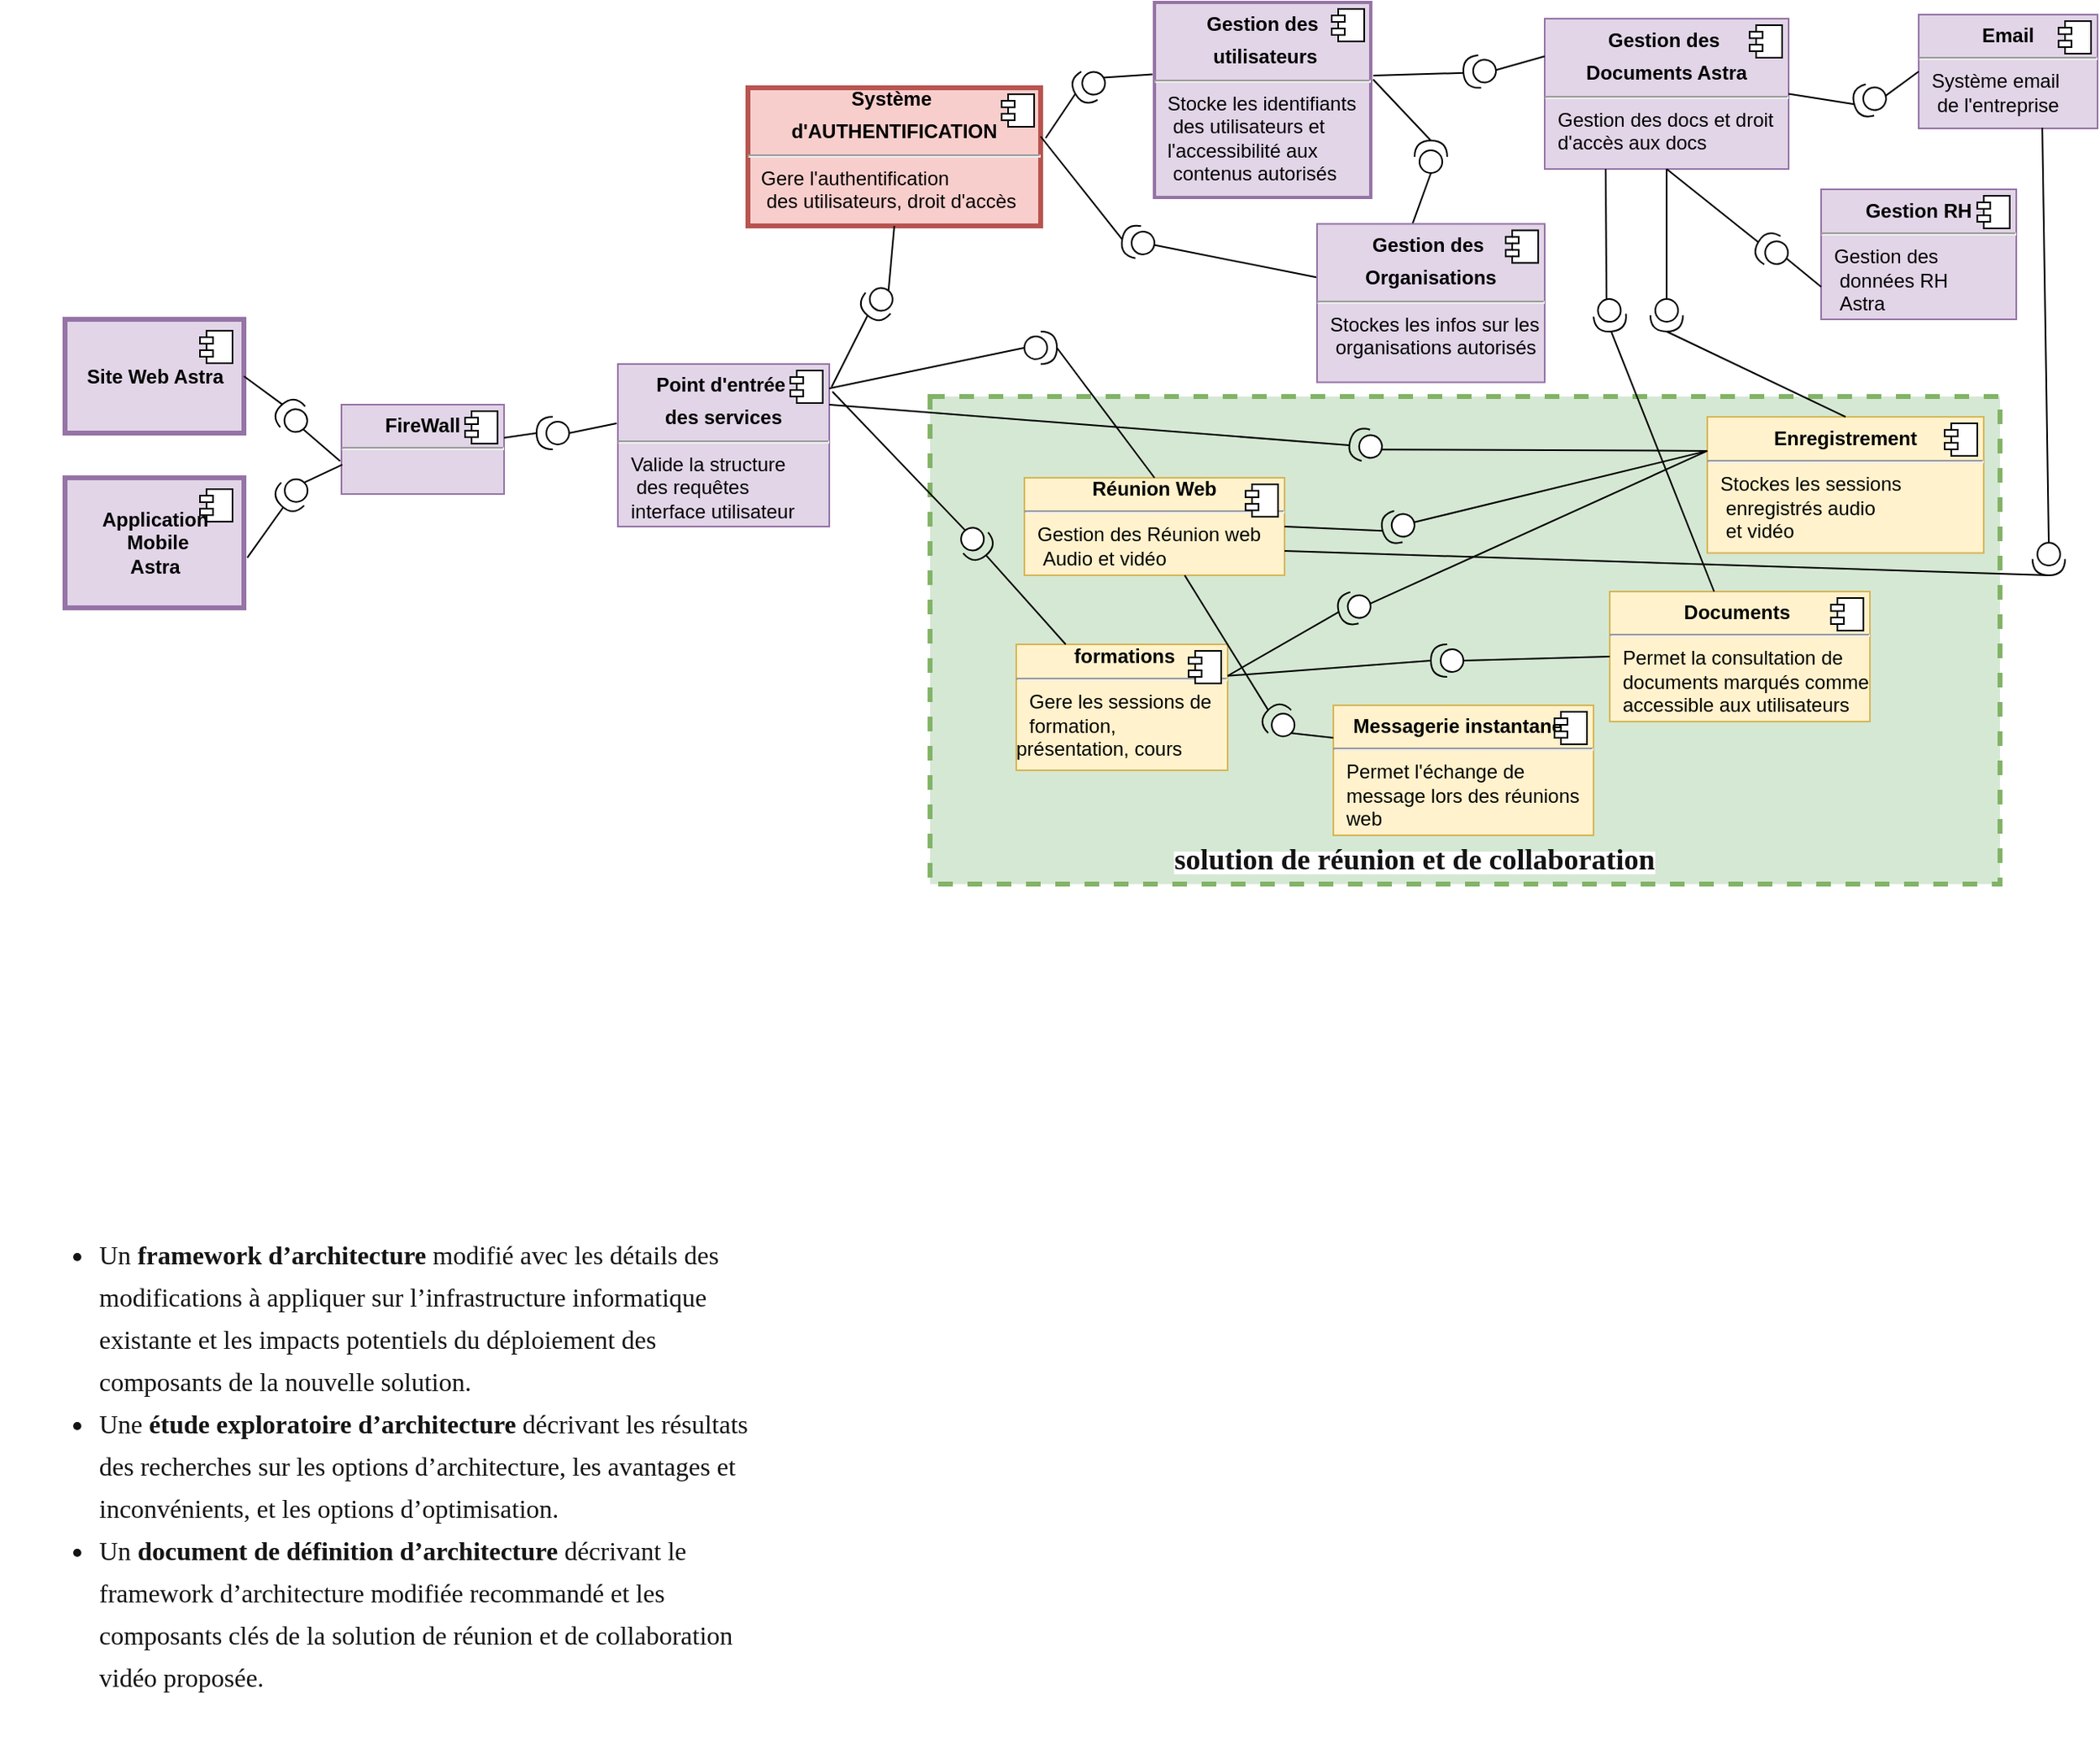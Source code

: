 <mxfile version="14.4.3" type="github" pages="11">
  <diagram id="t8K_BKBWhnZSyjOZ11cl" name="Archi_GlobalAstra">
    <mxGraphModel dx="1046" dy="2826" grid="1" gridSize="10" guides="1" tooltips="1" connect="1" arrows="1" fold="1" page="1" pageScale="1" pageWidth="1654" pageHeight="2336" math="0" shadow="0">
      <root>
        <mxCell id="0" />
        <mxCell id="1" parent="0" />
        <mxCell id="PgHcc1g_v14MQFIkCMRv-1" value="" style="whiteSpace=wrap;html=1;dashed=1;strokeWidth=3;fillColor=#d5e8d4;strokeColor=#82b366;" parent="1" vertex="1">
          <mxGeometry x="622" y="130" width="658" height="300" as="geometry" />
        </mxCell>
        <mxCell id="jVSZVKWOK95pv_yEcDNA-1" value="&lt;p style=&quot;margin: 0px ; margin-top: 6px ; text-align: center&quot;&gt;&lt;b&gt;FireWall&lt;/b&gt;&lt;/p&gt;&lt;hr&gt;&lt;p style=&quot;margin: 0px ; margin-left: 8px&quot;&gt;&lt;b&gt;&lt;br&gt;&lt;/b&gt;&lt;br&gt;&lt;/p&gt;" style="align=left;overflow=fill;html=1;dropTarget=0;fillColor=#e1d5e7;strokeColor=#9673a6;" parent="1" vertex="1">
          <mxGeometry x="260" y="135" width="100" height="55" as="geometry" />
        </mxCell>
        <mxCell id="jVSZVKWOK95pv_yEcDNA-2" value="" style="shape=component;jettyWidth=8;jettyHeight=4;" parent="jVSZVKWOK95pv_yEcDNA-1" vertex="1">
          <mxGeometry x="1" width="20" height="20" relative="1" as="geometry">
            <mxPoint x="-24" y="4" as="offset" />
          </mxGeometry>
        </mxCell>
        <mxCell id="jVSZVKWOK95pv_yEcDNA-3" value="&lt;p style=&quot;margin: 0px ; margin-top: 6px ; text-align: center&quot;&gt;&lt;b&gt;Point d&#39;entrée&amp;nbsp;&lt;/b&gt;&lt;/p&gt;&lt;p style=&quot;margin: 0px ; margin-top: 6px ; text-align: center&quot;&gt;&lt;b&gt;des services&lt;/b&gt;&lt;/p&gt;&lt;hr&gt;&lt;p style=&quot;margin: 0px ; margin-left: 8px&quot;&gt;Valide la structure&lt;/p&gt;&lt;p style=&quot;margin: 0px ; margin-left: 8px&quot;&gt;&amp;nbsp;des requêtes&lt;/p&gt;&lt;p style=&quot;margin: 0px ; margin-left: 8px&quot;&gt;interface utilisateur&lt;br&gt;&lt;br&gt;&lt;/p&gt;" style="align=left;overflow=fill;html=1;dropTarget=0;fillColor=#e1d5e7;strokeColor=#9673a6;" parent="1" vertex="1">
          <mxGeometry x="430" y="110" width="130" height="100" as="geometry" />
        </mxCell>
        <mxCell id="jVSZVKWOK95pv_yEcDNA-4" value="" style="shape=component;jettyWidth=8;jettyHeight=4;" parent="jVSZVKWOK95pv_yEcDNA-3" vertex="1">
          <mxGeometry x="1" width="20" height="20" relative="1" as="geometry">
            <mxPoint x="-24" y="4" as="offset" />
          </mxGeometry>
        </mxCell>
        <mxCell id="jVSZVKWOK95pv_yEcDNA-5" value="" style="shape=providedRequiredInterface;html=1;verticalLabelPosition=bottom;rotation=-180;" parent="1" vertex="1">
          <mxGeometry x="380" y="142.5" width="20" height="20" as="geometry" />
        </mxCell>
        <mxCell id="jVSZVKWOK95pv_yEcDNA-6" value="" style="endArrow=none;html=1;entryX=1;entryY=0.5;entryDx=0;entryDy=0;entryPerimeter=0;" parent="1" source="jVSZVKWOK95pv_yEcDNA-1" target="jVSZVKWOK95pv_yEcDNA-5" edge="1">
          <mxGeometry width="50" height="50" relative="1" as="geometry">
            <mxPoint x="100" y="290" as="sourcePoint" />
            <mxPoint x="90" y="190" as="targetPoint" />
          </mxGeometry>
        </mxCell>
        <mxCell id="jVSZVKWOK95pv_yEcDNA-7" value="" style="endArrow=none;html=1;entryX=0;entryY=0.5;entryDx=0;entryDy=0;entryPerimeter=0;exitX=-0.006;exitY=0.365;exitDx=0;exitDy=0;exitPerimeter=0;" parent="1" source="jVSZVKWOK95pv_yEcDNA-3" target="jVSZVKWOK95pv_yEcDNA-5" edge="1">
          <mxGeometry width="50" height="50" relative="1" as="geometry">
            <mxPoint x="410" y="275" as="sourcePoint" />
            <mxPoint x="180" y="294" as="targetPoint" />
          </mxGeometry>
        </mxCell>
        <mxCell id="jVSZVKWOK95pv_yEcDNA-10" value="&lt;p style=&quot;margin: 0px ; margin-top: 6px ; text-align: center&quot;&gt;&lt;b&gt;Gestion des&amp;nbsp;&lt;/b&gt;&lt;/p&gt;&lt;p style=&quot;margin: 0px ; margin-top: 6px ; text-align: center&quot;&gt;&lt;b&gt;Documents Astra&lt;/b&gt;&lt;/p&gt;&lt;hr&gt;&lt;p style=&quot;margin: 0px ; margin-left: 8px&quot;&gt;Gestion des docs&amp;nbsp;&lt;span&gt;et droit&amp;nbsp;&lt;/span&gt;&lt;/p&gt;&lt;p style=&quot;margin: 0px ; margin-left: 8px&quot;&gt;d&#39;accès aux docs&lt;br&gt;&lt;br&gt;&lt;/p&gt;" style="align=left;overflow=fill;html=1;dropTarget=0;fillColor=#e1d5e7;strokeColor=#9673a6;" parent="1" vertex="1">
          <mxGeometry x="1000" y="-102.5" width="150" height="92.5" as="geometry" />
        </mxCell>
        <mxCell id="jVSZVKWOK95pv_yEcDNA-11" value="" style="shape=component;jettyWidth=8;jettyHeight=4;" parent="jVSZVKWOK95pv_yEcDNA-10" vertex="1">
          <mxGeometry x="1" width="20" height="20" relative="1" as="geometry">
            <mxPoint x="-24" y="4" as="offset" />
          </mxGeometry>
        </mxCell>
        <mxCell id="TABUdnuH4LM6GMjATklA-5" value="&lt;p style=&quot;margin: 0px ; margin-top: 6px ; text-align: center&quot;&gt;&lt;b&gt;Gestion RH&lt;/b&gt;&lt;/p&gt;&lt;hr&gt;&lt;p style=&quot;margin: 0px ; margin-left: 8px&quot;&gt;Gestion des&lt;/p&gt;&lt;p style=&quot;margin: 0px ; margin-left: 8px&quot;&gt;&amp;nbsp;données RH&lt;/p&gt;&lt;p style=&quot;margin: 0px ; margin-left: 8px&quot;&gt;&amp;nbsp;Astra&lt;br&gt;&lt;/p&gt;" style="align=left;overflow=fill;html=1;dropTarget=0;fillColor=#e1d5e7;strokeColor=#9673a6;" parent="1" vertex="1">
          <mxGeometry x="1170" y="2.5" width="120" height="80" as="geometry" />
        </mxCell>
        <mxCell id="TABUdnuH4LM6GMjATklA-6" value="" style="shape=component;jettyWidth=8;jettyHeight=4;" parent="TABUdnuH4LM6GMjATklA-5" vertex="1">
          <mxGeometry x="1" width="20" height="20" relative="1" as="geometry">
            <mxPoint x="-24" y="4" as="offset" />
          </mxGeometry>
        </mxCell>
        <mxCell id="TABUdnuH4LM6GMjATklA-7" value="&lt;p style=&quot;margin: 0px ; margin-top: 6px ; text-align: center&quot;&gt;&lt;b&gt;Email&lt;/b&gt;&lt;/p&gt;&lt;hr&gt;&lt;p style=&quot;margin: 0px ; margin-left: 8px&quot;&gt;Système email&lt;/p&gt;&lt;p style=&quot;margin: 0px ; margin-left: 8px&quot;&gt;&amp;nbsp;de l&#39;entreprise&lt;br&gt;&lt;br&gt;&lt;/p&gt;" style="align=left;overflow=fill;html=1;dropTarget=0;fillColor=#e1d5e7;strokeColor=#9673a6;" parent="1" vertex="1">
          <mxGeometry x="1230" y="-105" width="110" height="70" as="geometry" />
        </mxCell>
        <mxCell id="TABUdnuH4LM6GMjATklA-8" value="" style="shape=component;jettyWidth=8;jettyHeight=4;" parent="TABUdnuH4LM6GMjATklA-7" vertex="1">
          <mxGeometry x="1" width="20" height="20" relative="1" as="geometry">
            <mxPoint x="-24" y="4" as="offset" />
          </mxGeometry>
        </mxCell>
        <mxCell id="KWHbkK6jLSBNtGeyYjSA-3" value="&lt;b&gt;Application&lt;br&gt;&amp;nbsp;Mobile&lt;br&gt;Astra&lt;/b&gt;" style="html=1;dropTarget=0;strokeWidth=3;fillColor=#e1d5e7;strokeColor=#9673a6;" parent="1" vertex="1">
          <mxGeometry x="90" y="180" width="110" height="80" as="geometry" />
        </mxCell>
        <mxCell id="KWHbkK6jLSBNtGeyYjSA-4" value="" style="shape=module;jettyWidth=8;jettyHeight=4;" parent="KWHbkK6jLSBNtGeyYjSA-3" vertex="1">
          <mxGeometry x="1" width="20" height="20" relative="1" as="geometry">
            <mxPoint x="-27" y="7" as="offset" />
          </mxGeometry>
        </mxCell>
        <mxCell id="KWHbkK6jLSBNtGeyYjSA-5" value="&lt;b&gt;Site Web Astra&lt;/b&gt;" style="html=1;dropTarget=0;strokeWidth=3;fillColor=#e1d5e7;strokeColor=#9673a6;" parent="1" vertex="1">
          <mxGeometry x="90" y="82.5" width="110" height="70" as="geometry" />
        </mxCell>
        <mxCell id="KWHbkK6jLSBNtGeyYjSA-6" value="" style="shape=module;jettyWidth=8;jettyHeight=4;" parent="KWHbkK6jLSBNtGeyYjSA-5" vertex="1">
          <mxGeometry x="1" width="20" height="20" relative="1" as="geometry">
            <mxPoint x="-27" y="7" as="offset" />
          </mxGeometry>
        </mxCell>
        <mxCell id="KWHbkK6jLSBNtGeyYjSA-9" value="" style="shape=providedRequiredInterface;html=1;verticalLabelPosition=bottom;strokeWidth=1;rotation=-130;" parent="1" vertex="1">
          <mxGeometry x="220" y="132.5" width="20" height="20" as="geometry" />
        </mxCell>
        <mxCell id="KWHbkK6jLSBNtGeyYjSA-10" value="" style="endArrow=none;html=1;exitX=1;exitY=0.5;exitDx=0;exitDy=0;entryX=1;entryY=0.5;entryDx=0;entryDy=0;entryPerimeter=0;" parent="1" source="KWHbkK6jLSBNtGeyYjSA-5" target="KWHbkK6jLSBNtGeyYjSA-9" edge="1">
          <mxGeometry width="50" height="50" relative="1" as="geometry">
            <mxPoint x="-280" y="300" as="sourcePoint" />
            <mxPoint x="-230" y="250" as="targetPoint" />
          </mxGeometry>
        </mxCell>
        <mxCell id="KWHbkK6jLSBNtGeyYjSA-11" value="" style="endArrow=none;html=1;exitX=1.019;exitY=0.615;exitDx=0;exitDy=0;exitPerimeter=0;" parent="1" source="KWHbkK6jLSBNtGeyYjSA-3" target="KWHbkK6jLSBNtGeyYjSA-13" edge="1">
          <mxGeometry width="50" height="50" relative="1" as="geometry">
            <mxPoint x="-260" y="410" as="sourcePoint" />
            <mxPoint x="-240" y="380" as="targetPoint" />
          </mxGeometry>
        </mxCell>
        <mxCell id="KWHbkK6jLSBNtGeyYjSA-12" value="" style="endArrow=none;html=1;entryX=-0.008;entryY=0.631;entryDx=0;entryDy=0;entryPerimeter=0;exitX=0;exitY=0.5;exitDx=0;exitDy=0;exitPerimeter=0;" parent="1" source="KWHbkK6jLSBNtGeyYjSA-9" target="jVSZVKWOK95pv_yEcDNA-1" edge="1">
          <mxGeometry width="50" height="50" relative="1" as="geometry">
            <mxPoint x="-80" y="290" as="sourcePoint" />
            <mxPoint x="-210" y="285" as="targetPoint" />
          </mxGeometry>
        </mxCell>
        <mxCell id="KWHbkK6jLSBNtGeyYjSA-13" value="" style="shape=providedRequiredInterface;html=1;verticalLabelPosition=bottom;rotation=135;" parent="1" vertex="1">
          <mxGeometry x="220" y="180" width="20" height="20" as="geometry" />
        </mxCell>
        <mxCell id="KWHbkK6jLSBNtGeyYjSA-14" value="" style="endArrow=none;html=1;entryX=0.005;entryY=0.671;entryDx=0;entryDy=0;entryPerimeter=0;exitX=0;exitY=0.5;exitDx=0;exitDy=0;exitPerimeter=0;" parent="1" source="KWHbkK6jLSBNtGeyYjSA-13" target="jVSZVKWOK95pv_yEcDNA-1" edge="1">
          <mxGeometry width="50" height="50" relative="1" as="geometry">
            <mxPoint x="-80" y="330" as="sourcePoint" />
            <mxPoint x="-230" y="285" as="targetPoint" />
          </mxGeometry>
        </mxCell>
        <mxCell id="KwJhhviEsXyySI-hj1Dy-1" value="&lt;h1&gt;&lt;ul style=&quot;outline-color: rgb(116 , 81 , 235) ; box-sizing: border-box ; margin-left: 16px ; margin-right: 16px ; font-family: &amp;#34;montserrat&amp;#34; ; font-size: 16px ; font-weight: 400 ; background-color: rgb(255 , 255 , 255)&quot;&gt;&lt;li style=&quot;outline-color: rgb(116 , 81 , 235) ; font-size: inherit ; line-height: 1.625rem ; color: rgba(0 , 0 , 0 , 0.92) ; box-sizing: border-box ; font-weight: inherit&quot;&gt;Un&amp;nbsp;&lt;strong style=&quot;outline-color: rgb(116 , 81 , 235) ; color: inherit&quot;&gt;framework d’architecture&lt;/strong&gt;&amp;nbsp;modifié avec les détails des modifications à appliquer sur l’infrastructure informatique existante et les impacts potentiels du déploiement des composants de la nouvelle solution.&lt;/li&gt;&lt;li style=&quot;outline-color: rgb(116 , 81 , 235) ; font-size: inherit ; line-height: 1.625rem ; color: rgba(0 , 0 , 0 , 0.92) ; box-sizing: border-box ; font-weight: inherit&quot;&gt;Une&amp;nbsp;&lt;strong style=&quot;outline-color: rgb(116 , 81 , 235) ; color: inherit&quot;&gt;étude exploratoire&lt;/strong&gt;&amp;nbsp;&lt;strong style=&quot;outline-color: rgb(116 , 81 , 235) ; color: inherit&quot;&gt;d’architecture&lt;/strong&gt;&amp;nbsp;décrivant les résultats des recherches sur les options d’architecture, les avantages et inconvénients, et les options d’optimisation.&lt;/li&gt;&lt;li style=&quot;outline-color: rgb(116 , 81 , 235) ; font-size: inherit ; line-height: 1.625rem ; color: rgba(0 , 0 , 0 , 0.92) ; box-sizing: border-box ; font-weight: inherit&quot;&gt;Un&amp;nbsp;&lt;strong style=&quot;outline-color: rgb(116 , 81 , 235) ; color: inherit&quot;&gt;document de définition&lt;/strong&gt;&amp;nbsp;&lt;strong style=&quot;outline-color: rgb(116 , 81 , 235) ; color: inherit&quot;&gt;d’architecture&lt;/strong&gt;&amp;nbsp;décrivant le framework d’architecture modifiée recommandé et les composants clés de la solution de réunion et de collaboration vidéo proposée.&lt;/li&gt;&lt;/ul&gt;&lt;/h1&gt;" style="text;html=1;strokeColor=none;fillColor=none;spacing=5;spacingTop=-20;whiteSpace=wrap;overflow=hidden;rounded=0;" parent="1" vertex="1">
          <mxGeometry x="50" y="640" width="480" height="320" as="geometry" />
        </mxCell>
        <mxCell id="6evOrZTZqxaeQOHMSdSV-1" value="&lt;div style=&quot;text-align: center&quot;&gt;&lt;span&gt;&lt;b&gt;Système&lt;/b&gt;&lt;/span&gt;&lt;b&gt;&amp;nbsp;&lt;/b&gt;&lt;/div&gt;&lt;p style=&quot;margin: 0px ; margin-top: 6px ; text-align: center&quot;&gt;&lt;b&gt;d&#39;AUTHENTIFICATION&lt;/b&gt;&lt;/p&gt;&lt;hr&gt;&lt;p style=&quot;margin: 0px ; margin-left: 8px&quot;&gt;Gere l&#39;authentification&lt;/p&gt;&lt;p style=&quot;margin: 0px ; margin-left: 8px&quot;&gt;&amp;nbsp;des utilisateurs, droit d&#39;accès&lt;br&gt;&lt;br&gt;&lt;/p&gt;" style="align=left;overflow=fill;html=1;dropTarget=0;fillColor=#f8cecc;strokeColor=#b85450;strokeWidth=3;" parent="1" vertex="1">
          <mxGeometry x="510" y="-60" width="180" height="85" as="geometry" />
        </mxCell>
        <mxCell id="6evOrZTZqxaeQOHMSdSV-2" value="" style="shape=component;jettyWidth=8;jettyHeight=4;" parent="6evOrZTZqxaeQOHMSdSV-1" vertex="1">
          <mxGeometry x="1" width="20" height="20" relative="1" as="geometry">
            <mxPoint x="-24" y="4" as="offset" />
          </mxGeometry>
        </mxCell>
        <mxCell id="ZLCsq2qd7jMv3aYF_8jU-1" value="&lt;p style=&quot;margin: 0px ; margin-top: 6px ; text-align: center&quot;&gt;&lt;b&gt;Gestion des&lt;/b&gt;&lt;/p&gt;&lt;p style=&quot;margin: 0px ; margin-top: 6px ; text-align: center&quot;&gt;&lt;b&gt;&amp;nbsp;utilisateurs&lt;/b&gt;&lt;/p&gt;&lt;hr&gt;&lt;p style=&quot;margin: 0px ; margin-left: 8px&quot;&gt;Stocke les identifiants&lt;/p&gt;&lt;p style=&quot;margin: 0px ; margin-left: 8px&quot;&gt;&amp;nbsp;des utilisateurs et&amp;nbsp;&lt;/p&gt;&lt;p style=&quot;margin: 0px ; margin-left: 8px&quot;&gt;l&#39;accessibilité aux&lt;/p&gt;&lt;p style=&quot;margin: 0px ; margin-left: 8px&quot;&gt;&amp;nbsp;contenus autorisés&lt;br&gt;&lt;br&gt;&lt;/p&gt;" style="align=left;overflow=fill;html=1;dropTarget=0;fillColor=#e1d5e7;strokeColor=#9673a6;strokeWidth=2;" parent="1" vertex="1">
          <mxGeometry x="760" y="-112.5" width="133" height="120" as="geometry" />
        </mxCell>
        <mxCell id="ZLCsq2qd7jMv3aYF_8jU-2" value="" style="shape=component;jettyWidth=8;jettyHeight=4;" parent="ZLCsq2qd7jMv3aYF_8jU-1" vertex="1">
          <mxGeometry x="1" width="20" height="20" relative="1" as="geometry">
            <mxPoint x="-24" y="4" as="offset" />
          </mxGeometry>
        </mxCell>
        <mxCell id="ZLCsq2qd7jMv3aYF_8jU-7" value="&lt;p style=&quot;margin: 0px ; margin-top: 6px ; text-align: center&quot;&gt;&lt;b&gt;Messagerie&amp;nbsp;&lt;/b&gt;&lt;b&gt;instantanée&lt;/b&gt;&lt;/p&gt;&lt;hr&gt;&lt;p style=&quot;margin: 0px ; margin-left: 8px&quot;&gt;Permet l&#39;échange de&lt;/p&gt;&lt;p style=&quot;margin: 0px ; margin-left: 8px&quot;&gt;message lors des réunions&amp;nbsp;&lt;/p&gt;&lt;p style=&quot;margin: 0px ; margin-left: 8px&quot;&gt;web&lt;span&gt;&amp;nbsp;&lt;/span&gt;&lt;/p&gt;&lt;p style=&quot;margin: 0px ; margin-left: 8px&quot;&gt;&lt;br&gt;&lt;/p&gt;" style="align=left;overflow=fill;html=1;dropTarget=0;fillColor=#fff2cc;strokeColor=#d6b656;" parent="1" vertex="1">
          <mxGeometry x="870" y="320" width="160" height="80" as="geometry" />
        </mxCell>
        <mxCell id="ZLCsq2qd7jMv3aYF_8jU-8" value="" style="shape=component;jettyWidth=8;jettyHeight=4;" parent="ZLCsq2qd7jMv3aYF_8jU-7" vertex="1">
          <mxGeometry x="1" width="20" height="20" relative="1" as="geometry">
            <mxPoint x="-24" y="4" as="offset" />
          </mxGeometry>
        </mxCell>
        <mxCell id="ZLCsq2qd7jMv3aYF_8jU-9" value="&lt;div style=&quot;text-align: center&quot;&gt;&lt;b&gt;&amp;nbsp;&lt;/b&gt;&lt;b&gt;formations&lt;/b&gt;&lt;/div&gt;&lt;hr&gt;&lt;p style=&quot;margin: 0px ; margin-left: 8px&quot;&gt;&lt;span&gt;Gere les sessions&amp;nbsp;&lt;/span&gt;&lt;span&gt;de&lt;/span&gt;&lt;/p&gt;&lt;p style=&quot;margin: 0px ; margin-left: 8px&quot;&gt;&lt;span&gt;formation,&lt;/span&gt;&lt;/p&gt;présentation, cours&lt;p style=&quot;margin: 0px ; margin-left: 8px&quot;&gt;&lt;br&gt;&lt;/p&gt;" style="align=left;overflow=fill;html=1;dropTarget=0;fillColor=#fff2cc;strokeColor=#d6b656;" parent="1" vertex="1">
          <mxGeometry x="675" y="282.5" width="130" height="77.5" as="geometry" />
        </mxCell>
        <mxCell id="ZLCsq2qd7jMv3aYF_8jU-10" value="" style="shape=component;jettyWidth=8;jettyHeight=4;" parent="ZLCsq2qd7jMv3aYF_8jU-9" vertex="1">
          <mxGeometry x="1" width="20" height="20" relative="1" as="geometry">
            <mxPoint x="-24" y="4" as="offset" />
          </mxGeometry>
        </mxCell>
        <mxCell id="ZLCsq2qd7jMv3aYF_8jU-11" value="&lt;div style=&quot;text-align: center&quot;&gt;&lt;span&gt;&lt;b&gt;Réunion&lt;/b&gt;&lt;/span&gt;&lt;b&gt;&amp;nbsp;Web&lt;/b&gt;&lt;/div&gt;&lt;hr&gt;&lt;p style=&quot;margin: 0px ; margin-left: 8px&quot;&gt;Gestion des Réunion web&lt;/p&gt;&lt;p style=&quot;margin: 0px ; margin-left: 8px&quot;&gt;&amp;nbsp;Audio&amp;nbsp;&lt;span&gt;et vidéo&amp;nbsp;&lt;/span&gt;&lt;/p&gt;&lt;p style=&quot;margin: 0px ; margin-left: 8px&quot;&gt;&lt;br&gt;&lt;/p&gt;" style="align=left;overflow=fill;html=1;dropTarget=0;fillColor=#fff2cc;strokeColor=#d6b656;" parent="1" vertex="1">
          <mxGeometry x="680" y="180" width="160" height="60" as="geometry" />
        </mxCell>
        <mxCell id="ZLCsq2qd7jMv3aYF_8jU-12" value="" style="shape=component;jettyWidth=8;jettyHeight=4;" parent="ZLCsq2qd7jMv3aYF_8jU-11" vertex="1">
          <mxGeometry x="1" width="20" height="20" relative="1" as="geometry">
            <mxPoint x="-24" y="4" as="offset" />
          </mxGeometry>
        </mxCell>
        <mxCell id="ZLCsq2qd7jMv3aYF_8jU-13" value="&lt;p style=&quot;margin: 0px ; margin-top: 6px ; text-align: center&quot;&gt;&lt;b&gt;Enregistrement&lt;/b&gt;&lt;/p&gt;&lt;hr&gt;&lt;p style=&quot;margin: 0px ; margin-left: 8px&quot;&gt;Stockes les sessions&lt;/p&gt;&lt;p style=&quot;margin: 0px ; margin-left: 8px&quot;&gt;&amp;nbsp;enregistrés audio&lt;/p&gt;&lt;p style=&quot;margin: 0px ; margin-left: 8px&quot;&gt;&amp;nbsp;et vidéo&amp;nbsp;&lt;/p&gt;&lt;p style=&quot;margin: 0px ; margin-left: 8px&quot;&gt;&lt;br&gt;&lt;/p&gt;" style="align=left;overflow=fill;html=1;dropTarget=0;fillColor=#fff2cc;strokeColor=#d6b656;" parent="1" vertex="1">
          <mxGeometry x="1100" y="142.5" width="170" height="83.75" as="geometry" />
        </mxCell>
        <mxCell id="ZLCsq2qd7jMv3aYF_8jU-14" value="" style="shape=component;jettyWidth=8;jettyHeight=4;" parent="ZLCsq2qd7jMv3aYF_8jU-13" vertex="1">
          <mxGeometry x="1" width="20" height="20" relative="1" as="geometry">
            <mxPoint x="-24" y="4" as="offset" />
          </mxGeometry>
        </mxCell>
        <mxCell id="IBRaZhV9ljnvM3cPM-sK-2" value="" style="shape=providedRequiredInterface;html=1;verticalLabelPosition=bottom;rotation=130;" parent="1" vertex="1">
          <mxGeometry x="580" y="62.5" width="20" height="20" as="geometry" />
        </mxCell>
        <mxCell id="GCTfzxwln-U9Qj6U4zSp-1" value="" style="endArrow=none;html=1;entryX=1;entryY=0.5;entryDx=0;entryDy=0;entryPerimeter=0;exitX=1.011;exitY=0.141;exitDx=0;exitDy=0;exitPerimeter=0;" parent="1" source="jVSZVKWOK95pv_yEcDNA-3" target="IBRaZhV9ljnvM3cPM-sK-2" edge="1">
          <mxGeometry width="50" height="50" relative="1" as="geometry">
            <mxPoint x="520" y="262" as="sourcePoint" />
            <mxPoint x="520" y="210" as="targetPoint" />
          </mxGeometry>
        </mxCell>
        <mxCell id="XaKMdCox3UY5ykymiiFQ-4" value="" style="endArrow=none;html=1;entryX=0.5;entryY=1;entryDx=0;entryDy=0;exitX=0;exitY=0.5;exitDx=0;exitDy=0;exitPerimeter=0;" parent="1" source="IBRaZhV9ljnvM3cPM-sK-2" target="6evOrZTZqxaeQOHMSdSV-1" edge="1">
          <mxGeometry width="50" height="50" relative="1" as="geometry">
            <mxPoint x="610" y="68" as="sourcePoint" />
            <mxPoint x="837" y="157.5" as="targetPoint" />
          </mxGeometry>
        </mxCell>
        <mxCell id="F3-ho3BqgQVGj7mg30SZ-5" value="&lt;span style=&quot;color: rgba(0 , 0 , 0 , 0.92) ; font-family: &amp;#34;montserrat&amp;#34; ; text-align: left ; background-color: rgb(255 , 255 , 255)&quot;&gt;&lt;b&gt;&lt;font style=&quot;font-size: 18px&quot;&gt;solution de réunion et de collaboration&lt;/font&gt;&lt;/b&gt;&lt;/span&gt;" style="text;html=1;strokeColor=none;fillColor=none;align=center;verticalAlign=middle;whiteSpace=wrap;rounded=0;" parent="1" vertex="1">
          <mxGeometry x="760" y="400" width="320" height="30" as="geometry" />
        </mxCell>
        <mxCell id="F3-ho3BqgQVGj7mg30SZ-8" value="" style="shape=providedRequiredInterface;html=1;verticalLabelPosition=bottom;rotation=-210;" parent="1" vertex="1">
          <mxGeometry x="710" y="-71.25" width="20" height="20" as="geometry" />
        </mxCell>
        <mxCell id="F3-ho3BqgQVGj7mg30SZ-9" value="" style="shape=providedRequiredInterface;html=1;verticalLabelPosition=bottom;rotation=-170;" parent="1" vertex="1">
          <mxGeometry x="740" y="25" width="20" height="20" as="geometry" />
        </mxCell>
        <mxCell id="F3-ho3BqgQVGj7mg30SZ-10" value="" style="endArrow=none;html=1;entryX=1;entryY=0.5;entryDx=0;entryDy=0;entryPerimeter=0;" parent="1" target="F3-ho3BqgQVGj7mg30SZ-9" edge="1">
          <mxGeometry width="50" height="50" relative="1" as="geometry">
            <mxPoint x="690" y="-30" as="sourcePoint" />
            <mxPoint x="720" y="120" as="targetPoint" />
          </mxGeometry>
        </mxCell>
        <mxCell id="F3-ho3BqgQVGj7mg30SZ-12" value="" style="endArrow=none;html=1;entryX=-0.003;entryY=0.337;entryDx=0;entryDy=0;exitX=0;exitY=0.5;exitDx=0;exitDy=0;exitPerimeter=0;entryPerimeter=0;" parent="1" source="F3-ho3BqgQVGj7mg30SZ-9" target="FtLe0klY5zDr4Oa8Rfrz-1" edge="1">
          <mxGeometry width="50" height="50" relative="1" as="geometry">
            <mxPoint x="670" y="170" as="sourcePoint" />
            <mxPoint x="837" y="70" as="targetPoint" />
          </mxGeometry>
        </mxCell>
        <mxCell id="F3-ho3BqgQVGj7mg30SZ-13" value="" style="endArrow=none;html=1;exitX=1;exitY=0.5;exitDx=0;exitDy=0;exitPerimeter=0;entryX=1.017;entryY=0.365;entryDx=0;entryDy=0;entryPerimeter=0;" parent="1" source="F3-ho3BqgQVGj7mg30SZ-8" target="6evOrZTZqxaeQOHMSdSV-1" edge="1">
          <mxGeometry width="50" height="50" relative="1" as="geometry">
            <mxPoint x="670" y="170" as="sourcePoint" />
            <mxPoint x="720" y="120" as="targetPoint" />
          </mxGeometry>
        </mxCell>
        <mxCell id="F3-ho3BqgQVGj7mg30SZ-14" value="" style="endArrow=none;html=1;exitX=0;exitY=0.5;exitDx=0;exitDy=0;exitPerimeter=0;entryX=-0.009;entryY=0.369;entryDx=0;entryDy=0;entryPerimeter=0;" parent="1" source="F3-ho3BqgQVGj7mg30SZ-8" target="ZLCsq2qd7jMv3aYF_8jU-1" edge="1">
          <mxGeometry width="50" height="50" relative="1" as="geometry">
            <mxPoint x="670" y="170" as="sourcePoint" />
            <mxPoint x="720" y="120" as="targetPoint" />
          </mxGeometry>
        </mxCell>
        <mxCell id="F3-ho3BqgQVGj7mg30SZ-15" value="" style="endArrow=none;html=1;entryX=0;entryY=0.5;entryDx=0;entryDy=0;entryPerimeter=0;exitX=0.414;exitY=0.021;exitDx=0;exitDy=0;exitPerimeter=0;" parent="1" source="FtLe0klY5zDr4Oa8Rfrz-1" target="F3-ho3BqgQVGj7mg30SZ-16" edge="1">
          <mxGeometry width="50" height="50" relative="1" as="geometry">
            <mxPoint x="940" y="10" as="sourcePoint" />
            <mxPoint x="720" y="120" as="targetPoint" />
          </mxGeometry>
        </mxCell>
        <mxCell id="F3-ho3BqgQVGj7mg30SZ-16" value="" style="shape=providedRequiredInterface;html=1;verticalLabelPosition=bottom;rotation=-90;" parent="1" vertex="1">
          <mxGeometry x="920" y="-27.5" width="20" height="20" as="geometry" />
        </mxCell>
        <mxCell id="F3-ho3BqgQVGj7mg30SZ-17" value="" style="endArrow=none;html=1;exitX=1;exitY=0.5;exitDx=0;exitDy=0;entryX=1.011;entryY=0.395;entryDx=0;entryDy=0;entryPerimeter=0;exitPerimeter=0;" parent="1" source="F3-ho3BqgQVGj7mg30SZ-16" target="ZLCsq2qd7jMv3aYF_8jU-1" edge="1">
          <mxGeometry width="50" height="50" relative="1" as="geometry">
            <mxPoint x="970.05" y="-10" as="sourcePoint" />
            <mxPoint x="960" y="-50" as="targetPoint" />
          </mxGeometry>
        </mxCell>
        <mxCell id="F3-ho3BqgQVGj7mg30SZ-18" value="" style="shape=providedRequiredInterface;html=1;verticalLabelPosition=bottom;rotation=-185;" parent="1" vertex="1">
          <mxGeometry x="950" y="-80" width="20" height="20" as="geometry" />
        </mxCell>
        <mxCell id="F3-ho3BqgQVGj7mg30SZ-19" value="" style="shape=providedRequiredInterface;html=1;verticalLabelPosition=bottom;rotation=-195;" parent="1" vertex="1">
          <mxGeometry x="1190" y="-62.5" width="20" height="20" as="geometry" />
        </mxCell>
        <mxCell id="F3-ho3BqgQVGj7mg30SZ-20" value="" style="shape=providedRequiredInterface;html=1;verticalLabelPosition=bottom;rotation=-150;" parent="1" vertex="1">
          <mxGeometry x="1130" y="30" width="20" height="20" as="geometry" />
        </mxCell>
        <mxCell id="F3-ho3BqgQVGj7mg30SZ-21" value="" style="endArrow=none;html=1;entryX=1;entryY=0.5;entryDx=0;entryDy=0;entryPerimeter=0;exitX=0.5;exitY=1;exitDx=0;exitDy=0;" parent="1" source="jVSZVKWOK95pv_yEcDNA-10" target="F3-ho3BqgQVGj7mg30SZ-20" edge="1">
          <mxGeometry width="50" height="50" relative="1" as="geometry">
            <mxPoint x="1130" y="9" as="sourcePoint" />
            <mxPoint x="1105" y="40" as="targetPoint" />
          </mxGeometry>
        </mxCell>
        <mxCell id="F3-ho3BqgQVGj7mg30SZ-22" value="" style="endArrow=none;html=1;exitX=0;exitY=0.5;exitDx=0;exitDy=0;exitPerimeter=0;entryX=0;entryY=0.75;entryDx=0;entryDy=0;" parent="1" source="F3-ho3BqgQVGj7mg30SZ-20" target="TABUdnuH4LM6GMjATklA-5" edge="1">
          <mxGeometry width="50" height="50" relative="1" as="geometry">
            <mxPoint x="1105" y="62.5" as="sourcePoint" />
            <mxPoint x="1200" y="110" as="targetPoint" />
          </mxGeometry>
        </mxCell>
        <mxCell id="F3-ho3BqgQVGj7mg30SZ-23" value="" style="endArrow=none;html=1;entryX=1;entryY=0.5;entryDx=0;entryDy=0;entryPerimeter=0;exitX=1;exitY=0.5;exitDx=0;exitDy=0;" parent="1" source="jVSZVKWOK95pv_yEcDNA-10" target="F3-ho3BqgQVGj7mg30SZ-19" edge="1">
          <mxGeometry width="50" height="50" relative="1" as="geometry">
            <mxPoint x="1030" y="-151.34" as="sourcePoint" />
            <mxPoint x="1095" y="-120.0" as="targetPoint" />
          </mxGeometry>
        </mxCell>
        <mxCell id="F3-ho3BqgQVGj7mg30SZ-24" value="" style="endArrow=none;html=1;entryX=0;entryY=0.5;entryDx=0;entryDy=0;exitX=0;exitY=0.5;exitDx=0;exitDy=0;exitPerimeter=0;" parent="1" source="F3-ho3BqgQVGj7mg30SZ-19" target="TABUdnuH4LM6GMjATklA-7" edge="1">
          <mxGeometry width="50" height="50" relative="1" as="geometry">
            <mxPoint x="1126.16" y="-107.5" as="sourcePoint" />
            <mxPoint x="1180.0" y="-152.5" as="targetPoint" />
          </mxGeometry>
        </mxCell>
        <mxCell id="F3-ho3BqgQVGj7mg30SZ-25" value="" style="endArrow=none;html=1;exitX=1.011;exitY=0.375;exitDx=0;exitDy=0;exitPerimeter=0;entryX=1;entryY=0.5;entryDx=0;entryDy=0;entryPerimeter=0;" parent="1" source="ZLCsq2qd7jMv3aYF_8jU-1" target="F3-ho3BqgQVGj7mg30SZ-18" edge="1">
          <mxGeometry width="50" height="50" relative="1" as="geometry">
            <mxPoint x="940" y="-150" as="sourcePoint" />
            <mxPoint x="990" y="-200" as="targetPoint" />
          </mxGeometry>
        </mxCell>
        <mxCell id="F3-ho3BqgQVGj7mg30SZ-26" value="" style="endArrow=none;html=1;exitX=0;exitY=0.25;exitDx=0;exitDy=0;entryX=0;entryY=0.5;entryDx=0;entryDy=0;entryPerimeter=0;" parent="1" source="jVSZVKWOK95pv_yEcDNA-10" target="F3-ho3BqgQVGj7mg30SZ-18" edge="1">
          <mxGeometry width="50" height="50" relative="1" as="geometry">
            <mxPoint x="977" y="-50" as="sourcePoint" />
            <mxPoint x="1027" y="-100" as="targetPoint" />
          </mxGeometry>
        </mxCell>
        <mxCell id="F3-ho3BqgQVGj7mg30SZ-28" value="" style="endArrow=none;html=1;entryX=1;entryY=0.15;entryDx=0;entryDy=0;entryPerimeter=0;exitX=0;exitY=0.5;exitDx=0;exitDy=0;exitPerimeter=0;" parent="1" source="eseeaaMMWYRBlJo67nYQ-8" target="jVSZVKWOK95pv_yEcDNA-3" edge="1">
          <mxGeometry width="50" height="50" relative="1" as="geometry">
            <mxPoint x="660" y="90" as="sourcePoint" />
            <mxPoint x="720" y="90" as="targetPoint" />
          </mxGeometry>
        </mxCell>
        <mxCell id="FtLe0klY5zDr4Oa8Rfrz-1" value="&lt;p style=&quot;margin: 6px 0px 0px ; text-align: center&quot;&gt;&lt;b&gt;Gestion des&amp;nbsp;&lt;/b&gt;&lt;/p&gt;&lt;p style=&quot;margin: 6px 0px 0px ; text-align: center&quot;&gt;&lt;b&gt;Organisations&lt;/b&gt;&lt;/p&gt;&lt;hr&gt;&lt;p style=&quot;margin: 0px 0px 0px 8px&quot;&gt;Stockes les infos sur les&lt;/p&gt;&lt;p style=&quot;margin: 0px 0px 0px 8px&quot;&gt;&amp;nbsp;organisations autorisés&lt;/p&gt;&lt;p style=&quot;margin: 0px ; margin-left: 8px&quot;&gt;&lt;br&gt;&lt;/p&gt;" style="align=left;overflow=fill;html=1;dropTarget=0;fillColor=#e1d5e7;strokeColor=#9673a6;" parent="1" vertex="1">
          <mxGeometry x="860" y="23.75" width="140" height="97.5" as="geometry" />
        </mxCell>
        <mxCell id="FtLe0klY5zDr4Oa8Rfrz-2" value="" style="shape=component;jettyWidth=8;jettyHeight=4;" parent="FtLe0klY5zDr4Oa8Rfrz-1" vertex="1">
          <mxGeometry x="1" width="20" height="20" relative="1" as="geometry">
            <mxPoint x="-24" y="4" as="offset" />
          </mxGeometry>
        </mxCell>
        <mxCell id="eseeaaMMWYRBlJo67nYQ-1" value="" style="shape=providedRequiredInterface;html=1;verticalLabelPosition=bottom;rotation=-195;" parent="1" vertex="1">
          <mxGeometry x="900" y="200" width="20" height="20" as="geometry" />
        </mxCell>
        <mxCell id="eseeaaMMWYRBlJo67nYQ-2" value="" style="endArrow=none;html=1;exitX=1;exitY=0.5;exitDx=0;exitDy=0;entryX=1;entryY=0.5;entryDx=0;entryDy=0;entryPerimeter=0;" parent="1" source="ZLCsq2qd7jMv3aYF_8jU-11" target="eseeaaMMWYRBlJo67nYQ-1" edge="1">
          <mxGeometry width="50" height="50" relative="1" as="geometry">
            <mxPoint x="880" y="200" as="sourcePoint" />
            <mxPoint x="890" y="190" as="targetPoint" />
          </mxGeometry>
        </mxCell>
        <mxCell id="eseeaaMMWYRBlJo67nYQ-3" value="" style="endArrow=none;html=1;entryX=0;entryY=0.25;entryDx=0;entryDy=0;exitX=0;exitY=0.5;exitDx=0;exitDy=0;exitPerimeter=0;" parent="1" source="eseeaaMMWYRBlJo67nYQ-1" target="ZLCsq2qd7jMv3aYF_8jU-13" edge="1">
          <mxGeometry width="50" height="50" relative="1" as="geometry">
            <mxPoint x="880" y="200" as="sourcePoint" />
            <mxPoint x="930" y="150" as="targetPoint" />
          </mxGeometry>
        </mxCell>
        <mxCell id="eseeaaMMWYRBlJo67nYQ-4" value="" style="endArrow=none;html=1;exitX=1;exitY=0.25;exitDx=0;exitDy=0;entryX=1;entryY=0.5;entryDx=0;entryDy=0;entryPerimeter=0;" parent="1" source="ZLCsq2qd7jMv3aYF_8jU-9" target="eseeaaMMWYRBlJo67nYQ-5" edge="1">
          <mxGeometry width="50" height="50" relative="1" as="geometry">
            <mxPoint x="830" y="210" as="sourcePoint" />
            <mxPoint x="860" y="260" as="targetPoint" />
          </mxGeometry>
        </mxCell>
        <mxCell id="eseeaaMMWYRBlJo67nYQ-5" value="" style="shape=providedRequiredInterface;html=1;verticalLabelPosition=bottom;rotation=-195;" parent="1" vertex="1">
          <mxGeometry x="873" y="250" width="20" height="20" as="geometry" />
        </mxCell>
        <mxCell id="eseeaaMMWYRBlJo67nYQ-7" value="" style="endArrow=none;html=1;exitX=0;exitY=0.5;exitDx=0;exitDy=0;exitPerimeter=0;entryX=0;entryY=0.25;entryDx=0;entryDy=0;" parent="1" source="eseeaaMMWYRBlJo67nYQ-5" target="ZLCsq2qd7jMv3aYF_8jU-13" edge="1">
          <mxGeometry width="50" height="50" relative="1" as="geometry">
            <mxPoint x="830" y="210" as="sourcePoint" />
            <mxPoint x="910" y="207" as="targetPoint" />
          </mxGeometry>
        </mxCell>
        <mxCell id="eseeaaMMWYRBlJo67nYQ-8" value="" style="shape=providedRequiredInterface;html=1;verticalLabelPosition=bottom;rotation=0;" parent="1" vertex="1">
          <mxGeometry x="680" y="90" width="20" height="20" as="geometry" />
        </mxCell>
        <mxCell id="eseeaaMMWYRBlJo67nYQ-9" value="" style="endArrow=none;html=1;entryX=1;entryY=0.5;entryDx=0;entryDy=0;exitX=0.5;exitY=0;exitDx=0;exitDy=0;entryPerimeter=0;" parent="1" source="ZLCsq2qd7jMv3aYF_8jU-11" target="eseeaaMMWYRBlJo67nYQ-8" edge="1">
          <mxGeometry width="50" height="50" relative="1" as="geometry">
            <mxPoint x="744.325" y="179.997" as="sourcePoint" />
            <mxPoint x="695.67" y="113.65" as="targetPoint" />
          </mxGeometry>
        </mxCell>
        <mxCell id="eseeaaMMWYRBlJo67nYQ-10" value="" style="endArrow=none;html=1;exitX=0;exitY=0.5;exitDx=0;exitDy=0;exitPerimeter=0;entryX=1.015;entryY=0.17;entryDx=0;entryDy=0;entryPerimeter=0;" parent="1" source="eseeaaMMWYRBlJo67nYQ-12" target="jVSZVKWOK95pv_yEcDNA-3" edge="1">
          <mxGeometry width="50" height="50" relative="1" as="geometry">
            <mxPoint x="668.655" y="111.347" as="sourcePoint" />
            <mxPoint x="620" y="50" as="targetPoint" />
          </mxGeometry>
        </mxCell>
        <mxCell id="eseeaaMMWYRBlJo67nYQ-12" value="" style="shape=providedRequiredInterface;html=1;verticalLabelPosition=bottom;rotation=50;" parent="1" vertex="1">
          <mxGeometry x="640" y="210" width="20" height="20" as="geometry" />
        </mxCell>
        <mxCell id="eseeaaMMWYRBlJo67nYQ-13" value="" style="endArrow=none;html=1;exitX=1;exitY=0.5;exitDx=0;exitDy=0;exitPerimeter=0;" parent="1" source="eseeaaMMWYRBlJo67nYQ-12" target="ZLCsq2qd7jMv3aYF_8jU-9" edge="1">
          <mxGeometry width="50" height="50" relative="1" as="geometry">
            <mxPoint x="658.264" y="220.152" as="sourcePoint" />
            <mxPoint x="620" y="30" as="targetPoint" />
          </mxGeometry>
        </mxCell>
        <mxCell id="eseeaaMMWYRBlJo67nYQ-14" value="" style="shape=providedRequiredInterface;html=1;verticalLabelPosition=bottom;rotation=90;" parent="1" vertex="1">
          <mxGeometry x="1300" y="220" width="20" height="20" as="geometry" />
        </mxCell>
        <mxCell id="eseeaaMMWYRBlJo67nYQ-15" value="" style="endArrow=none;html=1;entryX=0.691;entryY=0.994;entryDx=0;entryDy=0;entryPerimeter=0;exitX=0;exitY=0.5;exitDx=0;exitDy=0;exitPerimeter=0;" parent="1" source="eseeaaMMWYRBlJo67nYQ-14" target="TABUdnuH4LM6GMjATklA-7" edge="1">
          <mxGeometry width="50" height="50" relative="1" as="geometry">
            <mxPoint x="1310" y="177.5" as="sourcePoint" />
            <mxPoint x="1360" y="127.5" as="targetPoint" />
          </mxGeometry>
        </mxCell>
        <mxCell id="eseeaaMMWYRBlJo67nYQ-17" value="" style="endArrow=none;html=1;entryX=1;entryY=0.5;entryDx=0;entryDy=0;entryPerimeter=0;exitX=1;exitY=0.75;exitDx=0;exitDy=0;" parent="1" source="ZLCsq2qd7jMv3aYF_8jU-11" target="eseeaaMMWYRBlJo67nYQ-14" edge="1">
          <mxGeometry width="50" height="50" relative="1" as="geometry">
            <mxPoint x="880" y="200" as="sourcePoint" />
            <mxPoint x="930" y="150" as="targetPoint" />
          </mxGeometry>
        </mxCell>
        <mxCell id="eseeaaMMWYRBlJo67nYQ-18" value="&lt;span style=&quot;color: rgba(0 , 0 , 0 , 0) ; font-family: monospace ; font-size: 0px ; background-color: rgb(248 , 249 , 250)&quot;&gt;%3CmxGraphModel%3E%3Croot%3E%3CmxCell%20id%3D%220%22%2F%3E%3CmxCell%20id%3D%221%22%20parent%3D%220%22%2F%3E%3CmxCell%20id%3D%222%22%20value%3D%22%22%20style%3D%22rounded%3D0%3BwhiteSpace%3Dwrap%3Bhtml%3D1%3Bdashed%3D1%3BstrokeWidth%3D3%3B%22%20vertex%3D%221%22%20parent%3D%221%22%3E%3CmxGeometry%20x%3D%221168.75%22%20y%3D%22252.14%22%20width%3D%22140%22%20height%3D%2290%22%20as%3D%22geometry%22%2F%3E%3C%2FmxCell%3E%3CmxCell%20id%3D%223%22%20value%3D%22Enregistrement%22%20style%3D%22shape%3Dhexagon%3Bperimeter%3DhexagonPerimeter2%3BwhiteSpace%3Dwrap%3Bhtml%3D1%3BfixedSize%3D1%3BfillColor%3D%23fff2cc%3BstrokeColor%3D%23d6b656%3BstrokeWidth%3D3%3B%22%20vertex%3D%221%22%20parent%3D%221%22%3E%3CmxGeometry%20x%3D%221192.55%22%20y%3D%22260.28%22%20width%3D%22100%22%20height%3D%2270.25%22%20as%3D%22geometry%22%2F%3E%3C%2FmxCell%3E%3CmxCell%20id%3D%224%22%20value%3D%22%22%20style%3D%22aspect%3Dfixed%3Bhtml%3D1%3Bpoints%3D%5B%5D%3Balign%3Dcenter%3Bimage%3BfontSize%3D12%3Bimage%3Dimg%2Flib%2Fazure2%2Fdatabases%2FSQL_Database.svg%3BstrokeWidth%3D3%3B%22%20vertex%3D%221%22%20parent%3D%221%22%3E%3CmxGeometry%20x%3D%221278.32%22%20y%3D%22307.28%22%20width%3D%2221.09%22%20height%3D%2228.11%22%20as%3D%22geometry%22%2F%3E%3C%2FmxCell%3E%3CmxCell%20id%3D%225%22%20value%3D%22%22%20style%3D%22shape%3Dimage%3Bhtml%3D1%3BverticalAlign%3Dtop%3BverticalLabelPosition%3Dbottom%3BlabelBackgroundColor%3D%23ffffff%3BimageAspect%3D0%3Baspect%3Dfixed%3Bimage%3Dhttps%3A%2F%2Fcdn4.iconfinder.com%2Fdata%2Ficons%2Flogos-and-brands%2F512%2F97_Docker_logo_logos-128.png%3Bdashed%3D1%3BstrokeWidth%3D1%3B%22%20vertex%3D%221%22%20parent%3D%221%22%3E%3CmxGeometry%20x%3D%221169.99%22%20y%3D%22252.14%22%20width%3D%2236.26%22%20height%3D%2236.26%22%20as%3D%22geometry%22%2F%3E%3C%2FmxCell%3E%3CmxCell%20id%3D%226%22%20value%3D%22API%26lt%3Bbr%26gt%3BREST%22%20style%3D%22rounded%3D1%3BwhiteSpace%3Dwrap%3Bhtml%3D1%3BstrokeWidth%3D2%3B%22%20vertex%3D%221%22%20parent%3D%221%22%3E%3CmxGeometry%20x%3D%221168.75%22%20y%3D%22321.89%22%20width%3D%2237.5%22%20height%3D%2233.25%22%20as%3D%22geometry%22%2F%3E%3C%2FmxCell%3E%3C%2Froot%3E%3C%2FmxGraphModel%3E&lt;/span&gt;" style="shape=providedRequiredInterface;html=1;verticalLabelPosition=bottom;rotation=90;" parent="1" vertex="1">
          <mxGeometry x="1065" y="70" width="20" height="20" as="geometry" />
        </mxCell>
        <mxCell id="eseeaaMMWYRBlJo67nYQ-19" value="" style="endArrow=none;html=1;exitX=0;exitY=0.5;exitDx=0;exitDy=0;exitPerimeter=0;" parent="1" source="eseeaaMMWYRBlJo67nYQ-18" target="jVSZVKWOK95pv_yEcDNA-10" edge="1">
          <mxGeometry width="50" height="50" relative="1" as="geometry">
            <mxPoint x="1010" y="90" as="sourcePoint" />
            <mxPoint x="1060" y="40" as="targetPoint" />
          </mxGeometry>
        </mxCell>
        <mxCell id="eseeaaMMWYRBlJo67nYQ-20" value="" style="endArrow=none;html=1;entryX=1;entryY=0.5;entryDx=0;entryDy=0;entryPerimeter=0;exitX=0.5;exitY=0;exitDx=0;exitDy=0;" parent="1" source="ZLCsq2qd7jMv3aYF_8jU-13" target="eseeaaMMWYRBlJo67nYQ-18" edge="1">
          <mxGeometry width="50" height="50" relative="1" as="geometry">
            <mxPoint x="1070" y="135" as="sourcePoint" />
            <mxPoint x="1120" y="85" as="targetPoint" />
          </mxGeometry>
        </mxCell>
        <mxCell id="qEb1hy3thrfRwSKon9bh-2" value="" style="shape=providedRequiredInterface;html=1;verticalLabelPosition=bottom;rotation=-135;" parent="1" vertex="1">
          <mxGeometry x="827" y="320" width="20" height="20" as="geometry" />
        </mxCell>
        <mxCell id="qEb1hy3thrfRwSKon9bh-5" value="" style="endArrow=none;html=1;entryX=1;entryY=0.5;entryDx=0;entryDy=0;entryPerimeter=0;" parent="1" source="ZLCsq2qd7jMv3aYF_8jU-11" target="qEb1hy3thrfRwSKon9bh-2" edge="1">
          <mxGeometry width="50" height="50" relative="1" as="geometry">
            <mxPoint x="825" y="321.875" as="sourcePoint" />
            <mxPoint x="893.341" y="282.588" as="targetPoint" />
          </mxGeometry>
        </mxCell>
        <mxCell id="qEb1hy3thrfRwSKon9bh-6" value="" style="endArrow=none;html=1;exitX=0;exitY=0.25;exitDx=0;exitDy=0;entryX=0;entryY=0.5;entryDx=0;entryDy=0;entryPerimeter=0;" parent="1" source="ZLCsq2qd7jMv3aYF_8jU-7" target="qEb1hy3thrfRwSKon9bh-2" edge="1">
          <mxGeometry width="50" height="50" relative="1" as="geometry">
            <mxPoint x="835" y="331.875" as="sourcePoint" />
            <mxPoint x="903" y="300" as="targetPoint" />
          </mxGeometry>
        </mxCell>
        <mxCell id="HYjbtDbMZe-lNh00hNvE-1" value="&lt;span style=&quot;color: rgba(0 , 0 , 0 , 0) ; font-family: monospace ; font-size: 0px ; background-color: rgb(248 , 249 , 250)&quot;&gt;%3CmxGraphModel%3E%3Croot%3E%3CmxCell%20id%3D%220%22%2F%3E%3CmxCell%20id%3D%221%22%20parent%3D%220%22%2F%3E%3CmxCell%20id%3D%222%22%20value%3D%22%22%20style%3D%22rounded%3D0%3BwhiteSpace%3Dwrap%3Bhtml%3D1%3Bdashed%3D1%3BstrokeWidth%3D3%3B%22%20vertex%3D%221%22%20parent%3D%221%22%3E%3CmxGeometry%20x%3D%221168.75%22%20y%3D%22252.14%22%20width%3D%22140%22%20height%3D%2290%22%20as%3D%22geometry%22%2F%3E%3C%2FmxCell%3E%3CmxCell%20id%3D%223%22%20value%3D%22Enregistrement%22%20style%3D%22shape%3Dhexagon%3Bperimeter%3DhexagonPerimeter2%3BwhiteSpace%3Dwrap%3Bhtml%3D1%3BfixedSize%3D1%3BfillColor%3D%23fff2cc%3BstrokeColor%3D%23d6b656%3BstrokeWidth%3D3%3B%22%20vertex%3D%221%22%20parent%3D%221%22%3E%3CmxGeometry%20x%3D%221192.55%22%20y%3D%22260.28%22%20width%3D%22100%22%20height%3D%2270.25%22%20as%3D%22geometry%22%2F%3E%3C%2FmxCell%3E%3CmxCell%20id%3D%224%22%20value%3D%22%22%20style%3D%22aspect%3Dfixed%3Bhtml%3D1%3Bpoints%3D%5B%5D%3Balign%3Dcenter%3Bimage%3BfontSize%3D12%3Bimage%3Dimg%2Flib%2Fazure2%2Fdatabases%2FSQL_Database.svg%3BstrokeWidth%3D3%3B%22%20vertex%3D%221%22%20parent%3D%221%22%3E%3CmxGeometry%20x%3D%221278.32%22%20y%3D%22307.28%22%20width%3D%2221.09%22%20height%3D%2228.11%22%20as%3D%22geometry%22%2F%3E%3C%2FmxCell%3E%3CmxCell%20id%3D%225%22%20value%3D%22%22%20style%3D%22shape%3Dimage%3Bhtml%3D1%3BverticalAlign%3Dtop%3BverticalLabelPosition%3Dbottom%3BlabelBackgroundColor%3D%23ffffff%3BimageAspect%3D0%3Baspect%3Dfixed%3Bimage%3Dhttps%3A%2F%2Fcdn4.iconfinder.com%2Fdata%2Ficons%2Flogos-and-brands%2F512%2F97_Docker_logo_logos-128.png%3Bdashed%3D1%3BstrokeWidth%3D1%3B%22%20vertex%3D%221%22%20parent%3D%221%22%3E%3CmxGeometry%20x%3D%221169.99%22%20y%3D%22252.14%22%20width%3D%2236.26%22%20height%3D%2236.26%22%20as%3D%22geometry%22%2F%3E%3C%2FmxCell%3E%3CmxCell%20id%3D%226%22%20value%3D%22API%26lt%3Bbr%26gt%3BREST%22%20style%3D%22rounded%3D1%3BwhiteSpace%3Dwrap%3Bhtml%3D1%3BstrokeWidth%3D2%3B%22%20vertex%3D%221%22%20parent%3D%221%22%3E%3CmxGeometry%20x%3D%221168.75%22%20y%3D%22321.89%22%20width%3D%2237.5%22%20height%3D%2233.25%22%20as%3D%22geometry%22%2F%3E%3C%2FmxCell%3E%3C%2Froot%3E%3C%2FmxGraphModel%3E&lt;/span&gt;" style="shape=providedRequiredInterface;html=1;verticalLabelPosition=bottom;rotation=-180;" parent="1" vertex="1">
          <mxGeometry x="930" y="282.5" width="20" height="20" as="geometry" />
        </mxCell>
        <mxCell id="HYjbtDbMZe-lNh00hNvE-2" value="" style="endArrow=none;html=1;entryX=0.25;entryY=1;entryDx=0;entryDy=0;" parent="1" target="jVSZVKWOK95pv_yEcDNA-10" edge="1">
          <mxGeometry width="50" height="50" relative="1" as="geometry">
            <mxPoint x="1038" y="70" as="sourcePoint" />
            <mxPoint x="1100" y="173.438" as="targetPoint" />
          </mxGeometry>
        </mxCell>
        <mxCell id="HYjbtDbMZe-lNh00hNvE-3" value="" style="endArrow=none;html=1;exitX=1;exitY=0.5;exitDx=0;exitDy=0;exitPerimeter=0;entryX=1;entryY=0.25;entryDx=0;entryDy=0;" parent="1" source="HYjbtDbMZe-lNh00hNvE-1" target="ZLCsq2qd7jMv3aYF_8jU-9" edge="1">
          <mxGeometry width="50" height="50" relative="1" as="geometry">
            <mxPoint x="1048.66" y="275" as="sourcePoint" />
            <mxPoint x="1078.604" y="17.5" as="targetPoint" />
          </mxGeometry>
        </mxCell>
        <mxCell id="XBzJki2DFzp6Qv3uAfzb-1" value="" style="shape=providedRequiredInterface;html=1;verticalLabelPosition=bottom;rotation=-165;" parent="1" vertex="1">
          <mxGeometry x="880" y="150" width="20" height="20" as="geometry" />
        </mxCell>
        <mxCell id="XBzJki2DFzp6Qv3uAfzb-4" value="" style="endArrow=none;html=1;exitX=1;exitY=0.25;exitDx=0;exitDy=0;" parent="1" source="jVSZVKWOK95pv_yEcDNA-3" edge="1">
          <mxGeometry width="50" height="50" relative="1" as="geometry">
            <mxPoint x="929.659" y="217.412" as="sourcePoint" />
            <mxPoint x="880" y="160" as="targetPoint" />
          </mxGeometry>
        </mxCell>
        <mxCell id="XBzJki2DFzp6Qv3uAfzb-5" value="" style="endArrow=none;html=1;entryX=0;entryY=0.25;entryDx=0;entryDy=0;exitX=0;exitY=0.5;exitDx=0;exitDy=0;exitPerimeter=0;" parent="1" source="XBzJki2DFzp6Qv3uAfzb-1" target="ZLCsq2qd7jMv3aYF_8jU-13" edge="1">
          <mxGeometry width="50" height="50" relative="1" as="geometry">
            <mxPoint x="939.659" y="227.412" as="sourcePoint" />
            <mxPoint x="1110" y="183.438" as="targetPoint" />
          </mxGeometry>
        </mxCell>
        <mxCell id="SU4zfc0TeQotV0PfB8Vz-1" value="&lt;p style=&quot;margin: 0px ; margin-top: 6px ; text-align: center&quot;&gt;&lt;b&gt;Documents&amp;nbsp;&lt;/b&gt;&lt;/p&gt;&lt;hr&gt;&lt;p style=&quot;margin: 0px ; margin-left: 8px&quot;&gt;Permet la consultation de&lt;/p&gt;&lt;p style=&quot;margin: 0px ; margin-left: 8px&quot;&gt;documents marqués comme&lt;/p&gt;&lt;p style=&quot;margin: 0px ; margin-left: 8px&quot;&gt;accessible aux utilisateurs&lt;/p&gt;&lt;p style=&quot;margin: 0px ; margin-left: 8px&quot;&gt;&lt;br&gt;&lt;/p&gt;" style="align=left;overflow=fill;html=1;dropTarget=0;fillColor=#fff2cc;strokeColor=#d6b656;" vertex="1" parent="1">
          <mxGeometry x="1040" y="250" width="160" height="80" as="geometry" />
        </mxCell>
        <mxCell id="SU4zfc0TeQotV0PfB8Vz-2" value="" style="shape=component;jettyWidth=8;jettyHeight=4;" vertex="1" parent="SU4zfc0TeQotV0PfB8Vz-1">
          <mxGeometry x="1" width="20" height="20" relative="1" as="geometry">
            <mxPoint x="-24" y="4" as="offset" />
          </mxGeometry>
        </mxCell>
        <mxCell id="SU4zfc0TeQotV0PfB8Vz-3" value="" style="endArrow=none;html=1;exitX=0;exitY=0.5;exitDx=0;exitDy=0;exitPerimeter=0;entryX=0;entryY=0.5;entryDx=0;entryDy=0;" edge="1" parent="1" source="HYjbtDbMZe-lNh00hNvE-1" target="SU4zfc0TeQotV0PfB8Vz-1">
          <mxGeometry width="50" height="50" relative="1" as="geometry">
            <mxPoint x="980" y="285" as="sourcePoint" />
            <mxPoint x="1030" y="235" as="targetPoint" />
          </mxGeometry>
        </mxCell>
        <mxCell id="SU4zfc0TeQotV0PfB8Vz-4" value="&lt;span style=&quot;color: rgba(0 , 0 , 0 , 0) ; font-family: monospace ; font-size: 0px ; background-color: rgb(248 , 249 , 250)&quot;&gt;%3CmxGraphModel%3E%3Croot%3E%3CmxCell%20id%3D%220%22%2F%3E%3CmxCell%20id%3D%221%22%20parent%3D%220%22%2F%3E%3CmxCell%20id%3D%222%22%20value%3D%22%22%20style%3D%22rounded%3D0%3BwhiteSpace%3Dwrap%3Bhtml%3D1%3Bdashed%3D1%3BstrokeWidth%3D3%3B%22%20vertex%3D%221%22%20parent%3D%221%22%3E%3CmxGeometry%20x%3D%221168.75%22%20y%3D%22252.14%22%20width%3D%22140%22%20height%3D%2290%22%20as%3D%22geometry%22%2F%3E%3C%2FmxCell%3E%3CmxCell%20id%3D%223%22%20value%3D%22Enregistrement%22%20style%3D%22shape%3Dhexagon%3Bperimeter%3DhexagonPerimeter2%3BwhiteSpace%3Dwrap%3Bhtml%3D1%3BfixedSize%3D1%3BfillColor%3D%23fff2cc%3BstrokeColor%3D%23d6b656%3BstrokeWidth%3D3%3B%22%20vertex%3D%221%22%20parent%3D%221%22%3E%3CmxGeometry%20x%3D%221192.55%22%20y%3D%22260.28%22%20width%3D%22100%22%20height%3D%2270.25%22%20as%3D%22geometry%22%2F%3E%3C%2FmxCell%3E%3CmxCell%20id%3D%224%22%20value%3D%22%22%20style%3D%22aspect%3Dfixed%3Bhtml%3D1%3Bpoints%3D%5B%5D%3Balign%3Dcenter%3Bimage%3BfontSize%3D12%3Bimage%3Dimg%2Flib%2Fazure2%2Fdatabases%2FSQL_Database.svg%3BstrokeWidth%3D3%3B%22%20vertex%3D%221%22%20parent%3D%221%22%3E%3CmxGeometry%20x%3D%221278.32%22%20y%3D%22307.28%22%20width%3D%2221.09%22%20height%3D%2228.11%22%20as%3D%22geometry%22%2F%3E%3C%2FmxCell%3E%3CmxCell%20id%3D%225%22%20value%3D%22%22%20style%3D%22shape%3Dimage%3Bhtml%3D1%3BverticalAlign%3Dtop%3BverticalLabelPosition%3Dbottom%3BlabelBackgroundColor%3D%23ffffff%3BimageAspect%3D0%3Baspect%3Dfixed%3Bimage%3Dhttps%3A%2F%2Fcdn4.iconfinder.com%2Fdata%2Ficons%2Flogos-and-brands%2F512%2F97_Docker_logo_logos-128.png%3Bdashed%3D1%3BstrokeWidth%3D1%3B%22%20vertex%3D%221%22%20parent%3D%221%22%3E%3CmxGeometry%20x%3D%221169.99%22%20y%3D%22252.14%22%20width%3D%2236.26%22%20height%3D%2236.26%22%20as%3D%22geometry%22%2F%3E%3C%2FmxCell%3E%3CmxCell%20id%3D%226%22%20value%3D%22API%26lt%3Bbr%26gt%3BREST%22%20style%3D%22rounded%3D1%3BwhiteSpace%3Dwrap%3Bhtml%3D1%3BstrokeWidth%3D2%3B%22%20vertex%3D%221%22%20parent%3D%221%22%3E%3CmxGeometry%20x%3D%221168.75%22%20y%3D%22321.89%22%20width%3D%2237.5%22%20height%3D%2233.25%22%20as%3D%22geometry%22%2F%3E%3C%2FmxCell%3E%3C%2Froot%3E%3C%2FmxGraphModel%3E&lt;/span&gt;" style="shape=providedRequiredInterface;html=1;verticalLabelPosition=bottom;rotation=85;" vertex="1" parent="1">
          <mxGeometry x="1030" y="70" width="20" height="20" as="geometry" />
        </mxCell>
        <mxCell id="SU4zfc0TeQotV0PfB8Vz-5" value="" style="endArrow=none;html=1;entryX=1;entryY=0.5;entryDx=0;entryDy=0;entryPerimeter=0;" edge="1" parent="1" source="SU4zfc0TeQotV0PfB8Vz-1" target="SU4zfc0TeQotV0PfB8Vz-4">
          <mxGeometry width="50" height="50" relative="1" as="geometry">
            <mxPoint x="1059" y="256" as="sourcePoint" />
            <mxPoint x="1065" y="220" as="targetPoint" />
          </mxGeometry>
        </mxCell>
      </root>
    </mxGraphModel>
  </diagram>
  <diagram name="ArchiExistant_GlobalAstra" id="gJYPC504AEFtOxvmRFQ4">
    <mxGraphModel dx="1046" dy="490" grid="1" gridSize="10" guides="1" tooltips="1" connect="1" arrows="1" fold="1" page="1" pageScale="1" pageWidth="1654" pageHeight="2336" math="0" shadow="0">
      <root>
        <mxCell id="vhx2vBS3irySZ_pV3HSS-0" />
        <mxCell id="vhx2vBS3irySZ_pV3HSS-1" parent="vhx2vBS3irySZ_pV3HSS-0" />
        <mxCell id="vhx2vBS3irySZ_pV3HSS-2" value="&lt;p style=&quot;margin: 0px ; margin-top: 6px ; text-align: center&quot;&gt;&lt;b&gt;Gestion des&lt;/b&gt;&lt;/p&gt;&lt;p style=&quot;margin: 0px ; margin-top: 6px ; text-align: center&quot;&gt;&lt;b&gt;&amp;nbsp;utilisateurs&lt;/b&gt;&lt;/p&gt;&lt;hr&gt;&lt;p style=&quot;margin: 0px ; margin-left: 8px&quot;&gt;Stocke les identifiants&lt;/p&gt;&lt;p style=&quot;margin: 0px ; margin-left: 8px&quot;&gt;&amp;nbsp;des utilisateurs autorisés&lt;br&gt;&lt;br&gt;&lt;/p&gt;" style="align=left;overflow=fill;html=1;dropTarget=0;fillColor=#fff2cc;strokeColor=#d6b656;" parent="vhx2vBS3irySZ_pV3HSS-1" vertex="1">
          <mxGeometry x="950" y="30" width="150" height="90" as="geometry" />
        </mxCell>
        <mxCell id="vhx2vBS3irySZ_pV3HSS-3" value="" style="shape=component;jettyWidth=8;jettyHeight=4;" parent="vhx2vBS3irySZ_pV3HSS-2" vertex="1">
          <mxGeometry x="1" width="20" height="20" relative="1" as="geometry">
            <mxPoint x="-24" y="4" as="offset" />
          </mxGeometry>
        </mxCell>
        <mxCell id="vhx2vBS3irySZ_pV3HSS-6" value="&lt;p style=&quot;margin: 0px ; margin-top: 6px ; text-align: center&quot;&gt;&lt;b&gt;FireWall&lt;/b&gt;&lt;/p&gt;&lt;hr&gt;&lt;p style=&quot;margin: 0px ; margin-left: 8px&quot;&gt;&lt;br&gt;&lt;br&gt;&lt;/p&gt;" style="align=left;overflow=fill;html=1;dropTarget=0;fillColor=#fff2cc;strokeColor=#d6b656;" parent="vhx2vBS3irySZ_pV3HSS-1" vertex="1">
          <mxGeometry x="440" y="185" width="100" height="90" as="geometry" />
        </mxCell>
        <mxCell id="vhx2vBS3irySZ_pV3HSS-7" value="" style="shape=component;jettyWidth=8;jettyHeight=4;" parent="vhx2vBS3irySZ_pV3HSS-6" vertex="1">
          <mxGeometry x="1" width="20" height="20" relative="1" as="geometry">
            <mxPoint x="-24" y="4" as="offset" />
          </mxGeometry>
        </mxCell>
        <mxCell id="vhx2vBS3irySZ_pV3HSS-8" value="&lt;p style=&quot;margin: 0px ; margin-top: 6px ; text-align: center&quot;&gt;&lt;b&gt;Point d&#39;entrée&amp;nbsp;de&lt;/b&gt;&lt;/p&gt;&lt;p style=&quot;margin: 0px ; margin-top: 6px ; text-align: center&quot;&gt;&lt;b&gt;Service&lt;/b&gt;&lt;/p&gt;&lt;hr&gt;&lt;p style=&quot;margin: 0px ; margin-left: 8px&quot;&gt;Valide la structure des requêtes&lt;/p&gt;&lt;p style=&quot;margin: 0px ; margin-left: 8px&quot;&gt;interface utilisateur&lt;br&gt;&lt;br&gt;&lt;/p&gt;" style="align=left;overflow=fill;html=1;dropTarget=0;fillColor=#fff2cc;strokeColor=#d6b656;" parent="vhx2vBS3irySZ_pV3HSS-1" vertex="1">
          <mxGeometry x="680" y="197.5" width="180" height="85" as="geometry" />
        </mxCell>
        <mxCell id="vhx2vBS3irySZ_pV3HSS-9" value="" style="shape=component;jettyWidth=8;jettyHeight=4;" parent="vhx2vBS3irySZ_pV3HSS-8" vertex="1">
          <mxGeometry x="1" width="20" height="20" relative="1" as="geometry">
            <mxPoint x="-24" y="4" as="offset" />
          </mxGeometry>
        </mxCell>
        <mxCell id="vhx2vBS3irySZ_pV3HSS-10" value="" style="shape=providedRequiredInterface;html=1;verticalLabelPosition=bottom;rotation=-180;" parent="vhx2vBS3irySZ_pV3HSS-1" vertex="1">
          <mxGeometry x="590" y="230" width="20" height="20" as="geometry" />
        </mxCell>
        <mxCell id="vhx2vBS3irySZ_pV3HSS-11" value="" style="endArrow=none;html=1;entryX=1;entryY=0.5;entryDx=0;entryDy=0;entryPerimeter=0;" parent="vhx2vBS3irySZ_pV3HSS-1" source="vhx2vBS3irySZ_pV3HSS-6" target="vhx2vBS3irySZ_pV3HSS-10" edge="1">
          <mxGeometry width="50" height="50" relative="1" as="geometry">
            <mxPoint x="100" y="290" as="sourcePoint" />
            <mxPoint x="90" y="190" as="targetPoint" />
          </mxGeometry>
        </mxCell>
        <mxCell id="vhx2vBS3irySZ_pV3HSS-12" value="" style="endArrow=none;html=1;exitX=0;exitY=0.5;exitDx=0;exitDy=0;entryX=0;entryY=0.5;entryDx=0;entryDy=0;entryPerimeter=0;" parent="vhx2vBS3irySZ_pV3HSS-1" source="vhx2vBS3irySZ_pV3HSS-8" target="vhx2vBS3irySZ_pV3HSS-10" edge="1">
          <mxGeometry width="50" height="50" relative="1" as="geometry">
            <mxPoint x="410" y="275" as="sourcePoint" />
            <mxPoint x="440" y="240" as="targetPoint" />
          </mxGeometry>
        </mxCell>
        <mxCell id="vhx2vBS3irySZ_pV3HSS-13" value="&lt;p style=&quot;margin: 0px ; margin-top: 6px ; text-align: center&quot;&gt;&lt;b&gt;Gestion des&amp;nbsp;&lt;/b&gt;&lt;/p&gt;&lt;p style=&quot;margin: 0px ; margin-top: 6px ; text-align: center&quot;&gt;&lt;b&gt;Organisations&lt;/b&gt;&lt;/p&gt;&lt;hr&gt;&lt;p style=&quot;margin: 0px ; margin-left: 8px&quot;&gt;Stockes les infos sur les&lt;/p&gt;&lt;p style=&quot;margin: 0px ; margin-left: 8px&quot;&gt;&amp;nbsp;organisations autorisés&lt;/p&gt;&lt;p style=&quot;margin: 0px ; margin-left: 8px&quot;&gt;&lt;br&gt;&lt;br&gt;&lt;/p&gt;" style="align=left;overflow=fill;html=1;dropTarget=0;fillColor=#fff2cc;strokeColor=#d6b656;" parent="vhx2vBS3irySZ_pV3HSS-1" vertex="1">
          <mxGeometry x="965" y="370" width="150" height="100" as="geometry" />
        </mxCell>
        <mxCell id="vhx2vBS3irySZ_pV3HSS-14" value="" style="shape=component;jettyWidth=8;jettyHeight=4;" parent="vhx2vBS3irySZ_pV3HSS-13" vertex="1">
          <mxGeometry x="1" width="20" height="20" relative="1" as="geometry">
            <mxPoint x="-24" y="4" as="offset" />
          </mxGeometry>
        </mxCell>
        <mxCell id="vhx2vBS3irySZ_pV3HSS-15" value="&lt;p style=&quot;margin: 0px ; margin-top: 6px ; text-align: center&quot;&gt;&lt;b&gt;Gestion des&amp;nbsp;&lt;/b&gt;&lt;/p&gt;&lt;p style=&quot;margin: 0px ; margin-top: 6px ; text-align: center&quot;&gt;&lt;b&gt;Documents&lt;/b&gt;&lt;/p&gt;&lt;hr&gt;&lt;p style=&quot;margin: 0px ; margin-left: 8px&quot;&gt;Gestion des docs et droit&amp;nbsp;&lt;/p&gt;&lt;p style=&quot;margin: 0px ; margin-left: 8px&quot;&gt;d&#39;acces aux docs&lt;br&gt;&lt;br&gt;&lt;/p&gt;" style="align=left;overflow=fill;html=1;dropTarget=0;fillColor=#fff2cc;strokeColor=#d6b656;" parent="vhx2vBS3irySZ_pV3HSS-1" vertex="1">
          <mxGeometry x="1220" y="200" width="150" height="90" as="geometry" />
        </mxCell>
        <mxCell id="vhx2vBS3irySZ_pV3HSS-16" value="" style="shape=component;jettyWidth=8;jettyHeight=4;" parent="vhx2vBS3irySZ_pV3HSS-15" vertex="1">
          <mxGeometry x="1" width="20" height="20" relative="1" as="geometry">
            <mxPoint x="-24" y="4" as="offset" />
          </mxGeometry>
        </mxCell>
        <mxCell id="vhx2vBS3irySZ_pV3HSS-50" value="&lt;p style=&quot;margin: 0px ; margin-top: 6px ; text-align: center&quot;&gt;&lt;b&gt;Gestion RH&lt;/b&gt;&lt;/p&gt;&lt;hr&gt;&lt;p style=&quot;margin: 0px ; margin-left: 8px&quot;&gt;Gestion des données RH&lt;/p&gt;&lt;p style=&quot;margin: 0px ; margin-left: 8px&quot;&gt;&amp;nbsp;Astra&lt;br&gt;&lt;/p&gt;" style="align=left;overflow=fill;html=1;dropTarget=0;fillColor=#fff2cc;strokeColor=#d6b656;" parent="vhx2vBS3irySZ_pV3HSS-1" vertex="1">
          <mxGeometry x="1230" y="390" width="180" height="70" as="geometry" />
        </mxCell>
        <mxCell id="vhx2vBS3irySZ_pV3HSS-51" value="" style="shape=component;jettyWidth=8;jettyHeight=4;" parent="vhx2vBS3irySZ_pV3HSS-50" vertex="1">
          <mxGeometry x="1" width="20" height="20" relative="1" as="geometry">
            <mxPoint x="-24" y="4" as="offset" />
          </mxGeometry>
        </mxCell>
        <mxCell id="vhx2vBS3irySZ_pV3HSS-52" value="&lt;p style=&quot;margin: 0px ; margin-top: 6px ; text-align: center&quot;&gt;&lt;b&gt;Email&lt;/b&gt;&lt;/p&gt;&lt;hr&gt;&lt;p style=&quot;margin: 0px ; margin-left: 8px&quot;&gt;Système email&lt;/p&gt;&lt;p style=&quot;margin: 0px ; margin-left: 8px&quot;&gt;&amp;nbsp;de l&#39;entreprise&lt;br&gt;&lt;br&gt;&lt;/p&gt;" style="align=left;overflow=fill;html=1;dropTarget=0;fillColor=#fff2cc;strokeColor=#d6b656;" parent="vhx2vBS3irySZ_pV3HSS-1" vertex="1">
          <mxGeometry x="1210" y="20" width="130" height="70" as="geometry" />
        </mxCell>
        <mxCell id="vhx2vBS3irySZ_pV3HSS-53" value="" style="shape=component;jettyWidth=8;jettyHeight=4;" parent="vhx2vBS3irySZ_pV3HSS-52" vertex="1">
          <mxGeometry x="1" width="20" height="20" relative="1" as="geometry">
            <mxPoint x="-24" y="4" as="offset" />
          </mxGeometry>
        </mxCell>
        <mxCell id="vhx2vBS3irySZ_pV3HSS-57" value="" style="shape=providedRequiredInterface;html=1;verticalLabelPosition=bottom;rotation=-205;" parent="vhx2vBS3irySZ_pV3HSS-1" vertex="1">
          <mxGeometry x="870" y="130" width="20" height="20" as="geometry" />
        </mxCell>
        <mxCell id="vhx2vBS3irySZ_pV3HSS-58" value="" style="shape=providedRequiredInterface;html=1;verticalLabelPosition=bottom;rotation=-180;" parent="vhx2vBS3irySZ_pV3HSS-1" vertex="1">
          <mxGeometry x="980" y="240" width="20" height="20" as="geometry" />
        </mxCell>
        <mxCell id="vhx2vBS3irySZ_pV3HSS-59" value="" style="endArrow=none;html=1;entryX=1;entryY=0.5;entryDx=0;entryDy=0;entryPerimeter=0;fillColor=#dae8fc;exitX=0.75;exitY=0;exitDx=0;exitDy=0;" parent="vhx2vBS3irySZ_pV3HSS-1" source="vhx2vBS3irySZ_pV3HSS-8" target="vhx2vBS3irySZ_pV3HSS-57" edge="1">
          <mxGeometry width="50" height="50" relative="1" as="geometry">
            <mxPoint x="760" y="250" as="sourcePoint" />
            <mxPoint x="827" y="205" as="targetPoint" />
          </mxGeometry>
        </mxCell>
        <mxCell id="vhx2vBS3irySZ_pV3HSS-60" value="" style="endArrow=none;html=1;exitX=0;exitY=0.5;exitDx=0;exitDy=0;entryX=0;entryY=1;entryDx=0;entryDy=0;exitPerimeter=0;" parent="vhx2vBS3irySZ_pV3HSS-1" source="vhx2vBS3irySZ_pV3HSS-57" target="vhx2vBS3irySZ_pV3HSS-2" edge="1">
          <mxGeometry width="50" height="50" relative="1" as="geometry">
            <mxPoint x="860" y="185" as="sourcePoint" />
            <mxPoint x="940.937" y="124.226" as="targetPoint" />
          </mxGeometry>
        </mxCell>
        <mxCell id="vhx2vBS3irySZ_pV3HSS-61" value="" style="endArrow=none;html=1;entryX=1;entryY=0.5;entryDx=0;entryDy=0;entryPerimeter=0;fillColor=#dae8fc;exitX=1;exitY=0.75;exitDx=0;exitDy=0;" parent="vhx2vBS3irySZ_pV3HSS-1" source="vhx2vBS3irySZ_pV3HSS-8" target="vhx2vBS3irySZ_pV3HSS-58" edge="1">
          <mxGeometry width="50" height="50" relative="1" as="geometry">
            <mxPoint x="790" y="305" as="sourcePoint" />
            <mxPoint x="870" y="265" as="targetPoint" />
          </mxGeometry>
        </mxCell>
        <mxCell id="vhx2vBS3irySZ_pV3HSS-62" value="" style="endArrow=none;html=1;exitX=0;exitY=0.5;exitDx=0;exitDy=0;exitPerimeter=0;entryX=0;entryY=0.5;entryDx=0;entryDy=0;" parent="vhx2vBS3irySZ_pV3HSS-1" source="vhx2vBS3irySZ_pV3HSS-58" target="vhx2vBS3irySZ_pV3HSS-15" edge="1">
          <mxGeometry width="50" height="50" relative="1" as="geometry">
            <mxPoint x="950.0" y="230" as="sourcePoint" />
            <mxPoint x="1110.72" y="230" as="targetPoint" />
          </mxGeometry>
        </mxCell>
        <mxCell id="vhx2vBS3irySZ_pV3HSS-63" value="" style="shape=providedRequiredInterface;html=1;verticalLabelPosition=bottom;rotation=-90;" parent="vhx2vBS3irySZ_pV3HSS-1" vertex="1">
          <mxGeometry x="1030" y="220" width="20" height="20" as="geometry" />
        </mxCell>
        <mxCell id="vhx2vBS3irySZ_pV3HSS-64" value="" style="endArrow=none;html=1;exitX=1;exitY=0.5;exitDx=0;exitDy=0;exitPerimeter=0;entryX=0.5;entryY=1;entryDx=0;entryDy=0;" parent="vhx2vBS3irySZ_pV3HSS-1" source="vhx2vBS3irySZ_pV3HSS-63" target="vhx2vBS3irySZ_pV3HSS-2" edge="1">
          <mxGeometry width="50" height="50" relative="1" as="geometry">
            <mxPoint x="1070" y="210" as="sourcePoint" />
            <mxPoint x="1120" y="160" as="targetPoint" />
          </mxGeometry>
        </mxCell>
        <mxCell id="vhx2vBS3irySZ_pV3HSS-65" value="" style="endArrow=none;html=1;entryX=0;entryY=0.5;entryDx=0;entryDy=0;entryPerimeter=0;exitX=0.5;exitY=0;exitDx=0;exitDy=0;" parent="vhx2vBS3irySZ_pV3HSS-1" source="vhx2vBS3irySZ_pV3HSS-13" target="vhx2vBS3irySZ_pV3HSS-63" edge="1">
          <mxGeometry width="50" height="50" relative="1" as="geometry">
            <mxPoint x="1010" y="360" as="sourcePoint" />
            <mxPoint x="1060" y="310" as="targetPoint" />
          </mxGeometry>
        </mxCell>
        <mxCell id="vhx2vBS3irySZ_pV3HSS-66" value="" style="shape=providedRequiredInterface;html=1;verticalLabelPosition=bottom;rotation=45;" parent="vhx2vBS3irySZ_pV3HSS-1" vertex="1">
          <mxGeometry x="1160" y="130" width="20" height="20" as="geometry" />
        </mxCell>
        <mxCell id="vhx2vBS3irySZ_pV3HSS-67" value="" style="shape=providedRequiredInterface;html=1;verticalLabelPosition=bottom;rotation=-30;" parent="vhx2vBS3irySZ_pV3HSS-1" vertex="1">
          <mxGeometry x="1180" y="350" width="20" height="20" as="geometry" />
        </mxCell>
        <mxCell id="vhx2vBS3irySZ_pV3HSS-68" value="" style="endArrow=none;html=1;entryX=0;entryY=1;entryDx=0;entryDy=0;exitX=1;exitY=0.5;exitDx=0;exitDy=0;exitPerimeter=0;" parent="vhx2vBS3irySZ_pV3HSS-1" source="vhx2vBS3irySZ_pV3HSS-67" target="vhx2vBS3irySZ_pV3HSS-15" edge="1">
          <mxGeometry width="50" height="50" relative="1" as="geometry">
            <mxPoint x="1250" y="300" as="sourcePoint" />
            <mxPoint x="1300" y="250" as="targetPoint" />
          </mxGeometry>
        </mxCell>
        <mxCell id="vhx2vBS3irySZ_pV3HSS-69" value="" style="endArrow=none;html=1;entryX=0;entryY=0.5;entryDx=0;entryDy=0;entryPerimeter=0;exitX=1;exitY=0.5;exitDx=0;exitDy=0;" parent="vhx2vBS3irySZ_pV3HSS-1" source="vhx2vBS3irySZ_pV3HSS-13" target="vhx2vBS3irySZ_pV3HSS-67" edge="1">
          <mxGeometry width="50" height="50" relative="1" as="geometry">
            <mxPoint x="1120" y="345" as="sourcePoint" />
            <mxPoint x="1170" y="295" as="targetPoint" />
          </mxGeometry>
        </mxCell>
        <mxCell id="vhx2vBS3irySZ_pV3HSS-70" value="" style="endArrow=none;html=1;entryX=0;entryY=0;entryDx=0;entryDy=0;exitX=1;exitY=0.5;exitDx=0;exitDy=0;exitPerimeter=0;" parent="vhx2vBS3irySZ_pV3HSS-1" source="vhx2vBS3irySZ_pV3HSS-66" target="vhx2vBS3irySZ_pV3HSS-15" edge="1">
          <mxGeometry width="50" height="50" relative="1" as="geometry">
            <mxPoint x="1010" y="360" as="sourcePoint" />
            <mxPoint x="1060" y="310" as="targetPoint" />
          </mxGeometry>
        </mxCell>
        <mxCell id="vhx2vBS3irySZ_pV3HSS-71" value="" style="endArrow=none;html=1;entryX=0;entryY=0.5;entryDx=0;entryDy=0;entryPerimeter=0;exitX=1;exitY=0.5;exitDx=0;exitDy=0;" parent="vhx2vBS3irySZ_pV3HSS-1" source="vhx2vBS3irySZ_pV3HSS-2" target="vhx2vBS3irySZ_pV3HSS-66" edge="1">
          <mxGeometry width="50" height="50" relative="1" as="geometry">
            <mxPoint x="1010" y="360" as="sourcePoint" />
            <mxPoint x="1060" y="310" as="targetPoint" />
          </mxGeometry>
        </mxCell>
        <mxCell id="vhx2vBS3irySZ_pV3HSS-72" value="" style="shape=providedRequiredInterface;html=1;verticalLabelPosition=bottom;rotation=90;" parent="vhx2vBS3irySZ_pV3HSS-1" vertex="1">
          <mxGeometry x="1265" y="140" width="20" height="20" as="geometry" />
        </mxCell>
        <mxCell id="vhx2vBS3irySZ_pV3HSS-73" value="" style="shape=providedRequiredInterface;html=1;verticalLabelPosition=bottom;rotation=-90;" parent="vhx2vBS3irySZ_pV3HSS-1" vertex="1">
          <mxGeometry x="1310" y="340" width="20" height="20" as="geometry" />
        </mxCell>
        <mxCell id="vhx2vBS3irySZ_pV3HSS-74" value="" style="endArrow=none;html=1;entryX=1;entryY=0.5;entryDx=0;entryDy=0;entryPerimeter=0;exitX=0.411;exitY=-0.003;exitDx=0;exitDy=0;exitPerimeter=0;" parent="vhx2vBS3irySZ_pV3HSS-1" source="vhx2vBS3irySZ_pV3HSS-15" target="vhx2vBS3irySZ_pV3HSS-72" edge="1">
          <mxGeometry width="50" height="50" relative="1" as="geometry">
            <mxPoint x="1460" y="185" as="sourcePoint" />
            <mxPoint x="1510" y="135" as="targetPoint" />
          </mxGeometry>
        </mxCell>
        <mxCell id="vhx2vBS3irySZ_pV3HSS-75" value="" style="endArrow=none;html=1;entryX=0.447;entryY=1.016;entryDx=0;entryDy=0;entryPerimeter=0;exitX=0;exitY=0.5;exitDx=0;exitDy=0;exitPerimeter=0;" parent="vhx2vBS3irySZ_pV3HSS-1" source="vhx2vBS3irySZ_pV3HSS-72" target="vhx2vBS3irySZ_pV3HSS-52" edge="1">
          <mxGeometry width="50" height="50" relative="1" as="geometry">
            <mxPoint x="1433.98" y="169.73" as="sourcePoint" />
            <mxPoint x="1430" y="110" as="targetPoint" />
          </mxGeometry>
        </mxCell>
        <mxCell id="vhx2vBS3irySZ_pV3HSS-76" value="" style="endArrow=none;html=1;entryX=0;entryY=0.5;entryDx=0;entryDy=0;entryPerimeter=0;exitX=0.5;exitY=0;exitDx=0;exitDy=0;" parent="vhx2vBS3irySZ_pV3HSS-1" source="vhx2vBS3irySZ_pV3HSS-50" target="vhx2vBS3irySZ_pV3HSS-73" edge="1">
          <mxGeometry width="50" height="50" relative="1" as="geometry">
            <mxPoint x="1401.99" y="469.86" as="sourcePoint" />
            <mxPoint x="1398.01" y="410.13" as="targetPoint" />
          </mxGeometry>
        </mxCell>
        <mxCell id="vhx2vBS3irySZ_pV3HSS-77" value="" style="endArrow=none;html=1;exitX=1;exitY=0.5;exitDx=0;exitDy=0;exitPerimeter=0;entryX=0.5;entryY=1;entryDx=0;entryDy=0;" parent="vhx2vBS3irySZ_pV3HSS-1" source="vhx2vBS3irySZ_pV3HSS-73" target="vhx2vBS3irySZ_pV3HSS-15" edge="1">
          <mxGeometry width="50" height="50" relative="1" as="geometry">
            <mxPoint x="1297.0" y="349.73" as="sourcePoint" />
            <mxPoint x="1293.01" y="290" as="targetPoint" />
          </mxGeometry>
        </mxCell>
        <mxCell id="vhx2vBS3irySZ_pV3HSS-90" value="" style="shape=providedRequiredInterface;html=1;verticalLabelPosition=bottom;rotation=-120;" parent="vhx2vBS3irySZ_pV3HSS-1" vertex="1">
          <mxGeometry x="870" y="340" width="20" height="20" as="geometry" />
        </mxCell>
        <mxCell id="vhx2vBS3irySZ_pV3HSS-91" value="" style="endArrow=none;html=1;exitX=0;exitY=0.5;exitDx=0;exitDy=0;exitPerimeter=0;" parent="vhx2vBS3irySZ_pV3HSS-1" source="vhx2vBS3irySZ_pV3HSS-90" target="vhx2vBS3irySZ_pV3HSS-13" edge="1">
          <mxGeometry width="50" height="50" relative="1" as="geometry">
            <mxPoint x="900" y="360" as="sourcePoint" />
            <mxPoint x="827" y="460" as="targetPoint" />
          </mxGeometry>
        </mxCell>
        <mxCell id="vhx2vBS3irySZ_pV3HSS-92" value="" style="endArrow=none;html=1;entryX=1;entryY=0.5;entryDx=0;entryDy=0;entryPerimeter=0;fillColor=#dae8fc;exitX=0.75;exitY=1;exitDx=0;exitDy=0;" parent="vhx2vBS3irySZ_pV3HSS-1" source="vhx2vBS3irySZ_pV3HSS-8" target="vhx2vBS3irySZ_pV3HSS-90" edge="1">
          <mxGeometry width="50" height="50" relative="1" as="geometry">
            <mxPoint x="770" y="370" as="sourcePoint" />
            <mxPoint x="802.93" y="423.449" as="targetPoint" />
          </mxGeometry>
        </mxCell>
        <mxCell id="vhx2vBS3irySZ_pV3HSS-93" value="Application&lt;br&gt;&amp;nbsp;Mobile&lt;br&gt;Astra" style="html=1;dropTarget=0;strokeWidth=3;fillColor=#fff2cc;strokeColor=#d6b656;" parent="vhx2vBS3irySZ_pV3HSS-1" vertex="1">
          <mxGeometry x="220" y="230" width="100" height="80" as="geometry" />
        </mxCell>
        <mxCell id="vhx2vBS3irySZ_pV3HSS-94" value="" style="shape=module;jettyWidth=8;jettyHeight=4;" parent="vhx2vBS3irySZ_pV3HSS-93" vertex="1">
          <mxGeometry x="1" width="20" height="20" relative="1" as="geometry">
            <mxPoint x="-27" y="7" as="offset" />
          </mxGeometry>
        </mxCell>
        <mxCell id="vhx2vBS3irySZ_pV3HSS-95" value="Site Web Astra" style="html=1;dropTarget=0;strokeWidth=3;fillColor=#fff2cc;strokeColor=#d6b656;" parent="vhx2vBS3irySZ_pV3HSS-1" vertex="1">
          <mxGeometry x="230" y="115" width="110" height="70" as="geometry" />
        </mxCell>
        <mxCell id="vhx2vBS3irySZ_pV3HSS-96" value="" style="shape=module;jettyWidth=8;jettyHeight=4;" parent="vhx2vBS3irySZ_pV3HSS-95" vertex="1">
          <mxGeometry x="1" width="20" height="20" relative="1" as="geometry">
            <mxPoint x="-27" y="7" as="offset" />
          </mxGeometry>
        </mxCell>
        <mxCell id="vhx2vBS3irySZ_pV3HSS-97" value="" style="shape=providedRequiredInterface;html=1;verticalLabelPosition=bottom;strokeWidth=1;rotation=-130;" parent="vhx2vBS3irySZ_pV3HSS-1" vertex="1">
          <mxGeometry x="380" y="185" width="20" height="20" as="geometry" />
        </mxCell>
        <mxCell id="vhx2vBS3irySZ_pV3HSS-98" value="" style="endArrow=none;html=1;exitX=1;exitY=0.5;exitDx=0;exitDy=0;entryX=1;entryY=0.5;entryDx=0;entryDy=0;entryPerimeter=0;" parent="vhx2vBS3irySZ_pV3HSS-1" source="vhx2vBS3irySZ_pV3HSS-95" target="vhx2vBS3irySZ_pV3HSS-97" edge="1">
          <mxGeometry width="50" height="50" relative="1" as="geometry">
            <mxPoint x="-280" y="300" as="sourcePoint" />
            <mxPoint x="-230" y="250" as="targetPoint" />
          </mxGeometry>
        </mxCell>
        <mxCell id="vhx2vBS3irySZ_pV3HSS-99" value="" style="endArrow=none;html=1;exitX=1.019;exitY=0.615;exitDx=0;exitDy=0;exitPerimeter=0;" parent="vhx2vBS3irySZ_pV3HSS-1" source="vhx2vBS3irySZ_pV3HSS-93" target="vhx2vBS3irySZ_pV3HSS-101" edge="1">
          <mxGeometry width="50" height="50" relative="1" as="geometry">
            <mxPoint x="-260" y="410" as="sourcePoint" />
            <mxPoint x="-240" y="380" as="targetPoint" />
          </mxGeometry>
        </mxCell>
        <mxCell id="vhx2vBS3irySZ_pV3HSS-100" value="" style="endArrow=none;html=1;entryX=-0.008;entryY=0.631;entryDx=0;entryDy=0;entryPerimeter=0;exitX=0;exitY=0.5;exitDx=0;exitDy=0;exitPerimeter=0;" parent="vhx2vBS3irySZ_pV3HSS-1" source="vhx2vBS3irySZ_pV3HSS-97" target="vhx2vBS3irySZ_pV3HSS-6" edge="1">
          <mxGeometry width="50" height="50" relative="1" as="geometry">
            <mxPoint x="-80" y="290" as="sourcePoint" />
            <mxPoint x="-210" y="285" as="targetPoint" />
          </mxGeometry>
        </mxCell>
        <mxCell id="vhx2vBS3irySZ_pV3HSS-101" value="" style="shape=providedRequiredInterface;html=1;verticalLabelPosition=bottom;rotation=135;" parent="vhx2vBS3irySZ_pV3HSS-1" vertex="1">
          <mxGeometry x="370" y="270" width="20" height="20" as="geometry" />
        </mxCell>
        <mxCell id="vhx2vBS3irySZ_pV3HSS-102" value="" style="endArrow=none;html=1;entryX=0.005;entryY=0.671;entryDx=0;entryDy=0;entryPerimeter=0;exitX=0;exitY=0.5;exitDx=0;exitDy=0;exitPerimeter=0;" parent="vhx2vBS3irySZ_pV3HSS-1" source="vhx2vBS3irySZ_pV3HSS-101" target="vhx2vBS3irySZ_pV3HSS-6" edge="1">
          <mxGeometry width="50" height="50" relative="1" as="geometry">
            <mxPoint x="-80" y="330" as="sourcePoint" />
            <mxPoint x="-230" y="285" as="targetPoint" />
          </mxGeometry>
        </mxCell>
      </root>
    </mxGraphModel>
  </diagram>
  <diagram id="DB__-z2srqPdFhaWFiU-" name="Logiciel_VisioAstra">
    <mxGraphModel dx="2700" dy="490" grid="1" gridSize="10" guides="1" tooltips="1" connect="1" arrows="1" fold="1" page="1" pageScale="1" pageWidth="1654" pageHeight="2336" math="0" shadow="0">
      <root>
        <mxCell id="e5EIBYE1KxdU-MoMEidJ-0" />
        <mxCell id="e5EIBYE1KxdU-MoMEidJ-1" parent="e5EIBYE1KxdU-MoMEidJ-0" />
        <mxCell id="GQ5UMtFX6s5FuDMJb1mm-0" value="&lt;b&gt;Resource Owner&lt;/b&gt;" style="shape=image;html=1;verticalAlign=top;verticalLabelPosition=bottom;labelBackgroundColor=#ffffff;imageAspect=0;aspect=fixed;image=https://cdn4.iconfinder.com/data/icons/free-large-boss-icon-set/128/Admin.png" parent="e5EIBYE1KxdU-MoMEidJ-1" vertex="1">
          <mxGeometry x="20" y="200" width="50" height="50" as="geometry" />
        </mxCell>
        <mxCell id="GQ5UMtFX6s5FuDMJb1mm-1" value="&lt;b&gt;Application&amp;nbsp;&lt;br&gt;Client&lt;/b&gt;" style="ellipse;whiteSpace=wrap;html=1;" parent="e5EIBYE1KxdU-MoMEidJ-1" vertex="1">
          <mxGeometry x="20" y="300" width="120" height="80" as="geometry" />
        </mxCell>
        <mxCell id="-BXv5hBYp65_B_O3Tg_M-0" value="Gestion des Historique" style="ellipse;whiteSpace=wrap;html=1;aspect=fixed;" parent="e5EIBYE1KxdU-MoMEidJ-1" vertex="1">
          <mxGeometry x="777" y="80" width="100" height="100" as="geometry" />
        </mxCell>
        <mxCell id="-BXv5hBYp65_B_O3Tg_M-1" value="" style="endArrow=classic;html=1;" parent="e5EIBYE1KxdU-MoMEidJ-1" edge="1">
          <mxGeometry width="50" height="50" relative="1" as="geometry">
            <mxPoint x="460" y="310" as="sourcePoint" />
            <mxPoint x="770" y="150" as="targetPoint" />
          </mxGeometry>
        </mxCell>
        <mxCell id="-BXv5hBYp65_B_O3Tg_M-2" value="Je souhaite consulter mes historique de session" style="text;html=1;strokeColor=none;fillColor=none;align=center;verticalAlign=middle;whiteSpace=wrap;rounded=0;rotation=-30;" parent="e5EIBYE1KxdU-MoMEidJ-1" vertex="1">
          <mxGeometry x="500" y="200" width="190" height="30" as="geometry" />
        </mxCell>
        <mxCell id="-BXv5hBYp65_B_O3Tg_M-3" value="&lt;b&gt;Authentification&lt;br&gt;Autorisation&lt;/b&gt;" style="ellipse;whiteSpace=wrap;html=1;" parent="e5EIBYE1KxdU-MoMEidJ-1" vertex="1">
          <mxGeometry x="320" y="300" width="120" height="80" as="geometry" />
        </mxCell>
        <mxCell id="-BXv5hBYp65_B_O3Tg_M-4" value="" style="shape=flexArrow;endArrow=classic;html=1;width=16;endSize=14.28;entryX=0;entryY=0.5;entryDx=0;entryDy=0;" parent="e5EIBYE1KxdU-MoMEidJ-1" target="-BXv5hBYp65_B_O3Tg_M-3" edge="1">
          <mxGeometry width="50" height="50" relative="1" as="geometry">
            <mxPoint x="150" y="340" as="sourcePoint" />
            <mxPoint x="250" y="298" as="targetPoint" />
          </mxGeometry>
        </mxCell>
        <mxCell id="-BXv5hBYp65_B_O3Tg_M-5" value="J&#39;accede a la solution" style="text;html=1;strokeColor=none;fillColor=none;align=center;verticalAlign=middle;whiteSpace=wrap;rounded=0;" parent="e5EIBYE1KxdU-MoMEidJ-1" vertex="1">
          <mxGeometry x="170" y="270" width="90" height="50" as="geometry" />
        </mxCell>
        <mxCell id="-BXv5hBYp65_B_O3Tg_M-6" value="&lt;b&gt;HTTPS (JSON)&lt;/b&gt;" style="text;html=1;strokeColor=none;fillColor=none;align=center;verticalAlign=middle;whiteSpace=wrap;rounded=0;" parent="e5EIBYE1KxdU-MoMEidJ-1" vertex="1">
          <mxGeometry x="170" y="350" width="90" height="30" as="geometry" />
        </mxCell>
        <mxCell id="-BXv5hBYp65_B_O3Tg_M-8" value="&lt;b&gt;HTTPS (JSON)&lt;/b&gt;" style="text;html=1;strokeColor=none;fillColor=none;align=center;verticalAlign=middle;whiteSpace=wrap;rounded=0;rotation=-30;" parent="e5EIBYE1KxdU-MoMEidJ-1" vertex="1">
          <mxGeometry x="570" y="240.0" width="90" height="20" as="geometry" />
        </mxCell>
        <mxCell id="-BXv5hBYp65_B_O3Tg_M-9" value="Messagerie instantanée" style="ellipse;whiteSpace=wrap;html=1;aspect=fixed;" parent="e5EIBYE1KxdU-MoMEidJ-1" vertex="1">
          <mxGeometry x="850" y="230" width="100" height="100" as="geometry" />
        </mxCell>
        <mxCell id="e-z9MMfugTKvnGVqRZ9x-0" value="" style="endArrow=classic;html=1;entryX=0.006;entryY=0.618;entryDx=0;entryDy=0;entryPerimeter=0;" parent="e5EIBYE1KxdU-MoMEidJ-1" target="-BXv5hBYp65_B_O3Tg_M-9" edge="1">
          <mxGeometry width="50" height="50" relative="1" as="geometry">
            <mxPoint x="460" y="350" as="sourcePoint" />
            <mxPoint x="820" y="350" as="targetPoint" />
          </mxGeometry>
        </mxCell>
        <mxCell id="e-z9MMfugTKvnGVqRZ9x-1" value="Je veux converser avec un autre participant" style="text;html=1;strokeColor=none;fillColor=none;align=center;verticalAlign=middle;whiteSpace=wrap;rounded=0;rotation=-10;" parent="e5EIBYE1KxdU-MoMEidJ-1" vertex="1">
          <mxGeometry x="587" y="280" width="190" height="30" as="geometry" />
        </mxCell>
        <mxCell id="e-z9MMfugTKvnGVqRZ9x-3" value="&lt;b&gt;HTTPS (JSON)&lt;/b&gt;" style="text;html=1;strokeColor=none;fillColor=none;align=center;verticalAlign=middle;whiteSpace=wrap;rounded=0;rotation=0;" parent="e5EIBYE1KxdU-MoMEidJ-1" vertex="1">
          <mxGeometry x="605" y="340" width="100" height="20" as="geometry" />
        </mxCell>
        <mxCell id="e-z9MMfugTKvnGVqRZ9x-4" value="Streaming" style="ellipse;whiteSpace=wrap;html=1;aspect=fixed;" parent="e5EIBYE1KxdU-MoMEidJ-1" vertex="1">
          <mxGeometry x="830" y="440" width="100" height="100" as="geometry" />
        </mxCell>
        <mxCell id="e-z9MMfugTKvnGVqRZ9x-6" value="" style="endArrow=classic;html=1;" parent="e5EIBYE1KxdU-MoMEidJ-1" edge="1">
          <mxGeometry width="50" height="50" relative="1" as="geometry">
            <mxPoint x="450" y="380" as="sourcePoint" />
            <mxPoint x="820" y="480" as="targetPoint" />
          </mxGeometry>
        </mxCell>
        <mxCell id="e-z9MMfugTKvnGVqRZ9x-7" value="Je souhaite consulter des vidéo et présentation enregistre" style="text;html=1;strokeColor=none;fillColor=none;align=center;verticalAlign=middle;whiteSpace=wrap;rounded=0;rotation=15;" parent="e5EIBYE1KxdU-MoMEidJ-1" vertex="1">
          <mxGeometry x="515" y="400" width="280" height="30" as="geometry" />
        </mxCell>
        <mxCell id="8MOIZytL5q8ewFZOJu_m-0" value="Session" style="ellipse;whiteSpace=wrap;html=1;aspect=fixed;" parent="e5EIBYE1KxdU-MoMEidJ-1" vertex="1">
          <mxGeometry x="760" y="570" width="100" height="100" as="geometry" />
        </mxCell>
        <mxCell id="8MOIZytL5q8ewFZOJu_m-1" value="" style="endArrow=classic;html=1;entryX=0.05;entryY=0.25;entryDx=0;entryDy=0;entryPerimeter=0;" parent="e5EIBYE1KxdU-MoMEidJ-1" target="8MOIZytL5q8ewFZOJu_m-0" edge="1">
          <mxGeometry width="50" height="50" relative="1" as="geometry">
            <mxPoint x="420" y="390" as="sourcePoint" />
            <mxPoint x="750" y="540" as="targetPoint" />
          </mxGeometry>
        </mxCell>
        <mxCell id="8MOIZytL5q8ewFZOJu_m-2" value="Je souhaite consulter des vidéo et présentation enregistre" style="text;html=1;strokeColor=none;fillColor=none;align=center;verticalAlign=middle;whiteSpace=wrap;rounded=0;rotation=15;" parent="e5EIBYE1KxdU-MoMEidJ-1" vertex="1">
          <mxGeometry x="360" y="500" width="280" height="30" as="geometry" />
        </mxCell>
      </root>
    </mxGraphModel>
  </diagram>
  <diagram id="ZQBFYvCCky1Yyn8IJ51x" name="Archi_MicroService_Astra">
    <mxGraphModel dx="806" dy="490" grid="1" gridSize="10" guides="1" tooltips="1" connect="1" arrows="1" fold="1" page="1" pageScale="1" pageWidth="1654" pageHeight="2336" math="0" shadow="0">
      <root>
        <mxCell id="4fTbdOuplWJWy0ZnZLD6-0" />
        <mxCell id="4fTbdOuplWJWy0ZnZLD6-1" parent="4fTbdOuplWJWy0ZnZLD6-0" />
        <mxCell id="NmWVBECwTo6Fk8e4JsEo-1" value="" style="verticalLabelPosition=bottom;aspect=fixed;html=1;verticalAlign=top;strokeColor=none;align=center;outlineConnect=0;shape=mxgraph.citrix.tablet_2;dashed=1;" parent="4fTbdOuplWJWy0ZnZLD6-1" vertex="1">
          <mxGeometry x="321.87" y="290" width="70.08" height="73.5" as="geometry" />
        </mxCell>
        <mxCell id="MeA2tjayVCJ_rQtpdqhV-0" value="" style="verticalLabelPosition=bottom;aspect=fixed;html=1;verticalAlign=top;strokeColor=none;align=center;outlineConnect=0;shape=mxgraph.citrix.cell_phone;" parent="4fTbdOuplWJWy0ZnZLD6-1" vertex="1">
          <mxGeometry x="330" y="310" width="33.33" height="80" as="geometry" />
        </mxCell>
        <mxCell id="MeA2tjayVCJ_rQtpdqhV-1" value="&lt;b&gt;Firewall&lt;/b&gt;" style="verticalLabelPosition=bottom;aspect=fixed;html=1;verticalAlign=top;strokeColor=none;align=center;outlineConnect=0;shape=mxgraph.citrix.firewall;" parent="4fTbdOuplWJWy0ZnZLD6-1" vertex="1">
          <mxGeometry x="522.27" y="323.5" width="75" height="93" as="geometry" />
        </mxCell>
        <mxCell id="MeA2tjayVCJ_rQtpdqhV-3" value="" style="verticalLabelPosition=bottom;aspect=fixed;html=1;verticalAlign=top;strokeColor=none;align=center;outlineConnect=0;shape=mxgraph.citrix.laptop_2;" parent="4fTbdOuplWJWy0ZnZLD6-1" vertex="1">
          <mxGeometry x="310" y="351.75" width="93.87" height="70" as="geometry" />
        </mxCell>
        <mxCell id="EeFBVkRDWhiw40EmkgtJ-3" value="" style="endArrow=none;html=1;exitX=1.027;exitY=0.554;exitDx=0;exitDy=0;exitPerimeter=0;" parent="4fTbdOuplWJWy0ZnZLD6-1" source="MeA2tjayVCJ_rQtpdqhV-1" edge="1">
          <mxGeometry width="50" height="50" relative="1" as="geometry">
            <mxPoint x="592.27" y="374" as="sourcePoint" />
            <mxPoint x="680" y="375" as="targetPoint" />
          </mxGeometry>
        </mxCell>
        <mxCell id="Kk27PhnqPwjXd6HX6P_E-5" value="(Entrée des&amp;nbsp;&lt;br&gt;Services)&lt;br&gt;P&lt;br&gt;A&lt;br&gt;S&lt;br&gt;S&lt;br&gt;E&lt;br&gt;R&lt;br&gt;E&lt;br&gt;L&lt;br&gt;L&lt;br&gt;E&lt;br&gt;&lt;br&gt;&lt;br&gt;&lt;br&gt;" style="shape=process;whiteSpace=wrap;html=1;backgroundOutline=1;strokeWidth=1;" parent="4fTbdOuplWJWy0ZnZLD6-1" vertex="1">
          <mxGeometry x="670" y="180" width="70" height="400" as="geometry" />
        </mxCell>
        <mxCell id="WkK_xyx8BnZLNDTvIL5Q-0" value="" style="endArrow=classic;html=1;strokeColor=#000000;strokeWidth=1;" parent="4fTbdOuplWJWy0ZnZLD6-1" edge="1">
          <mxGeometry width="50" height="50" relative="1" as="geometry">
            <mxPoint x="420" y="376.25" as="sourcePoint" />
            <mxPoint x="510" y="376.25" as="targetPoint" />
          </mxGeometry>
        </mxCell>
        <mxCell id="WkK_xyx8BnZLNDTvIL5Q-1" value="&lt;b&gt;HTTPS&lt;/b&gt;" style="text;html=1;strokeColor=none;fillColor=none;align=center;verticalAlign=middle;whiteSpace=wrap;rounded=0;" parent="4fTbdOuplWJWy0ZnZLD6-1" vertex="1">
          <mxGeometry x="440" y="343.5" width="40" height="20" as="geometry" />
        </mxCell>
        <mxCell id="oe5nO8awTmNw3I0uEcab-0" value="" style="rounded=0;whiteSpace=wrap;html=1;dashed=1;strokeWidth=3;" parent="4fTbdOuplWJWy0ZnZLD6-1" vertex="1">
          <mxGeometry x="1230.0" y="134.12" width="140" height="70" as="geometry" />
        </mxCell>
        <mxCell id="oe5nO8awTmNw3I0uEcab-1" value="Gestion des&lt;br&gt;&amp;nbsp;utilisateurs" style="shape=hexagon;perimeter=hexagonPerimeter2;whiteSpace=wrap;html=1;fixedSize=1;fillColor=#e1d5e7;strokeColor=#9673a6;strokeWidth=3;" parent="4fTbdOuplWJWy0ZnZLD6-1" vertex="1">
          <mxGeometry x="1260.0" y="137.86" width="100" height="60" as="geometry" />
        </mxCell>
        <mxCell id="oe5nO8awTmNw3I0uEcab-2" value="" style="aspect=fixed;html=1;points=[];align=center;image;fontSize=12;image=img/lib/azure2/databases/SQL_Database.svg;strokeWidth=3;" parent="4fTbdOuplWJWy0ZnZLD6-1" vertex="1">
          <mxGeometry x="1344.62" y="171.6" width="19.7" height="26.26" as="geometry" />
        </mxCell>
        <mxCell id="oe5nO8awTmNw3I0uEcab-3" value="" style="shape=image;html=1;verticalAlign=top;verticalLabelPosition=bottom;labelBackgroundColor=#ffffff;imageAspect=0;aspect=fixed;image=https://cdn4.iconfinder.com/data/icons/logos-and-brands/512/97_Docker_logo_logos-128.png;dashed=1;strokeWidth=1;" parent="4fTbdOuplWJWy0ZnZLD6-1" vertex="1">
          <mxGeometry x="1230.74" y="137.86" width="26.26" height="26.26" as="geometry" />
        </mxCell>
        <mxCell id="oe5nO8awTmNw3I0uEcab-4" value="" style="rounded=0;whiteSpace=wrap;html=1;dashed=1;strokeWidth=3;" parent="4fTbdOuplWJWy0ZnZLD6-1" vertex="1">
          <mxGeometry x="859.39" y="280" width="140" height="63.5" as="geometry" />
        </mxCell>
        <mxCell id="oe5nO8awTmNw3I0uEcab-5" value="Enregistrements&amp;nbsp;&lt;br&gt;utilisateurs" style="shape=hexagon;perimeter=hexagonPerimeter2;whiteSpace=wrap;html=1;fixedSize=1;fillColor=#dae8fc;strokeColor=#6c8ebf;strokeWidth=3;" parent="4fTbdOuplWJWy0ZnZLD6-1" vertex="1">
          <mxGeometry x="883.96" y="290" width="100" height="46.13" as="geometry" />
        </mxCell>
        <mxCell id="oe5nO8awTmNw3I0uEcab-6" value="" style="aspect=fixed;html=1;points=[];align=center;image;fontSize=12;image=img/lib/azure2/databases/SQL_Database.svg;strokeWidth=3;" parent="4fTbdOuplWJWy0ZnZLD6-1" vertex="1">
          <mxGeometry x="971.15" y="306.25" width="22.5" height="30" as="geometry" />
        </mxCell>
        <mxCell id="oe5nO8awTmNw3I0uEcab-7" value="" style="shape=image;html=1;verticalAlign=top;verticalLabelPosition=bottom;labelBackgroundColor=#ffffff;imageAspect=0;aspect=fixed;image=https://cdn4.iconfinder.com/data/icons/logos-and-brands/512/97_Docker_logo_logos-128.png;dashed=1;strokeWidth=1;" parent="4fTbdOuplWJWy0ZnZLD6-1" vertex="1">
          <mxGeometry x="861.04" y="280" width="30" height="30" as="geometry" />
        </mxCell>
        <mxCell id="oe5nO8awTmNw3I0uEcab-12" value="" style="rounded=0;whiteSpace=wrap;html=1;dashed=1;strokeWidth=3;" parent="4fTbdOuplWJWy0ZnZLD6-1" vertex="1">
          <mxGeometry x="863.65" y="381.26" width="130" height="70" as="geometry" />
        </mxCell>
        <mxCell id="oe5nO8awTmNw3I0uEcab-13" value="Réunions Web&lt;br&gt;" style="shape=hexagon;perimeter=hexagonPerimeter2;whiteSpace=wrap;html=1;fixedSize=1;fillColor=#e1d5e7;strokeColor=#9673a6;strokeWidth=3;" parent="4fTbdOuplWJWy0ZnZLD6-1" vertex="1">
          <mxGeometry x="879.47" y="391.26" width="98" height="46.24" as="geometry" />
        </mxCell>
        <mxCell id="oe5nO8awTmNw3I0uEcab-14" value="" style="aspect=fixed;html=1;points=[];align=center;image;fontSize=12;image=img/lib/azure2/databases/SQL_Database.svg;strokeWidth=3;" parent="4fTbdOuplWJWy0ZnZLD6-1" vertex="1">
          <mxGeometry x="961.14" y="421.26" width="22.51" height="30" as="geometry" />
        </mxCell>
        <mxCell id="oe5nO8awTmNw3I0uEcab-15" value="" style="shape=image;html=1;verticalAlign=top;verticalLabelPosition=bottom;labelBackgroundColor=#ffffff;imageAspect=0;aspect=fixed;image=https://cdn4.iconfinder.com/data/icons/logos-and-brands/512/97_Docker_logo_logos-128.png;dashed=1;strokeWidth=1;" parent="4fTbdOuplWJWy0ZnZLD6-1" vertex="1">
          <mxGeometry x="863.65" y="380" width="27.39" height="27.39" as="geometry" />
        </mxCell>
        <mxCell id="cSRtzzhI-j-st68Xankh-0" value="" style="rounded=0;whiteSpace=wrap;html=1;dashed=1;strokeWidth=3;" parent="4fTbdOuplWJWy0ZnZLD6-1" vertex="1">
          <mxGeometry x="1104.26" y="410" width="118.75" height="70" as="geometry" />
        </mxCell>
        <mxCell id="cSRtzzhI-j-st68Xankh-1" value="Messagerie&lt;br&gt;Instantané" style="shape=hexagon;perimeter=hexagonPerimeter2;whiteSpace=wrap;html=1;fixedSize=1;fillColor=#d5e8d4;strokeColor=#82b366;strokeWidth=3;" parent="4fTbdOuplWJWy0ZnZLD6-1" vertex="1">
          <mxGeometry x="1122.76" y="423.11" width="98" height="50" as="geometry" />
        </mxCell>
        <mxCell id="cSRtzzhI-j-st68Xankh-3" value="" style="shape=image;html=1;verticalAlign=top;verticalLabelPosition=bottom;labelBackgroundColor=#ffffff;imageAspect=0;aspect=fixed;image=https://cdn4.iconfinder.com/data/icons/logos-and-brands/512/97_Docker_logo_logos-128.png;dashed=1;strokeWidth=1;" parent="4fTbdOuplWJWy0ZnZLD6-1" vertex="1">
          <mxGeometry x="1104.26" y="421.26" width="25.01" height="25.01" as="geometry" />
        </mxCell>
        <mxCell id="mxD1uQOQZV_ZXBljRCzo-0" value="" style="rounded=0;whiteSpace=wrap;html=1;dashed=1;strokeWidth=3;" parent="4fTbdOuplWJWy0ZnZLD6-1" vertex="1">
          <mxGeometry x="858.47" y="473.11" width="140" height="71.75" as="geometry" />
        </mxCell>
        <mxCell id="mxD1uQOQZV_ZXBljRCzo-1" value="Formations utilisateurs" style="shape=hexagon;perimeter=hexagonPerimeter2;whiteSpace=wrap;html=1;fixedSize=1;fillColor=#d5e8d4;strokeColor=#82b366;strokeWidth=3;" parent="4fTbdOuplWJWy0ZnZLD6-1" vertex="1">
          <mxGeometry x="888.47" y="483.11" width="102.5" height="53.87" as="geometry" />
        </mxCell>
        <mxCell id="mxD1uQOQZV_ZXBljRCzo-2" value="" style="aspect=fixed;html=1;points=[];align=center;image;fontSize=12;image=img/lib/azure2/databases/SQL_Database.svg;strokeWidth=3;" parent="4fTbdOuplWJWy0ZnZLD6-1" vertex="1">
          <mxGeometry x="970.97" y="502.1" width="23.26" height="31.01" as="geometry" />
        </mxCell>
        <mxCell id="mxD1uQOQZV_ZXBljRCzo-3" value="" style="shape=image;html=1;verticalAlign=top;verticalLabelPosition=bottom;labelBackgroundColor=#ffffff;imageAspect=0;aspect=fixed;image=https://cdn4.iconfinder.com/data/icons/logos-and-brands/512/97_Docker_logo_logos-128.png;dashed=1;strokeWidth=1;" parent="4fTbdOuplWJWy0ZnZLD6-1" vertex="1">
          <mxGeometry x="864.72" y="476.61" width="31.39" height="31.39" as="geometry" />
        </mxCell>
        <mxCell id="MBPg87kFZgNxjz0FW57Z-0" value="&lt;b&gt;Authentification&lt;br&gt;&lt;/b&gt;" style="rounded=1;whiteSpace=wrap;html=1;fillColor=#f8cecc;strokeColor=#b85450;strokeWidth=3;" parent="4fTbdOuplWJWy0ZnZLD6-1" vertex="1">
          <mxGeometry x="864.72" y="144.12" width="110" height="89.24" as="geometry" />
        </mxCell>
        <mxCell id="B36zMF5QCiO2XI82UZNW-1" value="" style="endArrow=classic;startArrow=classic;html=1;exitX=1;exitY=0.5;exitDx=0;exitDy=0;entryX=0;entryY=0.5;entryDx=0;entryDy=0;" edge="1" parent="4fTbdOuplWJWy0ZnZLD6-1" source="oe5nO8awTmNw3I0uEcab-12" target="cSRtzzhI-j-st68Xankh-0">
          <mxGeometry width="50" height="50" relative="1" as="geometry">
            <mxPoint x="1031.76" y="411.75" as="sourcePoint" />
            <mxPoint x="1081.76" y="361.75" as="targetPoint" />
          </mxGeometry>
        </mxCell>
        <mxCell id="B36zMF5QCiO2XI82UZNW-2" value="" style="endArrow=classic;startArrow=classic;html=1;exitX=1;exitY=0.5;exitDx=0;exitDy=0;entryX=0;entryY=0.75;entryDx=0;entryDy=0;" edge="1" parent="4fTbdOuplWJWy0ZnZLD6-1" source="mxD1uQOQZV_ZXBljRCzo-0" target="cSRtzzhI-j-st68Xankh-0">
          <mxGeometry width="50" height="50" relative="1" as="geometry">
            <mxPoint x="1054.26" y="520" as="sourcePoint" />
            <mxPoint x="1104.26" y="470" as="targetPoint" />
          </mxGeometry>
        </mxCell>
        <mxCell id="B36zMF5QCiO2XI82UZNW-3" value="" style="endArrow=classic;startArrow=classic;html=1;entryX=0;entryY=0.5;entryDx=0;entryDy=0;exitX=1.043;exitY=0.517;exitDx=0;exitDy=0;exitPerimeter=0;" edge="1" parent="4fTbdOuplWJWy0ZnZLD6-1" source="Kk27PhnqPwjXd6HX6P_E-5" target="oe5nO8awTmNw3I0uEcab-4">
          <mxGeometry width="50" height="50" relative="1" as="geometry">
            <mxPoint x="777" y="363.5" as="sourcePoint" />
            <mxPoint x="827" y="313.5" as="targetPoint" />
          </mxGeometry>
        </mxCell>
        <mxCell id="B36zMF5QCiO2XI82UZNW-4" value="" style="endArrow=classic;startArrow=classic;html=1;exitX=1.014;exitY=0.519;exitDx=0;exitDy=0;exitPerimeter=0;entryX=0;entryY=0.5;entryDx=0;entryDy=0;" edge="1" parent="4fTbdOuplWJWy0ZnZLD6-1" source="Kk27PhnqPwjXd6HX6P_E-5" target="oe5nO8awTmNw3I0uEcab-12">
          <mxGeometry width="50" height="50" relative="1" as="geometry">
            <mxPoint x="770" y="451.26" as="sourcePoint" />
            <mxPoint x="820" y="401.26" as="targetPoint" />
          </mxGeometry>
        </mxCell>
        <mxCell id="B36zMF5QCiO2XI82UZNW-5" value="" style="endArrow=classic;startArrow=classic;html=1;entryX=0;entryY=0.5;entryDx=0;entryDy=0;" edge="1" parent="4fTbdOuplWJWy0ZnZLD6-1" target="mxD1uQOQZV_ZXBljRCzo-0">
          <mxGeometry width="50" height="50" relative="1" as="geometry">
            <mxPoint x="740" y="380" as="sourcePoint" />
            <mxPoint x="850.26" y="441.5" as="targetPoint" />
          </mxGeometry>
        </mxCell>
        <mxCell id="B36zMF5QCiO2XI82UZNW-6" value="" style="rounded=0;whiteSpace=wrap;html=1;dashed=1;strokeWidth=3;" vertex="1" parent="4fTbdOuplWJWy0ZnZLD6-1">
          <mxGeometry x="1230.0" y="220" width="140" height="70" as="geometry" />
        </mxCell>
        <mxCell id="B36zMF5QCiO2XI82UZNW-7" value="Gestion de&lt;br&gt;&amp;nbsp;l&#39;organisation" style="shape=hexagon;perimeter=hexagonPerimeter2;whiteSpace=wrap;html=1;fixedSize=1;fillColor=#e1d5e7;strokeColor=#9673a6;strokeWidth=3;" vertex="1" parent="4fTbdOuplWJWy0ZnZLD6-1">
          <mxGeometry x="1260.0" y="223.74" width="100" height="60" as="geometry" />
        </mxCell>
        <mxCell id="B36zMF5QCiO2XI82UZNW-8" value="" style="aspect=fixed;html=1;points=[];align=center;image;fontSize=12;image=img/lib/azure2/databases/SQL_Database.svg;strokeWidth=3;" vertex="1" parent="4fTbdOuplWJWy0ZnZLD6-1">
          <mxGeometry x="1344.62" y="257.48" width="19.7" height="26.26" as="geometry" />
        </mxCell>
        <mxCell id="B36zMF5QCiO2XI82UZNW-9" value="" style="shape=image;html=1;verticalAlign=top;verticalLabelPosition=bottom;labelBackgroundColor=#ffffff;imageAspect=0;aspect=fixed;image=https://cdn4.iconfinder.com/data/icons/logos-and-brands/512/97_Docker_logo_logos-128.png;dashed=1;strokeWidth=1;" vertex="1" parent="4fTbdOuplWJWy0ZnZLD6-1">
          <mxGeometry x="1230.74" y="223.74" width="26.26" height="26.26" as="geometry" />
        </mxCell>
        <mxCell id="B36zMF5QCiO2XI82UZNW-10" value="Event Bus" style="shape=cylinder3;whiteSpace=wrap;html=1;boundedLbl=1;backgroundOutline=1;size=15;rotation=90;" vertex="1" parent="4fTbdOuplWJWy0ZnZLD6-1">
          <mxGeometry x="1059.26" y="130" width="45" height="97.5" as="geometry" />
        </mxCell>
        <mxCell id="B36zMF5QCiO2XI82UZNW-11" value="" style="endArrow=classic;html=1;entryX=-0.043;entryY=0.402;entryDx=0;entryDy=0;entryPerimeter=0;" edge="1" parent="4fTbdOuplWJWy0ZnZLD6-1" target="MBPg87kFZgNxjz0FW57Z-0">
          <mxGeometry width="50" height="50" relative="1" as="geometry">
            <mxPoint x="750" y="180" as="sourcePoint" />
            <mxPoint x="800" y="152.5" as="targetPoint" />
          </mxGeometry>
        </mxCell>
        <mxCell id="B36zMF5QCiO2XI82UZNW-12" value="HTTPS" style="edgeLabel;html=1;align=center;verticalAlign=middle;resizable=0;points=[];" vertex="1" connectable="0" parent="B36zMF5QCiO2XI82UZNW-11">
          <mxGeometry x="-0.582" relative="1" as="geometry">
            <mxPoint as="offset" />
          </mxGeometry>
        </mxCell>
        <mxCell id="B36zMF5QCiO2XI82UZNW-13" value="" style="endArrow=classic;html=1;" edge="1" parent="4fTbdOuplWJWy0ZnZLD6-1">
          <mxGeometry width="50" height="50" relative="1" as="geometry">
            <mxPoint x="860" y="220" as="sourcePoint" />
            <mxPoint x="750" y="220" as="targetPoint" />
          </mxGeometry>
        </mxCell>
        <mxCell id="B36zMF5QCiO2XI82UZNW-14" value="Token" style="edgeLabel;html=1;align=center;verticalAlign=middle;resizable=0;points=[];" vertex="1" connectable="0" parent="B36zMF5QCiO2XI82UZNW-13">
          <mxGeometry x="-0.345" y="2" relative="1" as="geometry">
            <mxPoint as="offset" />
          </mxGeometry>
        </mxCell>
        <mxCell id="B36zMF5QCiO2XI82UZNW-15" value="" style="endArrow=classic;html=1;entryX=0.5;entryY=1;entryDx=0;entryDy=0;entryPerimeter=0;exitX=1.048;exitY=0.38;exitDx=0;exitDy=0;exitPerimeter=0;" edge="1" parent="4fTbdOuplWJWy0ZnZLD6-1" source="MBPg87kFZgNxjz0FW57Z-0" target="B36zMF5QCiO2XI82UZNW-10">
          <mxGeometry width="50" height="50" relative="1" as="geometry">
            <mxPoint x="920" y="270" as="sourcePoint" />
            <mxPoint x="970" y="220" as="targetPoint" />
          </mxGeometry>
        </mxCell>
        <mxCell id="B36zMF5QCiO2XI82UZNW-16" value="" style="endArrow=classic;startArrow=classic;html=1;entryX=0;entryY=0.5;entryDx=0;entryDy=0;exitX=0.5;exitY=0;exitDx=0;exitDy=0;exitPerimeter=0;" edge="1" parent="4fTbdOuplWJWy0ZnZLD6-1" source="B36zMF5QCiO2XI82UZNW-10" target="oe5nO8awTmNw3I0uEcab-0">
          <mxGeometry width="50" height="50" relative="1" as="geometry">
            <mxPoint x="1100.52" y="270" as="sourcePoint" />
            <mxPoint x="1150.52" y="220" as="targetPoint" />
          </mxGeometry>
        </mxCell>
        <mxCell id="B36zMF5QCiO2XI82UZNW-17" value="" style="endArrow=classic;startArrow=classic;html=1;exitX=0.706;exitY=0.015;exitDx=0;exitDy=0;exitPerimeter=0;entryX=0;entryY=0.25;entryDx=0;entryDy=0;" edge="1" parent="4fTbdOuplWJWy0ZnZLD6-1" source="B36zMF5QCiO2XI82UZNW-10" target="B36zMF5QCiO2XI82UZNW-6">
          <mxGeometry width="50" height="50" relative="1" as="geometry">
            <mxPoint x="1100.52" y="270" as="sourcePoint" />
            <mxPoint x="1270" y="100" as="targetPoint" />
          </mxGeometry>
        </mxCell>
        <mxCell id="B36zMF5QCiO2XI82UZNW-21" value="" style="verticalLabelPosition=bottom;aspect=fixed;html=1;verticalAlign=top;strokeColor=none;align=center;outlineConnect=0;shape=mxgraph.citrix.worxmail;fillColor=#112356;gradientColor=#63AFC6;gradientDirection=south;" vertex="1" parent="4fTbdOuplWJWy0ZnZLD6-1">
          <mxGeometry x="1190" y="144.12" width="20" height="20" as="geometry" />
        </mxCell>
        <mxCell id="B36zMF5QCiO2XI82UZNW-22" value="" style="verticalLabelPosition=bottom;aspect=fixed;html=1;verticalAlign=top;strokeColor=none;align=center;outlineConnect=0;shape=mxgraph.citrix.worxmail;fillColor=#112356;gradientColor=#63AFC6;gradientDirection=south;" vertex="1" parent="4fTbdOuplWJWy0ZnZLD6-1">
          <mxGeometry x="1190" y="237.48" width="20" height="20" as="geometry" />
        </mxCell>
        <mxCell id="-NoA5XP742JFFnqDIIga-0" value="" style="rounded=0;whiteSpace=wrap;html=1;dashed=1;strokeWidth=3;" vertex="1" parent="4fTbdOuplWJWy0ZnZLD6-1">
          <mxGeometry x="1290" y="420" width="130.06" height="70" as="geometry" />
        </mxCell>
        <mxCell id="-NoA5XP742JFFnqDIIga-1" value="Gestion des Documents&lt;br&gt;Astra" style="shape=hexagon;perimeter=hexagonPerimeter2;whiteSpace=wrap;html=1;fixedSize=1;fillColor=#e1d5e7;strokeColor=#9673a6;strokeWidth=3;" vertex="1" parent="4fTbdOuplWJWy0ZnZLD6-1">
          <mxGeometry x="1312.56" y="428.53" width="102.5" height="58.42" as="geometry" />
        </mxCell>
        <mxCell id="-NoA5XP742JFFnqDIIga-2" value="" style="aspect=fixed;html=1;points=[];align=center;image;fontSize=12;image=img/lib/azure2/databases/SQL_Database.svg;strokeWidth=3;" vertex="1" parent="4fTbdOuplWJWy0ZnZLD6-1">
          <mxGeometry x="1396.67" y="458.07" width="21.66" height="28.88" as="geometry" />
        </mxCell>
        <mxCell id="-NoA5XP742JFFnqDIIga-3" value="" style="shape=image;html=1;verticalAlign=top;verticalLabelPosition=bottom;labelBackgroundColor=#ffffff;imageAspect=0;aspect=fixed;image=https://cdn4.iconfinder.com/data/icons/logos-and-brands/512/97_Docker_logo_logos-128.png;dashed=1;strokeWidth=1;" vertex="1" parent="4fTbdOuplWJWy0ZnZLD6-1">
          <mxGeometry x="1290" y="420" width="31.58" height="31.58" as="geometry" />
        </mxCell>
      </root>
    </mxGraphModel>
  </diagram>
  <diagram name="ArchiExistant_MicroService_Astra" id="X7MRmnuXfjMLheSM_o_8">
    <mxGraphModel dx="1046" dy="490" grid="1" gridSize="10" guides="1" tooltips="1" connect="1" arrows="1" fold="1" page="1" pageScale="1" pageWidth="1654" pageHeight="2336" math="0" shadow="0">
      <root>
        <mxCell id="SruLgMFjXxdbzBbFKImx-0" />
        <mxCell id="SruLgMFjXxdbzBbFKImx-1" parent="SruLgMFjXxdbzBbFKImx-0" />
        <mxCell id="uj1QU37Ik90LK_oesRDR-12" value="" style="rounded=0;whiteSpace=wrap;html=1;strokeWidth=3;dashed=1;" parent="SruLgMFjXxdbzBbFKImx-1" vertex="1">
          <mxGeometry x="840" y="30" width="370" height="370" as="geometry" />
        </mxCell>
        <mxCell id="SruLgMFjXxdbzBbFKImx-3" value="" style="verticalLabelPosition=bottom;aspect=fixed;html=1;verticalAlign=top;strokeColor=none;align=center;outlineConnect=0;shape=mxgraph.citrix.cell_phone;" parent="SruLgMFjXxdbzBbFKImx-1" vertex="1">
          <mxGeometry x="410" y="140" width="33.33" height="80" as="geometry" />
        </mxCell>
        <mxCell id="SruLgMFjXxdbzBbFKImx-4" value="&lt;b&gt;Firewall&lt;/b&gt;" style="verticalLabelPosition=bottom;aspect=fixed;html=1;verticalAlign=top;strokeColor=none;align=center;outlineConnect=0;shape=mxgraph.citrix.firewall;" parent="SruLgMFjXxdbzBbFKImx-1" vertex="1">
          <mxGeometry x="600" y="163.5" width="75" height="93" as="geometry" />
        </mxCell>
        <mxCell id="SruLgMFjXxdbzBbFKImx-5" value="&lt;b&gt;&lt;font style=&quot;font-size: 18px&quot;&gt;Client&lt;/font&gt;&lt;/b&gt;" style="verticalLabelPosition=bottom;aspect=fixed;html=1;verticalAlign=top;strokeColor=none;align=center;outlineConnect=0;shape=mxgraph.citrix.laptop_2;" parent="SruLgMFjXxdbzBbFKImx-1" vertex="1">
          <mxGeometry x="390" y="180" width="93.87" height="70" as="geometry" />
        </mxCell>
        <mxCell id="SruLgMFjXxdbzBbFKImx-7" value="Gestion des&amp;nbsp;&lt;br&gt;Documents" style="shape=hexagon;perimeter=hexagonPerimeter2;whiteSpace=wrap;html=1;fixedSize=1;fillColor=#fff2cc;strokeColor=#d6b656;" parent="SruLgMFjXxdbzBbFKImx-1" vertex="1">
          <mxGeometry x="1080" y="170" width="120" height="80" as="geometry" />
        </mxCell>
        <mxCell id="SruLgMFjXxdbzBbFKImx-8" value="Gestion des utilisateurs" style="shape=hexagon;perimeter=hexagonPerimeter2;whiteSpace=wrap;html=1;fixedSize=1;fillColor=#fff2cc;strokeColor=#d6b656;" parent="SruLgMFjXxdbzBbFKImx-1" vertex="1">
          <mxGeometry x="890" y="50" width="120" height="80" as="geometry" />
        </mxCell>
        <mxCell id="SruLgMFjXxdbzBbFKImx-9" value="Email" style="shape=hexagon;perimeter=hexagonPerimeter2;whiteSpace=wrap;html=1;fixedSize=1;fillColor=#fff2cc;strokeColor=#d6b656;" parent="SruLgMFjXxdbzBbFKImx-1" vertex="1">
          <mxGeometry x="1070" y="40" width="120" height="80" as="geometry" />
        </mxCell>
        <mxCell id="SruLgMFjXxdbzBbFKImx-10" value="Gestion de l&#39;organisation" style="shape=hexagon;perimeter=hexagonPerimeter2;whiteSpace=wrap;html=1;fixedSize=1;fillColor=#fff2cc;strokeColor=#d6b656;" parent="SruLgMFjXxdbzBbFKImx-1" vertex="1">
          <mxGeometry x="900" y="303" width="120" height="80" as="geometry" />
        </mxCell>
        <mxCell id="SruLgMFjXxdbzBbFKImx-12" value="RH" style="shape=hexagon;perimeter=hexagonPerimeter2;whiteSpace=wrap;html=1;fixedSize=1;fillColor=#fff2cc;strokeColor=#d6b656;" parent="SruLgMFjXxdbzBbFKImx-1" vertex="1">
          <mxGeometry x="1080" y="310" width="120" height="80" as="geometry" />
        </mxCell>
        <mxCell id="SruLgMFjXxdbzBbFKImx-23" value="&lt;font style=&quot;font-size: 14px&quot;&gt;&lt;b&gt;MICROSERVICES&lt;/b&gt;&lt;/font&gt;" style="text;html=1;strokeColor=none;fillColor=none;align=center;verticalAlign=middle;whiteSpace=wrap;rounded=0;" parent="SruLgMFjXxdbzBbFKImx-1" vertex="1">
          <mxGeometry x="970" y="410" width="110" height="30" as="geometry" />
        </mxCell>
        <mxCell id="SruLgMFjXxdbzBbFKImx-24" value="" style="endArrow=none;html=1;strokeWidth=1;entryX=0;entryY=0.5;entryDx=0;entryDy=0;" parent="SruLgMFjXxdbzBbFKImx-1" source="SruLgMFjXxdbzBbFKImx-4" target="SruLgMFjXxdbzBbFKImx-25" edge="1">
          <mxGeometry width="50" height="50" relative="1" as="geometry">
            <mxPoint x="770" y="216.75" as="sourcePoint" />
            <mxPoint x="790" y="262" as="targetPoint" />
          </mxGeometry>
        </mxCell>
        <mxCell id="SruLgMFjXxdbzBbFKImx-25" value="(Entrée des services)&lt;br&gt;&lt;br&gt;P&lt;br&gt;A&lt;br&gt;S&lt;br&gt;S&lt;br&gt;E&lt;br&gt;R&lt;br&gt;E&lt;br&gt;L&lt;br&gt;L&lt;br&gt;E" style="shape=process;whiteSpace=wrap;html=1;backgroundOutline=1;strokeWidth=1;" parent="SruLgMFjXxdbzBbFKImx-1" vertex="1">
          <mxGeometry x="750" y="70" width="70" height="290" as="geometry" />
        </mxCell>
        <mxCell id="SruLgMFjXxdbzBbFKImx-26" value="" style="verticalLabelPosition=bottom;aspect=fixed;html=1;verticalAlign=top;strokeColor=none;align=center;outlineConnect=0;shape=mxgraph.citrix.database;" parent="SruLgMFjXxdbzBbFKImx-1" vertex="1">
          <mxGeometry x="988.75" y="80" width="42.5" height="50" as="geometry" />
        </mxCell>
        <mxCell id="SruLgMFjXxdbzBbFKImx-27" value="" style="verticalLabelPosition=bottom;aspect=fixed;html=1;verticalAlign=top;strokeColor=none;align=center;outlineConnect=0;shape=mxgraph.citrix.database;" parent="SruLgMFjXxdbzBbFKImx-1" vertex="1">
          <mxGeometry x="1003.75" y="333" width="42.5" height="50" as="geometry" />
        </mxCell>
        <mxCell id="uj1QU37Ik90LK_oesRDR-0" value="" style="endArrow=classic;html=1;" parent="SruLgMFjXxdbzBbFKImx-1" edge="1">
          <mxGeometry width="50" height="50" relative="1" as="geometry">
            <mxPoint x="500" y="210" as="sourcePoint" />
            <mxPoint x="590" y="210" as="targetPoint" />
          </mxGeometry>
        </mxCell>
        <mxCell id="uj1QU37Ik90LK_oesRDR-2" value="" style="endArrow=classic;html=1;" parent="SruLgMFjXxdbzBbFKImx-1" edge="1">
          <mxGeometry width="50" height="50" relative="1" as="geometry">
            <mxPoint x="820" y="200" as="sourcePoint" />
            <mxPoint x="900" y="120" as="targetPoint" />
          </mxGeometry>
        </mxCell>
        <mxCell id="uj1QU37Ik90LK_oesRDR-3" value="" style="endArrow=classic;html=1;" parent="SruLgMFjXxdbzBbFKImx-1" edge="1">
          <mxGeometry width="50" height="50" relative="1" as="geometry">
            <mxPoint x="820" y="220" as="sourcePoint" />
            <mxPoint x="910" y="300" as="targetPoint" />
          </mxGeometry>
        </mxCell>
        <mxCell id="uj1QU37Ik90LK_oesRDR-4" value="" style="endArrow=classic;html=1;exitX=1;exitY=0.5;exitDx=0;exitDy=0;" parent="SruLgMFjXxdbzBbFKImx-1" source="SruLgMFjXxdbzBbFKImx-25" edge="1">
          <mxGeometry width="50" height="50" relative="1" as="geometry">
            <mxPoint x="880" y="230" as="sourcePoint" />
            <mxPoint x="1070" y="215" as="targetPoint" />
            <Array as="points" />
          </mxGeometry>
        </mxCell>
        <mxCell id="uj1QU37Ik90LK_oesRDR-7" value="&lt;b&gt;Service 5&lt;/b&gt;" style="text;html=1;strokeColor=none;fillColor=none;align=center;verticalAlign=middle;whiteSpace=wrap;rounded=0;" parent="SruLgMFjXxdbzBbFKImx-1" vertex="1">
          <mxGeometry x="1100" y="170" width="80" height="20" as="geometry" />
        </mxCell>
        <mxCell id="uj1QU37Ik90LK_oesRDR-8" value="&lt;b&gt;Service 3&lt;/b&gt;" style="text;html=1;strokeColor=none;fillColor=none;align=center;verticalAlign=middle;whiteSpace=wrap;rounded=0;" parent="SruLgMFjXxdbzBbFKImx-1" vertex="1">
          <mxGeometry x="923.75" y="303" width="80" height="20" as="geometry" />
        </mxCell>
        <mxCell id="uj1QU37Ik90LK_oesRDR-9" value="&lt;b&gt;Service 4&lt;/b&gt;" style="text;html=1;strokeColor=none;fillColor=none;align=center;verticalAlign=middle;whiteSpace=wrap;rounded=0;" parent="SruLgMFjXxdbzBbFKImx-1" vertex="1">
          <mxGeometry x="1100" y="310" width="80" height="20" as="geometry" />
        </mxCell>
        <mxCell id="uj1QU37Ik90LK_oesRDR-10" value="&lt;b&gt;Service 2&lt;/b&gt;" style="text;html=1;strokeColor=none;fillColor=none;align=center;verticalAlign=middle;whiteSpace=wrap;rounded=0;" parent="SruLgMFjXxdbzBbFKImx-1" vertex="1">
          <mxGeometry x="1090" y="40" width="80" height="20" as="geometry" />
        </mxCell>
        <mxCell id="uj1QU37Ik90LK_oesRDR-11" value="&lt;b&gt;Service 1&lt;/b&gt;" style="text;html=1;strokeColor=none;fillColor=none;align=center;verticalAlign=middle;whiteSpace=wrap;rounded=0;" parent="SruLgMFjXxdbzBbFKImx-1" vertex="1">
          <mxGeometry x="908.75" y="50" width="80" height="20" as="geometry" />
        </mxCell>
      </root>
    </mxGraphModel>
  </diagram>
  <diagram id="_Rrs4zTGSS4Dk9WFRaEN" name="UseCase_ComService_Astra">
    <mxGraphModel dx="1046" dy="490" grid="1" gridSize="10" guides="1" tooltips="1" connect="1" arrows="1" fold="1" page="1" pageScale="1" pageWidth="1654" pageHeight="2336" math="0" shadow="0">
      <root>
        <mxCell id="OxBj5hrYAivJY2QvUbFt-0" />
        <mxCell id="OxBj5hrYAivJY2QvUbFt-1" parent="OxBj5hrYAivJY2QvUbFt-0" />
        <mxCell id="S5py7wE8H9xKu-y6pcxd-8" value="&lt;b&gt;Je m&#39;authentifie&lt;/b&gt;" style="ellipse;whiteSpace=wrap;html=1;fillColor=#60a917;strokeColor=#2D7600;fontColor=#ffffff;" parent="OxBj5hrYAivJY2QvUbFt-1" vertex="1">
          <mxGeometry x="540" y="495" width="140" height="65" as="geometry" />
        </mxCell>
        <mxCell id="S5py7wE8H9xKu-y6pcxd-0" value="&lt;b&gt;&lt;font style=&quot;font-size: 14px&quot;&gt;Client&lt;br&gt;Application&lt;br&gt;&lt;/font&gt;&lt;/b&gt;" style="ellipse;whiteSpace=wrap;html=1;aspect=fixed;strokeWidth=3;" parent="OxBj5hrYAivJY2QvUbFt-1" vertex="1">
          <mxGeometry x="557.5" y="670" width="90" height="90" as="geometry" />
        </mxCell>
        <mxCell id="S5py7wE8H9xKu-y6pcxd-5" value="" style="endArrow=classic;html=1;" parent="OxBj5hrYAivJY2QvUbFt-1" source="S5py7wE8H9xKu-y6pcxd-0" edge="1">
          <mxGeometry width="50" height="50" relative="1" as="geometry">
            <mxPoint x="584" y="671" as="sourcePoint" />
            <mxPoint x="480" y="600" as="targetPoint" />
          </mxGeometry>
        </mxCell>
        <mxCell id="S5py7wE8H9xKu-y6pcxd-6" value="&lt;b&gt;Accéder&amp;nbsp;à une réunion&amp;nbsp;Web&lt;/b&gt;" style="ellipse;whiteSpace=wrap;html=1;fillColor=#60a917;strokeColor=#2D7600;fontColor=#ffffff;" parent="OxBj5hrYAivJY2QvUbFt-1" vertex="1">
          <mxGeometry x="360" y="530" width="150" height="65" as="geometry" />
        </mxCell>
        <mxCell id="S5py7wE8H9xKu-y6pcxd-11" value="" style="endArrow=classic;html=1;exitX=0.583;exitY=-0.022;exitDx=0;exitDy=0;exitPerimeter=0;" parent="OxBj5hrYAivJY2QvUbFt-1" source="S5py7wE8H9xKu-y6pcxd-0" edge="1">
          <mxGeometry width="50" height="50" relative="1" as="geometry">
            <mxPoint x="610" y="660" as="sourcePoint" />
            <mxPoint x="610" y="570" as="targetPoint" />
          </mxGeometry>
        </mxCell>
        <mxCell id="S5py7wE8H9xKu-y6pcxd-20" value="" style="endArrow=classic;html=1;exitX=0.772;exitY=0.078;exitDx=0;exitDy=0;exitPerimeter=0;" parent="OxBj5hrYAivJY2QvUbFt-1" source="S5py7wE8H9xKu-y6pcxd-0" edge="1">
          <mxGeometry width="50" height="50" relative="1" as="geometry">
            <mxPoint x="640" y="670" as="sourcePoint" />
            <mxPoint x="730" y="600" as="targetPoint" />
          </mxGeometry>
        </mxCell>
        <mxCell id="YMKpMpeA5tpAURyeQL4--0" value="&lt;b&gt;Participer à une session de formation&lt;/b&gt;" style="ellipse;whiteSpace=wrap;html=1;fillColor=#60a917;strokeColor=#2D7600;fontColor=#ffffff;" parent="OxBj5hrYAivJY2QvUbFt-1" vertex="1">
          <mxGeometry x="720" y="520" width="150" height="75" as="geometry" />
        </mxCell>
        <mxCell id="YMKpMpeA5tpAURyeQL4--4" value="&lt;b&gt;Système de Gestion des formations&lt;/b&gt;" style="rounded=1;whiteSpace=wrap;html=1;fillColor=#d5e8d4;strokeColor=#82b366;" parent="OxBj5hrYAivJY2QvUbFt-1" vertex="1">
          <mxGeometry x="1050" y="480" width="120" height="70" as="geometry" />
        </mxCell>
        <mxCell id="YMKpMpeA5tpAURyeQL4--5" value="" style="endArrow=classic;html=1;" parent="OxBj5hrYAivJY2QvUbFt-1" edge="1">
          <mxGeometry width="50" height="50" relative="1" as="geometry">
            <mxPoint x="880" y="509" as="sourcePoint" />
            <mxPoint x="1030" y="509" as="targetPoint" />
          </mxGeometry>
        </mxCell>
        <mxCell id="YMKpMpeA5tpAURyeQL4--9" value="&lt;b&gt;HTTPS (GET)&lt;/b&gt;" style="edgeLabel;html=1;align=center;verticalAlign=middle;resizable=0;points=[];" parent="YMKpMpeA5tpAURyeQL4--5" vertex="1" connectable="0">
          <mxGeometry x="-0.28" y="2" relative="1" as="geometry">
            <mxPoint as="offset" />
          </mxGeometry>
        </mxCell>
        <mxCell id="YMKpMpeA5tpAURyeQL4--6" value="" style="endArrow=classic;html=1;" parent="OxBj5hrYAivJY2QvUbFt-1" edge="1">
          <mxGeometry width="50" height="50" relative="1" as="geometry">
            <mxPoint x="1030" y="539" as="sourcePoint" />
            <mxPoint x="880" y="539" as="targetPoint" />
          </mxGeometry>
        </mxCell>
        <mxCell id="YMKpMpeA5tpAURyeQL4--10" value="&lt;b&gt;JSON&lt;/b&gt;" style="edgeLabel;html=1;align=center;verticalAlign=middle;resizable=0;points=[];" parent="YMKpMpeA5tpAURyeQL4--6" vertex="1" connectable="0">
          <mxGeometry x="-0.253" y="-1" relative="1" as="geometry">
            <mxPoint as="offset" />
          </mxGeometry>
        </mxCell>
        <mxCell id="YMKpMpeA5tpAURyeQL4--8" value="&lt;b&gt;&lt;font style=&quot;font-size: 10px&quot;&gt;API REST&lt;/font&gt;&lt;/b&gt;" style="rounded=0;whiteSpace=wrap;html=1;" parent="OxBj5hrYAivJY2QvUbFt-1" vertex="1">
          <mxGeometry x="1090" y="530" width="40" height="30" as="geometry" />
        </mxCell>
        <mxCell id="YMKpMpeA5tpAURyeQL4--13" value="" style="endArrow=classic;html=1;exitX=0.95;exitY=0.289;exitDx=0;exitDy=0;exitPerimeter=0;" parent="OxBj5hrYAivJY2QvUbFt-1" source="S5py7wE8H9xKu-y6pcxd-0" edge="1">
          <mxGeometry width="50" height="50" relative="1" as="geometry">
            <mxPoint x="650" y="700" as="sourcePoint" />
            <mxPoint x="790" y="670" as="targetPoint" />
          </mxGeometry>
        </mxCell>
        <mxCell id="YMKpMpeA5tpAURyeQL4--14" value="&lt;b&gt;Accéder&amp;nbsp;aux streaming de sessions enregistrés&lt;/b&gt;" style="ellipse;whiteSpace=wrap;html=1;fillColor=#60a917;strokeColor=#2D7600;fontColor=#ffffff;" parent="OxBj5hrYAivJY2QvUbFt-1" vertex="1">
          <mxGeometry x="810" y="615" width="150" height="80" as="geometry" />
        </mxCell>
        <mxCell id="YMKpMpeA5tpAURyeQL4--15" value="&lt;b&gt;Accéder&amp;nbsp;au documents, enregistrement marqués comme accessible&lt;/b&gt;" style="ellipse;whiteSpace=wrap;html=1;fillColor=#60a917;strokeColor=#2D7600;fontColor=#ffffff;" parent="OxBj5hrYAivJY2QvUbFt-1" vertex="1">
          <mxGeometry x="800" y="740" width="150" height="80" as="geometry" />
        </mxCell>
        <mxCell id="YMKpMpeA5tpAURyeQL4--16" value="" style="endArrow=classic;html=1;exitX=1.028;exitY=0.648;exitDx=0;exitDy=0;exitPerimeter=0;" parent="OxBj5hrYAivJY2QvUbFt-1" source="S5py7wE8H9xKu-y6pcxd-0" edge="1">
          <mxGeometry width="50" height="50" relative="1" as="geometry">
            <mxPoint x="658.033" y="728.284" as="sourcePoint" />
            <mxPoint x="790" y="760" as="targetPoint" />
          </mxGeometry>
        </mxCell>
        <mxCell id="YMKpMpeA5tpAURyeQL4--17" value="&lt;b&gt;Gestion des documents Astra&lt;/b&gt;" style="rounded=1;whiteSpace=wrap;html=1;fillColor=#dae8fc;strokeColor=#6c8ebf;" parent="OxBj5hrYAivJY2QvUbFt-1" vertex="1">
          <mxGeometry x="1130" y="750" width="120" height="70" as="geometry" />
        </mxCell>
        <mxCell id="YMKpMpeA5tpAURyeQL4--18" value="&lt;b&gt;&lt;font style=&quot;font-size: 10px&quot;&gt;API REST&lt;/font&gt;&lt;/b&gt;" style="rounded=0;whiteSpace=wrap;html=1;" parent="OxBj5hrYAivJY2QvUbFt-1" vertex="1">
          <mxGeometry x="1170" y="800" width="40" height="30" as="geometry" />
        </mxCell>
        <mxCell id="YMKpMpeA5tpAURyeQL4--19" value="" style="endArrow=classic;html=1;" parent="OxBj5hrYAivJY2QvUbFt-1" edge="1">
          <mxGeometry width="50" height="50" relative="1" as="geometry">
            <mxPoint x="970" y="769" as="sourcePoint" />
            <mxPoint x="1120" y="769" as="targetPoint" />
          </mxGeometry>
        </mxCell>
        <mxCell id="YMKpMpeA5tpAURyeQL4--20" value="&lt;b&gt;HTTPS (GET)&lt;/b&gt;" style="edgeLabel;html=1;align=center;verticalAlign=middle;resizable=0;points=[];" parent="YMKpMpeA5tpAURyeQL4--19" vertex="1" connectable="0">
          <mxGeometry x="-0.28" y="2" relative="1" as="geometry">
            <mxPoint as="offset" />
          </mxGeometry>
        </mxCell>
        <mxCell id="YMKpMpeA5tpAURyeQL4--21" value="" style="endArrow=classic;html=1;" parent="OxBj5hrYAivJY2QvUbFt-1" edge="1">
          <mxGeometry width="50" height="50" relative="1" as="geometry">
            <mxPoint x="1120" y="799" as="sourcePoint" />
            <mxPoint x="970" y="799" as="targetPoint" />
          </mxGeometry>
        </mxCell>
        <mxCell id="YMKpMpeA5tpAURyeQL4--22" value="&lt;b&gt;JSON&lt;/b&gt;" style="edgeLabel;html=1;align=center;verticalAlign=middle;resizable=0;points=[];" parent="YMKpMpeA5tpAURyeQL4--21" vertex="1" connectable="0">
          <mxGeometry x="-0.253" y="-1" relative="1" as="geometry">
            <mxPoint as="offset" />
          </mxGeometry>
        </mxCell>
        <mxCell id="YMKpMpeA5tpAURyeQL4--23" value="&lt;b&gt;&amp;nbsp;Gestion des&amp;nbsp; enregistrements&lt;/b&gt;" style="rounded=1;whiteSpace=wrap;html=1;fillColor=#d5e8d4;strokeColor=#82b366;" parent="OxBj5hrYAivJY2QvUbFt-1" vertex="1">
          <mxGeometry x="1150" y="622.5" width="120" height="65" as="geometry" />
        </mxCell>
        <mxCell id="YMKpMpeA5tpAURyeQL4--24" value="&lt;b&gt;&lt;font style=&quot;font-size: 10px&quot;&gt;API REST&lt;/font&gt;&lt;/b&gt;" style="rounded=0;whiteSpace=wrap;html=1;" parent="OxBj5hrYAivJY2QvUbFt-1" vertex="1">
          <mxGeometry x="1190" y="680" width="40" height="30" as="geometry" />
        </mxCell>
        <mxCell id="YMKpMpeA5tpAURyeQL4--25" value="" style="endArrow=classic;html=1;" parent="OxBj5hrYAivJY2QvUbFt-1" edge="1">
          <mxGeometry width="50" height="50" relative="1" as="geometry">
            <mxPoint x="990" y="639.5" as="sourcePoint" />
            <mxPoint x="1140" y="639.5" as="targetPoint" />
          </mxGeometry>
        </mxCell>
        <mxCell id="YMKpMpeA5tpAURyeQL4--26" value="&lt;b&gt;HTTPS (GET)&lt;/b&gt;" style="edgeLabel;html=1;align=center;verticalAlign=middle;resizable=0;points=[];" parent="YMKpMpeA5tpAURyeQL4--25" vertex="1" connectable="0">
          <mxGeometry x="-0.28" y="2" relative="1" as="geometry">
            <mxPoint as="offset" />
          </mxGeometry>
        </mxCell>
        <mxCell id="YMKpMpeA5tpAURyeQL4--27" value="" style="endArrow=classic;html=1;" parent="OxBj5hrYAivJY2QvUbFt-1" edge="1">
          <mxGeometry width="50" height="50" relative="1" as="geometry">
            <mxPoint x="1140" y="669.5" as="sourcePoint" />
            <mxPoint x="990" y="669.5" as="targetPoint" />
          </mxGeometry>
        </mxCell>
        <mxCell id="YMKpMpeA5tpAURyeQL4--28" value="&lt;b&gt;JSON&lt;/b&gt;" style="edgeLabel;html=1;align=center;verticalAlign=middle;resizable=0;points=[];" parent="YMKpMpeA5tpAURyeQL4--27" vertex="1" connectable="0">
          <mxGeometry x="-0.253" y="-1" relative="1" as="geometry">
            <mxPoint as="offset" />
          </mxGeometry>
        </mxCell>
        <mxCell id="zGDeD5ITljnP_xFlQIRk-0" value="&lt;b&gt;Resource Owner&lt;/b&gt;" style="shape=image;html=1;verticalAlign=top;verticalLabelPosition=bottom;labelBackgroundColor=#ffffff;imageAspect=0;aspect=fixed;image=https://cdn4.iconfinder.com/data/icons/free-large-boss-icon-set/128/Admin.png" parent="OxBj5hrYAivJY2QvUbFt-1" vertex="1">
          <mxGeometry x="575" y="760" width="50" height="50" as="geometry" />
        </mxCell>
        <mxCell id="zGDeD5ITljnP_xFlQIRk-1" value="&lt;b&gt;Système de Gestion des&amp;nbsp;Réunions Web&lt;/b&gt;" style="rounded=1;whiteSpace=wrap;html=1;fillColor=#d5e8d4;strokeColor=#82b366;" parent="OxBj5hrYAivJY2QvUbFt-1" vertex="1">
          <mxGeometry x="320" y="340" width="120" height="80" as="geometry" />
        </mxCell>
        <mxCell id="zGDeD5ITljnP_xFlQIRk-2" value="&lt;b&gt;&lt;font style=&quot;font-size: 10px&quot;&gt;API REST&lt;/font&gt;&lt;/b&gt;" style="rounded=0;whiteSpace=wrap;html=1;" parent="OxBj5hrYAivJY2QvUbFt-1" vertex="1">
          <mxGeometry x="360" y="400" width="40" height="30" as="geometry" />
        </mxCell>
        <mxCell id="zGDeD5ITljnP_xFlQIRk-3" value="&lt;b&gt;Système de Gestion des utilisateurs&lt;/b&gt;" style="rounded=1;whiteSpace=wrap;html=1;fillColor=#dae8fc;strokeColor=#6c8ebf;" parent="OxBj5hrYAivJY2QvUbFt-1" vertex="1">
          <mxGeometry x="470" y="300" width="120" height="70" as="geometry" />
        </mxCell>
        <mxCell id="zGDeD5ITljnP_xFlQIRk-4" value="&lt;b&gt;&lt;font style=&quot;font-size: 10px&quot;&gt;API REST&lt;/font&gt;&lt;/b&gt;" style="rounded=0;whiteSpace=wrap;html=1;" parent="OxBj5hrYAivJY2QvUbFt-1" vertex="1">
          <mxGeometry x="510" y="350" width="40" height="30" as="geometry" />
        </mxCell>
        <mxCell id="zGDeD5ITljnP_xFlQIRk-5" value="" style="endArrow=classic;html=1;exitX=0.32;exitY=-0.015;exitDx=0;exitDy=0;exitPerimeter=0;" parent="OxBj5hrYAivJY2QvUbFt-1" source="S5py7wE8H9xKu-y6pcxd-6" edge="1">
          <mxGeometry width="50" height="50" relative="1" as="geometry">
            <mxPoint x="360" y="540" as="sourcePoint" />
            <mxPoint x="380" y="440" as="targetPoint" />
          </mxGeometry>
        </mxCell>
        <mxCell id="zGDeD5ITljnP_xFlQIRk-6" value="&lt;b&gt;HTTPS (GET)&lt;/b&gt;" style="edgeLabel;html=1;align=center;verticalAlign=middle;resizable=0;points=[];" parent="zGDeD5ITljnP_xFlQIRk-5" vertex="1" connectable="0">
          <mxGeometry x="-0.28" y="2" relative="1" as="geometry">
            <mxPoint as="offset" />
          </mxGeometry>
        </mxCell>
        <mxCell id="zGDeD5ITljnP_xFlQIRk-7" value="" style="endArrow=classic;html=1;entryX=0.567;entryY=-0.062;entryDx=0;entryDy=0;entryPerimeter=0;" parent="OxBj5hrYAivJY2QvUbFt-1" target="S5py7wE8H9xKu-y6pcxd-6" edge="1">
          <mxGeometry width="50" height="50" relative="1" as="geometry">
            <mxPoint x="410" y="430" as="sourcePoint" />
            <mxPoint x="400" y="530" as="targetPoint" />
            <Array as="points">
              <mxPoint x="430" y="480" />
            </Array>
          </mxGeometry>
        </mxCell>
        <mxCell id="zGDeD5ITljnP_xFlQIRk-8" value="&lt;b&gt;JSON&lt;/b&gt;" style="edgeLabel;html=1;align=center;verticalAlign=middle;resizable=0;points=[];" parent="zGDeD5ITljnP_xFlQIRk-7" vertex="1" connectable="0">
          <mxGeometry x="-0.253" y="-1" relative="1" as="geometry">
            <mxPoint x="6" y="6" as="offset" />
          </mxGeometry>
        </mxCell>
        <mxCell id="zGDeD5ITljnP_xFlQIRk-9" value="&lt;b&gt;Système de Gestion de l&#39;organisation&lt;/b&gt;" style="rounded=1;whiteSpace=wrap;html=1;fillColor=#dae8fc;strokeColor=#6c8ebf;" parent="OxBj5hrYAivJY2QvUbFt-1" vertex="1">
          <mxGeometry x="720" y="310" width="120" height="70" as="geometry" />
        </mxCell>
        <mxCell id="zGDeD5ITljnP_xFlQIRk-10" value="&lt;b&gt;&lt;font style=&quot;font-size: 10px&quot;&gt;API REST&lt;/font&gt;&lt;/b&gt;" style="rounded=0;whiteSpace=wrap;html=1;" parent="OxBj5hrYAivJY2QvUbFt-1" vertex="1">
          <mxGeometry x="760" y="360" width="40" height="30" as="geometry" />
        </mxCell>
        <mxCell id="zGDeD5ITljnP_xFlQIRk-11" value="" style="endArrow=classic;html=1;entryX=0.25;entryY=1;entryDx=0;entryDy=0;" parent="OxBj5hrYAivJY2QvUbFt-1" target="zGDeD5ITljnP_xFlQIRk-4" edge="1">
          <mxGeometry width="50" height="50" relative="1" as="geometry">
            <mxPoint x="550" y="490" as="sourcePoint" />
            <mxPoint x="579.5" y="400" as="targetPoint" />
          </mxGeometry>
        </mxCell>
        <mxCell id="zGDeD5ITljnP_xFlQIRk-12" value="&lt;b&gt;HTTPS (GET)&lt;/b&gt;" style="edgeLabel;html=1;align=center;verticalAlign=middle;resizable=0;points=[];" parent="zGDeD5ITljnP_xFlQIRk-11" vertex="1" connectable="0">
          <mxGeometry x="-0.28" y="2" relative="1" as="geometry">
            <mxPoint as="offset" />
          </mxGeometry>
        </mxCell>
        <mxCell id="zGDeD5ITljnP_xFlQIRk-13" value="" style="endArrow=classic;html=1;" parent="OxBj5hrYAivJY2QvUbFt-1" edge="1">
          <mxGeometry width="50" height="50" relative="1" as="geometry">
            <mxPoint x="560" y="390" as="sourcePoint" />
            <mxPoint x="590" y="490" as="targetPoint" />
          </mxGeometry>
        </mxCell>
        <mxCell id="zGDeD5ITljnP_xFlQIRk-14" value="&lt;b&gt;JSON&lt;/b&gt;" style="edgeLabel;html=1;align=center;verticalAlign=middle;resizable=0;points=[];" parent="zGDeD5ITljnP_xFlQIRk-13" vertex="1" connectable="0">
          <mxGeometry x="-0.253" y="-1" relative="1" as="geometry">
            <mxPoint as="offset" />
          </mxGeometry>
        </mxCell>
        <mxCell id="zGDeD5ITljnP_xFlQIRk-15" value="" style="endArrow=classic;html=1;" parent="OxBj5hrYAivJY2QvUbFt-1" edge="1">
          <mxGeometry width="50" height="50" relative="1" as="geometry">
            <mxPoint x="660" y="490" as="sourcePoint" />
            <mxPoint x="700" y="380" as="targetPoint" />
          </mxGeometry>
        </mxCell>
        <mxCell id="zGDeD5ITljnP_xFlQIRk-16" value="&lt;b&gt;HTTPS (GET)&lt;/b&gt;" style="edgeLabel;html=1;align=center;verticalAlign=middle;resizable=0;points=[];" parent="zGDeD5ITljnP_xFlQIRk-15" vertex="1" connectable="0">
          <mxGeometry x="-0.28" y="2" relative="1" as="geometry">
            <mxPoint as="offset" />
          </mxGeometry>
        </mxCell>
        <mxCell id="zGDeD5ITljnP_xFlQIRk-17" value="" style="endArrow=classic;html=1;" parent="OxBj5hrYAivJY2QvUbFt-1" edge="1">
          <mxGeometry width="50" height="50" relative="1" as="geometry">
            <mxPoint x="740" y="390" as="sourcePoint" />
            <mxPoint x="690" y="500" as="targetPoint" />
          </mxGeometry>
        </mxCell>
        <mxCell id="zGDeD5ITljnP_xFlQIRk-18" value="&lt;b&gt;JSON&lt;/b&gt;" style="edgeLabel;html=1;align=center;verticalAlign=middle;resizable=0;points=[];" parent="zGDeD5ITljnP_xFlQIRk-17" vertex="1" connectable="0">
          <mxGeometry x="-0.253" y="-1" relative="1" as="geometry">
            <mxPoint as="offset" />
          </mxGeometry>
        </mxCell>
      </root>
    </mxGraphModel>
  </diagram>
  <diagram id="EnPNw-xOLTbrAf3U8R11" name="AchitectureGlobale_Astra">
    <mxGraphModel dx="1046" dy="490" grid="1" gridSize="10" guides="1" tooltips="1" connect="1" arrows="1" fold="1" page="1" pageScale="1" pageWidth="1654" pageHeight="2336" math="0" shadow="0">
      <root>
        <mxCell id="bT6sjzDnVI1TFIL7tKOR-0" />
        <mxCell id="bT6sjzDnVI1TFIL7tKOR-1" parent="bT6sjzDnVI1TFIL7tKOR-0" />
        <mxCell id="kV1tv-RgT3h8zwZ7mlds-0" value="" style="rounded=0;whiteSpace=wrap;html=1;dashed=1;strokeWidth=3;" parent="bT6sjzDnVI1TFIL7tKOR-1" vertex="1">
          <mxGeometry x="930" y="180.39" width="128.76" height="59.61" as="geometry" />
        </mxCell>
        <mxCell id="vgRbIDcbwfmTzL3TSzA_-0" value="" style="shape=image;html=1;verticalAlign=top;verticalLabelPosition=bottom;labelBackgroundColor=#ffffff;imageAspect=0;aspect=fixed;image=https://cdn0.iconfinder.com/data/icons/pulse_pack_by_chromatix/128/tablette.png;dashed=1;strokeWidth=1;" parent="bT6sjzDnVI1TFIL7tKOR-1" vertex="1">
          <mxGeometry x="172.46" y="303.74" width="128" height="128" as="geometry" />
        </mxCell>
        <mxCell id="Cajok3hApunfA9CYzbb5-1" value="" style="verticalLabelPosition=bottom;aspect=fixed;html=1;verticalAlign=top;strokeColor=none;align=center;outlineConnect=0;shape=mxgraph.citrix.cell_phone;" parent="bT6sjzDnVI1TFIL7tKOR-1" vertex="1">
          <mxGeometry x="290" y="350" width="20.83" height="50" as="geometry" />
        </mxCell>
        <mxCell id="Cajok3hApunfA9CYzbb5-8" value="Gestion des&lt;br&gt;&amp;nbsp;utilisateurs" style="shape=hexagon;perimeter=hexagonPerimeter2;whiteSpace=wrap;html=1;fixedSize=1;fillColor=#e1d5e7;strokeColor=#9673a6;strokeWidth=3;" parent="bT6sjzDnVI1TFIL7tKOR-1" vertex="1">
          <mxGeometry x="955" y="189.61" width="100" height="40.39" as="geometry" />
        </mxCell>
        <mxCell id="Cajok3hApunfA9CYzbb5-29" value="" style="aspect=fixed;html=1;points=[];align=center;image;fontSize=12;image=img/lib/azure2/databases/SQL_Database.svg;strokeWidth=3;" parent="bT6sjzDnVI1TFIL7tKOR-1" vertex="1">
          <mxGeometry x="1040" y="210" width="15" height="20" as="geometry" />
        </mxCell>
        <mxCell id="Cajok3hApunfA9CYzbb5-30" value="&lt;b&gt;Client Application&lt;/b&gt;" style="verticalLabelPosition=bottom;aspect=fixed;html=1;verticalAlign=top;strokeColor=none;align=center;outlineConnect=0;shape=mxgraph.citrix.laptop_2;" parent="bT6sjzDnVI1TFIL7tKOR-1" vertex="1">
          <mxGeometry x="220" y="366.75" width="80.46" height="60" as="geometry" />
        </mxCell>
        <mxCell id="Cajok3hApunfA9CYzbb5-31" value="API&lt;br&gt;&amp;nbsp;&lt;br&gt;P&lt;br&gt;A&lt;br&gt;S&lt;br&gt;S&lt;br&gt;E&lt;br&gt;R&lt;br&gt;E&lt;br&gt;L&lt;br&gt;L&lt;br&gt;E" style="rounded=1;whiteSpace=wrap;html=1;strokeWidth=1;" parent="bT6sjzDnVI1TFIL7tKOR-1" vertex="1">
          <mxGeometry x="500" y="224.25" width="30" height="450" as="geometry" />
        </mxCell>
        <mxCell id="Cajok3hApunfA9CYzbb5-2" value="&lt;b&gt;Firewall&lt;/b&gt;" style="verticalLabelPosition=bottom;aspect=fixed;html=1;verticalAlign=top;strokeColor=none;align=center;outlineConnect=0;shape=mxgraph.citrix.firewall;" parent="bT6sjzDnVI1TFIL7tKOR-1" vertex="1">
          <mxGeometry x="360" y="360.25" width="53.63" height="66.5" as="geometry" />
        </mxCell>
        <mxCell id="Cajok3hApunfA9CYzbb5-3" value="&lt;b&gt;Authentification&lt;br&gt;&lt;/b&gt;" style="rounded=1;whiteSpace=wrap;html=1;fillColor=#f8cecc;strokeColor=#b85450;strokeWidth=3;" parent="bT6sjzDnVI1TFIL7tKOR-1" vertex="1">
          <mxGeometry x="700" y="210" width="120" height="92.13" as="geometry" />
        </mxCell>
        <mxCell id="Cajok3hApunfA9CYzbb5-43" value="" style="shape=image;html=1;verticalAlign=top;verticalLabelPosition=bottom;labelBackgroundColor=#ffffff;imageAspect=0;aspect=fixed;image=https://cdn1.iconfinder.com/data/icons/CrystalClear/128x128/actions/decrypted.png;strokeWidth=1;" parent="bT6sjzDnVI1TFIL7tKOR-1" vertex="1">
          <mxGeometry x="460" y="377" width="16.5" height="16.5" as="geometry" />
        </mxCell>
        <mxCell id="Cajok3hApunfA9CYzbb5-45" value="" style="endArrow=classic;html=1;strokeColor=#000000;strokeWidth=1;" parent="bT6sjzDnVI1TFIL7tKOR-1" edge="1">
          <mxGeometry width="50" height="50" relative="1" as="geometry">
            <mxPoint x="340" y="399" as="sourcePoint" />
            <mxPoint x="490" y="399" as="targetPoint" />
          </mxGeometry>
        </mxCell>
        <mxCell id="Cajok3hApunfA9CYzbb5-47" value="" style="shape=image;html=1;verticalAlign=top;verticalLabelPosition=bottom;labelBackgroundColor=#ffffff;imageAspect=0;aspect=fixed;image=https://cdn4.iconfinder.com/data/icons/security-and-protection-36/32/Security_and_Protection_security_protection_ssl_certificate-128.png;strokeWidth=1;" parent="bT6sjzDnVI1TFIL7tKOR-1" vertex="1">
          <mxGeometry x="437" y="342.14" width="23" height="23" as="geometry" />
        </mxCell>
        <mxCell id="T6KssBdPQGRPNMVIezPi-0" value="" style="shape=image;html=1;verticalAlign=top;verticalLabelPosition=bottom;labelBackgroundColor=#ffffff;imageAspect=0;aspect=fixed;image=https://cdn4.iconfinder.com/data/icons/logos-and-brands/512/97_Docker_logo_logos-128.png;dashed=1;strokeWidth=1;" parent="bT6sjzDnVI1TFIL7tKOR-1" vertex="1">
          <mxGeometry x="931.24" y="180" width="30" height="30" as="geometry" />
        </mxCell>
        <mxCell id="kkAkB6MdZhtV61pgUnCI-8" value="" style="rounded=0;whiteSpace=wrap;html=1;dashed=1;strokeWidth=3;" parent="bT6sjzDnVI1TFIL7tKOR-1" vertex="1">
          <mxGeometry x="930" y="250" width="138.76" height="60" as="geometry" />
        </mxCell>
        <mxCell id="kkAkB6MdZhtV61pgUnCI-9" value="Gestion de l&#39;organisation" style="shape=hexagon;perimeter=hexagonPerimeter2;whiteSpace=wrap;html=1;fixedSize=1;fillColor=#e1d5e7;strokeColor=#9673a6;strokeWidth=3;" parent="bT6sjzDnVI1TFIL7tKOR-1" vertex="1">
          <mxGeometry x="949.38" y="260" width="100" height="40" as="geometry" />
        </mxCell>
        <mxCell id="kkAkB6MdZhtV61pgUnCI-10" value="" style="aspect=fixed;html=1;points=[];align=center;image;fontSize=12;image=img/lib/azure2/databases/SQL_Database.svg;strokeWidth=3;" parent="bT6sjzDnVI1TFIL7tKOR-1" vertex="1">
          <mxGeometry x="1047.53" y="277.37" width="14.89" height="19.84" as="geometry" />
        </mxCell>
        <mxCell id="kkAkB6MdZhtV61pgUnCI-11" value="" style="shape=image;html=1;verticalAlign=top;verticalLabelPosition=bottom;labelBackgroundColor=#ffffff;imageAspect=0;aspect=fixed;image=https://cdn4.iconfinder.com/data/icons/logos-and-brands/512/97_Docker_logo_logos-128.png;dashed=1;strokeWidth=1;" parent="bT6sjzDnVI1TFIL7tKOR-1" vertex="1">
          <mxGeometry x="930" y="250" width="30" height="30" as="geometry" />
        </mxCell>
        <mxCell id="kkAkB6MdZhtV61pgUnCI-12" value="" style="rounded=0;whiteSpace=wrap;html=1;dashed=1;strokeWidth=3;" parent="bT6sjzDnVI1TFIL7tKOR-1" vertex="1">
          <mxGeometry x="1040" y="540.52" width="130.06" height="70" as="geometry" />
        </mxCell>
        <mxCell id="kkAkB6MdZhtV61pgUnCI-13" value="Gestion des Documents&lt;br&gt;Astra" style="shape=hexagon;perimeter=hexagonPerimeter2;whiteSpace=wrap;html=1;fixedSize=1;fillColor=#e1d5e7;strokeColor=#9673a6;strokeWidth=3;" parent="bT6sjzDnVI1TFIL7tKOR-1" vertex="1">
          <mxGeometry x="1062.56" y="549.05" width="102.5" height="58.42" as="geometry" />
        </mxCell>
        <mxCell id="kkAkB6MdZhtV61pgUnCI-14" value="" style="aspect=fixed;html=1;points=[];align=center;image;fontSize=12;image=img/lib/azure2/databases/SQL_Database.svg;strokeWidth=3;" parent="bT6sjzDnVI1TFIL7tKOR-1" vertex="1">
          <mxGeometry x="1146.67" y="578.59" width="21.66" height="28.88" as="geometry" />
        </mxCell>
        <mxCell id="kkAkB6MdZhtV61pgUnCI-15" value="" style="shape=image;html=1;verticalAlign=top;verticalLabelPosition=bottom;labelBackgroundColor=#ffffff;imageAspect=0;aspect=fixed;image=https://cdn4.iconfinder.com/data/icons/logos-and-brands/512/97_Docker_logo_logos-128.png;dashed=1;strokeWidth=1;" parent="bT6sjzDnVI1TFIL7tKOR-1" vertex="1">
          <mxGeometry x="1040" y="540.52" width="31.58" height="31.58" as="geometry" />
        </mxCell>
        <mxCell id="3EaiF5IeyrSelyzoTh0h-0" value="" style="rounded=0;whiteSpace=wrap;html=1;dashed=1;strokeWidth=3;" parent="bT6sjzDnVI1TFIL7tKOR-1" vertex="1">
          <mxGeometry x="673.73" y="310" width="132.5" height="63.74" as="geometry" />
        </mxCell>
        <mxCell id="3EaiF5IeyrSelyzoTh0h-1" value="&amp;nbsp;Enregistrements" style="shape=hexagon;perimeter=hexagonPerimeter2;whiteSpace=wrap;html=1;fixedSize=1;fillColor=#fff2cc;strokeColor=#d6b656;strokeWidth=3;" parent="bT6sjzDnVI1TFIL7tKOR-1" vertex="1">
          <mxGeometry x="690.01" y="324.4" width="98.7" height="40.74" as="geometry" />
        </mxCell>
        <mxCell id="3EaiF5IeyrSelyzoTh0h-2" value="" style="aspect=fixed;html=1;points=[];align=center;image;fontSize=12;image=img/lib/azure2/databases/SQL_Database.svg;strokeWidth=3;" parent="bT6sjzDnVI1TFIL7tKOR-1" vertex="1">
          <mxGeometry x="772.64" y="349.05" width="18.65" height="24.86" as="geometry" />
        </mxCell>
        <mxCell id="3EaiF5IeyrSelyzoTh0h-3" value="" style="shape=image;html=1;verticalAlign=top;verticalLabelPosition=bottom;labelBackgroundColor=#ffffff;imageAspect=0;aspect=fixed;image=https://cdn4.iconfinder.com/data/icons/logos-and-brands/512/97_Docker_logo_logos-128.png;dashed=1;strokeWidth=1;" parent="bT6sjzDnVI1TFIL7tKOR-1" vertex="1">
          <mxGeometry x="673.73" y="312.07" width="30" height="30" as="geometry" />
        </mxCell>
        <mxCell id="3EaiF5IeyrSelyzoTh0h-8" value="" style="rounded=0;whiteSpace=wrap;html=1;dashed=1;strokeWidth=3;" parent="bT6sjzDnVI1TFIL7tKOR-1" vertex="1">
          <mxGeometry x="670.0" y="553.74" width="131.19" height="70" as="geometry" />
        </mxCell>
        <mxCell id="3EaiF5IeyrSelyzoTh0h-9" value="Messagerie&lt;br&gt;Instantané" style="shape=hexagon;perimeter=hexagonPerimeter2;whiteSpace=wrap;html=1;fixedSize=1;fillColor=#fff2cc;strokeColor=#d6b656;strokeWidth=3;" parent="bT6sjzDnVI1TFIL7tKOR-1" vertex="1">
          <mxGeometry x="700.0" y="559.11" width="98" height="54.63" as="geometry" />
        </mxCell>
        <mxCell id="3EaiF5IeyrSelyzoTh0h-11" value="" style="shape=image;html=1;verticalAlign=top;verticalLabelPosition=bottom;labelBackgroundColor=#ffffff;imageAspect=0;aspect=fixed;image=https://cdn4.iconfinder.com/data/icons/logos-and-brands/512/97_Docker_logo_logos-128.png;dashed=1;strokeWidth=1;" parent="bT6sjzDnVI1TFIL7tKOR-1" vertex="1">
          <mxGeometry x="671.24" y="555.6" width="28.14" height="28.14" as="geometry" />
        </mxCell>
        <mxCell id="sixX_LNXr07oT62l6ZDq-0" value="" style="rounded=0;whiteSpace=wrap;html=1;dashed=1;strokeWidth=3;" parent="bT6sjzDnVI1TFIL7tKOR-1" vertex="1">
          <mxGeometry x="673.73" y="393.74" width="131.26" height="68.48" as="geometry" />
        </mxCell>
        <mxCell id="sixX_LNXr07oT62l6ZDq-1" value="Réunion&lt;span style=&quot;color: rgba(0 , 0 , 0 , 0) ; font-family: monospace ; font-size: 0px&quot;&gt;%3CmxGraphModel%3E%3Croot%3E%3CmxCell%20id%3D%220%22%2F%3E%3CmxCell%20id%3D%221%22%20parent%3D%220%22%2F%3E%3CmxCell%20id%3D%222%22%20value%3D%22%22%20style%3D%22rounded%3D0%3BwhiteSpace%3Dwrap%3Bhtml%3D1%3Bdashed%3D1%3BstrokeWidth%3D3%3B%22%20vertex%3D%221%22%20parent%3D%221%22%3E%3CmxGeometry%20x%3D%221168.75%22%20y%3D%22252.14%22%20width%3D%22140%22%20height%3D%2290%22%20as%3D%22geometry%22%2F%3E%3C%2FmxCell%3E%3CmxCell%20id%3D%223%22%20value%3D%22Enregistrement%22%20style%3D%22shape%3Dhexagon%3Bperimeter%3DhexagonPerimeter2%3BwhiteSpace%3Dwrap%3Bhtml%3D1%3BfixedSize%3D1%3BfillColor%3D%23fff2cc%3BstrokeColor%3D%23d6b656%3BstrokeWidth%3D3%3B%22%20vertex%3D%221%22%20parent%3D%221%22%3E%3CmxGeometry%20x%3D%221192.55%22%20y%3D%22260.28%22%20width%3D%22100%22%20height%3D%2270.25%22%20as%3D%22geometry%22%2F%3E%3C%2FmxCell%3E%3CmxCell%20id%3D%224%22%20value%3D%22%22%20style%3D%22aspect%3Dfixed%3Bhtml%3D1%3Bpoints%3D%5B%5D%3Balign%3Dcenter%3Bimage%3BfontSize%3D12%3Bimage%3Dimg%2Flib%2Fazure2%2Fdatabases%2FSQL_Database.svg%3BstrokeWidth%3D3%3B%22%20vertex%3D%221%22%20parent%3D%221%22%3E%3CmxGeometry%20x%3D%221278.32%22%20y%3D%22307.28%22%20width%3D%2221.09%22%20height%3D%2228.11%22%20as%3D%22geometry%22%2F%3E%3C%2FmxCell%3E%3CmxCell%20id%3D%225%22%20value%3D%22%22%20style%3D%22shape%3Dimage%3Bhtml%3D1%3BverticalAlign%3Dtop%3BverticalLabelPosition%3Dbottom%3BlabelBackgroundColor%3D%23ffffff%3BimageAspect%3D0%3Baspect%3Dfixed%3Bimage%3Dhttps%3A%2F%2Fcdn4.iconfinder.com%2Fdata%2Ficons%2Flogos-and-brands%2F512%2F97_Docker_logo_logos-128.png%3Bdashed%3D1%3BstrokeWidth%3D1%3B%22%20vertex%3D%221%22%20parent%3D%221%22%3E%3CmxGeometry%20x%3D%221169.99%22%20y%3D%22252.14%22%20width%3D%2236.26%22%20height%3D%2236.26%22%20as%3D%22geometry%22%2F%3E%3C%2FmxCell%3E%3CmxCell%20id%3D%226%22%20value%3D%22API%26lt%3Bbr%26gt%3BREST%22%20style%3D%22rounded%3D1%3BwhiteSpace%3Dwrap%3Bhtml%3D1%3BstrokeWidth%3D2%3B%22%20vertex%3D%221%22%20parent%3D%221%22%3E%3CmxGeometry%20x%3D%221168.75%22%20y%3D%22321.89%22%20width%3D%2237.5%22%20height%3D%2233.25%22%20as%3D%22geometry%22%2F%3E%3C%2FmxCell%3E%3C%2Froot%3E%3C%2FmxGraphModel%3E&lt;/span&gt;&lt;br&gt;&amp;nbsp;web" style="shape=hexagon;perimeter=hexagonPerimeter2;whiteSpace=wrap;html=1;fixedSize=1;fillColor=#fff2cc;strokeColor=#d6b656;strokeWidth=3;" parent="bT6sjzDnVI1TFIL7tKOR-1" vertex="1">
          <mxGeometry x="693.73" y="403.96" width="100" height="49.91" as="geometry" />
        </mxCell>
        <mxCell id="sixX_LNXr07oT62l6ZDq-2" value="" style="aspect=fixed;html=1;points=[];align=center;image;fontSize=12;image=img/lib/azure2/databases/SQL_Database.svg;strokeWidth=3;" parent="bT6sjzDnVI1TFIL7tKOR-1" vertex="1">
          <mxGeometry x="772.64" y="425.76" width="21.09" height="28.11" as="geometry" />
        </mxCell>
        <mxCell id="sixX_LNXr07oT62l6ZDq-3" value="" style="shape=image;html=1;verticalAlign=top;verticalLabelPosition=bottom;labelBackgroundColor=#ffffff;imageAspect=0;aspect=fixed;image=https://cdn4.iconfinder.com/data/icons/logos-and-brands/512/97_Docker_logo_logos-128.png;dashed=1;strokeWidth=1;" parent="bT6sjzDnVI1TFIL7tKOR-1" vertex="1">
          <mxGeometry x="674.97" y="393.74" width="28.48" height="28.48" as="geometry" />
        </mxCell>
        <mxCell id="sixX_LNXr07oT62l6ZDq-5" value="" style="rounded=0;whiteSpace=wrap;html=1;dashed=1;strokeWidth=3;" parent="bT6sjzDnVI1TFIL7tKOR-1" vertex="1">
          <mxGeometry x="673.73" y="480.06" width="127.46" height="60.46" as="geometry" />
        </mxCell>
        <mxCell id="sixX_LNXr07oT62l6ZDq-6" value="Formation" style="shape=hexagon;perimeter=hexagonPerimeter2;whiteSpace=wrap;html=1;fixedSize=1;fillColor=#fff2cc;strokeColor=#d6b656;strokeWidth=3;" parent="bT6sjzDnVI1TFIL7tKOR-1" vertex="1">
          <mxGeometry x="691.84" y="485.53" width="100" height="49.67" as="geometry" />
        </mxCell>
        <mxCell id="sixX_LNXr07oT62l6ZDq-7" value="" style="aspect=fixed;html=1;points=[];align=center;image;fontSize=12;image=img/lib/azure2/databases/SQL_Database.svg;strokeWidth=3;" parent="bT6sjzDnVI1TFIL7tKOR-1" vertex="1">
          <mxGeometry x="772.84" y="509.88" width="19" height="25.32" as="geometry" />
        </mxCell>
        <mxCell id="sixX_LNXr07oT62l6ZDq-8" value="" style="shape=image;html=1;verticalAlign=top;verticalLabelPosition=bottom;labelBackgroundColor=#ffffff;imageAspect=0;aspect=fixed;image=https://cdn4.iconfinder.com/data/icons/logos-and-brands/512/97_Docker_logo_logos-128.png;dashed=1;strokeWidth=1;" parent="bT6sjzDnVI1TFIL7tKOR-1" vertex="1">
          <mxGeometry x="674.97" y="480.06" width="30.46" height="30.46" as="geometry" />
        </mxCell>
        <mxCell id="_ur0f6sQSgRYIJgbyK3z-0" value="" style="endArrow=classic;html=1;" parent="bT6sjzDnVI1TFIL7tKOR-1" edge="1">
          <mxGeometry width="50" height="50" relative="1" as="geometry">
            <mxPoint x="561.84" y="272.13" as="sourcePoint" />
            <mxPoint x="691.84" y="272.13" as="targetPoint" />
          </mxGeometry>
        </mxCell>
        <mxCell id="Xa0GLrW1ggYrMk692aW3-2" value="HTTPS" style="edgeLabel;html=1;align=center;verticalAlign=middle;resizable=0;points=[];" parent="_ur0f6sQSgRYIJgbyK3z-0" vertex="1" connectable="0">
          <mxGeometry x="-0.398" relative="1" as="geometry">
            <mxPoint as="offset" />
          </mxGeometry>
        </mxCell>
        <mxCell id="_ur0f6sQSgRYIJgbyK3z-2" value="" style="endArrow=classic;html=1;" parent="bT6sjzDnVI1TFIL7tKOR-1" edge="1">
          <mxGeometry width="50" height="50" relative="1" as="geometry">
            <mxPoint x="690.01" y="290" as="sourcePoint" />
            <mxPoint x="560.01" y="290" as="targetPoint" />
          </mxGeometry>
        </mxCell>
        <mxCell id="_ur0f6sQSgRYIJgbyK3z-3" value="Token" style="edgeLabel;html=1;align=center;verticalAlign=middle;resizable=0;points=[];" parent="_ur0f6sQSgRYIJgbyK3z-2" vertex="1" connectable="0">
          <mxGeometry x="-0.369" y="3" relative="1" as="geometry">
            <mxPoint as="offset" />
          </mxGeometry>
        </mxCell>
        <mxCell id="ccodrBo6FLIAeeQpvTBO-0" value="" style="endArrow=classic;html=1;" parent="bT6sjzDnVI1TFIL7tKOR-1" edge="1">
          <mxGeometry width="50" height="50" relative="1" as="geometry">
            <mxPoint x="833.05" y="210" as="sourcePoint" />
            <mxPoint x="923.05" y="210" as="targetPoint" />
          </mxGeometry>
        </mxCell>
        <mxCell id="ccodrBo6FLIAeeQpvTBO-2" value="HTTPS ( GET)" style="edgeLabel;html=1;align=center;verticalAlign=middle;resizable=0;points=[];" parent="ccodrBo6FLIAeeQpvTBO-0" vertex="1" connectable="0">
          <mxGeometry x="-0.475" y="-1" relative="1" as="geometry">
            <mxPoint as="offset" />
          </mxGeometry>
        </mxCell>
        <mxCell id="ccodrBo6FLIAeeQpvTBO-1" value="" style="endArrow=classic;html=1;entryX=0;entryY=0.75;entryDx=0;entryDy=0;" parent="bT6sjzDnVI1TFIL7tKOR-1" target="kkAkB6MdZhtV61pgUnCI-8" edge="1">
          <mxGeometry width="50" height="50" relative="1" as="geometry">
            <mxPoint x="830.0" y="290.28" as="sourcePoint" />
            <mxPoint x="910" y="295" as="targetPoint" />
          </mxGeometry>
        </mxCell>
        <mxCell id="ccodrBo6FLIAeeQpvTBO-3" value="HTTPS (GET)" style="edgeLabel;html=1;align=center;verticalAlign=middle;resizable=0;points=[];" parent="ccodrBo6FLIAeeQpvTBO-1" vertex="1" connectable="0">
          <mxGeometry x="-0.466" relative="1" as="geometry">
            <mxPoint as="offset" />
          </mxGeometry>
        </mxCell>
        <mxCell id="ccodrBo6FLIAeeQpvTBO-4" value="" style="endArrow=classic;html=1;exitX=0;exitY=0.75;exitDx=0;exitDy=0;" parent="bT6sjzDnVI1TFIL7tKOR-1" source="kkAkB6MdZhtV61pgUnCI-11" edge="1">
          <mxGeometry width="50" height="50" relative="1" as="geometry">
            <mxPoint x="910" y="270" as="sourcePoint" />
            <mxPoint x="820" y="270" as="targetPoint" />
          </mxGeometry>
        </mxCell>
        <mxCell id="ccodrBo6FLIAeeQpvTBO-5" value="JSON" style="edgeLabel;html=1;align=center;verticalAlign=middle;resizable=0;points=[];" parent="ccodrBo6FLIAeeQpvTBO-4" vertex="1" connectable="0">
          <mxGeometry x="-0.222" y="1" relative="1" as="geometry">
            <mxPoint as="offset" />
          </mxGeometry>
        </mxCell>
        <mxCell id="ccodrBo6FLIAeeQpvTBO-6" value="" style="endArrow=classic;html=1;" parent="bT6sjzDnVI1TFIL7tKOR-1" edge="1">
          <mxGeometry width="50" height="50" relative="1" as="geometry">
            <mxPoint x="923.05" y="229" as="sourcePoint" />
            <mxPoint x="820" y="229.39" as="targetPoint" />
          </mxGeometry>
        </mxCell>
        <mxCell id="ccodrBo6FLIAeeQpvTBO-7" value="JSON" style="edgeLabel;html=1;align=center;verticalAlign=middle;resizable=0;points=[];" parent="ccodrBo6FLIAeeQpvTBO-6" vertex="1" connectable="0">
          <mxGeometry x="-0.222" y="1" relative="1" as="geometry">
            <mxPoint as="offset" />
          </mxGeometry>
        </mxCell>
        <mxCell id="ccodrBo6FLIAeeQpvTBO-19" value="" style="endArrow=classic;html=1;exitX=1;exitY=0.451;exitDx=0;exitDy=0;exitPerimeter=0;entryX=0;entryY=0.5;entryDx=0;entryDy=0;" parent="bT6sjzDnVI1TFIL7tKOR-1" source="Cajok3hApunfA9CYzbb5-31" target="sixX_LNXr07oT62l6ZDq-0" edge="1">
          <mxGeometry width="50" height="50" relative="1" as="geometry">
            <mxPoint x="580" y="503.87" as="sourcePoint" />
            <mxPoint x="630" y="453.87" as="targetPoint" />
          </mxGeometry>
        </mxCell>
        <mxCell id="ccodrBo6FLIAeeQpvTBO-20" value="" style="endArrow=classic;html=1;entryX=0;entryY=0.5;entryDx=0;entryDy=0;exitX=1.067;exitY=0.455;exitDx=0;exitDy=0;exitPerimeter=0;" parent="bT6sjzDnVI1TFIL7tKOR-1" source="Cajok3hApunfA9CYzbb5-31" target="3EaiF5IeyrSelyzoTh0h-0" edge="1">
          <mxGeometry width="50" height="50" relative="1" as="geometry">
            <mxPoint x="530" y="432.98" as="sourcePoint" />
            <mxPoint x="580" y="382.98" as="targetPoint" />
          </mxGeometry>
        </mxCell>
        <mxCell id="ccodrBo6FLIAeeQpvTBO-22" value="" style="endArrow=classic;html=1;" parent="bT6sjzDnVI1TFIL7tKOR-1" edge="1">
          <mxGeometry width="50" height="50" relative="1" as="geometry">
            <mxPoint x="533" y="430" as="sourcePoint" />
            <mxPoint x="630" y="620" as="targetPoint" />
          </mxGeometry>
        </mxCell>
        <mxCell id="ccodrBo6FLIAeeQpvTBO-23" value="" style="endArrow=classic;html=1;exitX=1.133;exitY=0.455;exitDx=0;exitDy=0;exitPerimeter=0;" parent="bT6sjzDnVI1TFIL7tKOR-1" source="Cajok3hApunfA9CYzbb5-31" edge="1">
          <mxGeometry width="50" height="50" relative="1" as="geometry">
            <mxPoint x="560" y="590.52" as="sourcePoint" />
            <mxPoint x="640" y="570" as="targetPoint" />
          </mxGeometry>
        </mxCell>
        <mxCell id="ccodrBo6FLIAeeQpvTBO-24" value="" style="endArrow=classic;html=1;entryX=0;entryY=0.5;entryDx=0;entryDy=0;exitX=0.967;exitY=0.453;exitDx=0;exitDy=0;exitPerimeter=0;" parent="bT6sjzDnVI1TFIL7tKOR-1" source="Cajok3hApunfA9CYzbb5-31" target="sixX_LNXr07oT62l6ZDq-5" edge="1">
          <mxGeometry width="50" height="50" relative="1" as="geometry">
            <mxPoint x="560" y="512.22" as="sourcePoint" />
            <mxPoint x="610" y="462.22" as="targetPoint" />
          </mxGeometry>
        </mxCell>
        <mxCell id="ccodrBo6FLIAeeQpvTBO-26" value="" style="endArrow=classic;startArrow=classic;html=1;exitX=1;exitY=0.5;exitDx=0;exitDy=0;" parent="bT6sjzDnVI1TFIL7tKOR-1" source="3EaiF5IeyrSelyzoTh0h-0" edge="1">
          <mxGeometry width="50" height="50" relative="1" as="geometry">
            <mxPoint x="860" y="393.74" as="sourcePoint" />
            <mxPoint x="900" y="360" as="targetPoint" />
          </mxGeometry>
        </mxCell>
        <mxCell id="ccodrBo6FLIAeeQpvTBO-28" value="Event Bus" style="shape=cylinder3;whiteSpace=wrap;html=1;boundedLbl=1;backgroundOutline=1;size=15;strokeWidth=3;" parent="bT6sjzDnVI1TFIL7tKOR-1" vertex="1">
          <mxGeometry x="910" y="333.66" width="60" height="323.25" as="geometry" />
        </mxCell>
        <mxCell id="ccodrBo6FLIAeeQpvTBO-33" value="" style="endArrow=classic;startArrow=classic;html=1;exitX=1;exitY=0.5;exitDx=0;exitDy=0;" parent="bT6sjzDnVI1TFIL7tKOR-1" source="sixX_LNXr07oT62l6ZDq-5" edge="1">
          <mxGeometry width="50" height="50" relative="1" as="geometry">
            <mxPoint x="810.73" y="493.12" as="sourcePoint" />
            <mxPoint x="880" y="513" as="targetPoint" />
          </mxGeometry>
        </mxCell>
        <mxCell id="ccodrBo6FLIAeeQpvTBO-38" value="" style="endArrow=classic;startArrow=classic;html=1;exitX=1;exitY=0.75;exitDx=0;exitDy=0;" parent="bT6sjzDnVI1TFIL7tKOR-1" source="sixX_LNXr07oT62l6ZDq-0" edge="1">
          <mxGeometry width="50" height="50" relative="1" as="geometry">
            <mxPoint x="827" y="472.22" as="sourcePoint" />
            <mxPoint x="890" y="445" as="targetPoint" />
          </mxGeometry>
        </mxCell>
        <mxCell id="Xa0GLrW1ggYrMk692aW3-1" value="Requete + Token" style="text;html=1;strokeColor=none;fillColor=none;align=center;verticalAlign=middle;whiteSpace=wrap;rounded=0;" parent="bT6sjzDnVI1TFIL7tKOR-1" vertex="1">
          <mxGeometry x="540" y="342.07" width="110" height="20" as="geometry" />
        </mxCell>
        <mxCell id="PLJvLpVBucarUPUvpVix-0" value="" style="rounded=0;whiteSpace=wrap;html=1;dashed=1;strokeWidth=3;" vertex="1" parent="bT6sjzDnVI1TFIL7tKOR-1">
          <mxGeometry x="670.0" y="640" width="131.19" height="70" as="geometry" />
        </mxCell>
        <mxCell id="PLJvLpVBucarUPUvpVix-1" value="Documents utilisateurs" style="shape=hexagon;perimeter=hexagonPerimeter2;whiteSpace=wrap;html=1;fixedSize=1;fillColor=#fff2cc;strokeColor=#d6b656;strokeWidth=3;" vertex="1" parent="bT6sjzDnVI1TFIL7tKOR-1">
          <mxGeometry x="700.0" y="645.37" width="98" height="54.63" as="geometry" />
        </mxCell>
        <mxCell id="PLJvLpVBucarUPUvpVix-2" value="" style="shape=image;html=1;verticalAlign=top;verticalLabelPosition=bottom;labelBackgroundColor=#ffffff;imageAspect=0;aspect=fixed;image=https://cdn4.iconfinder.com/data/icons/logos-and-brands/512/97_Docker_logo_logos-128.png;dashed=1;strokeWidth=1;" vertex="1" parent="bT6sjzDnVI1TFIL7tKOR-1">
          <mxGeometry x="671.24" y="641.86" width="28.14" height="28.14" as="geometry" />
        </mxCell>
      </root>
    </mxGraphModel>
  </diagram>
  <diagram id="9xEvhJD85xAkgXQbJFUp" name="ProcessusAuthentification_Astra">
    <mxGraphModel dx="1278" dy="580" grid="1" gridSize="10" guides="1" tooltips="1" connect="1" arrows="1" fold="1" page="1" pageScale="1" pageWidth="827" pageHeight="1169" math="0" shadow="0">
      <root>
        <mxCell id="_kZEegycePAFInCoPvcU-0" />
        <mxCell id="_kZEegycePAFInCoPvcU-1" parent="_kZEegycePAFInCoPvcU-0" />
        <mxCell id="X746EDOPq3Hjg-9sZaT5-0" value="&lt;b&gt;Resource&amp;nbsp;&lt;br&gt;Server&lt;/b&gt;" style="ellipse;whiteSpace=wrap;html=1;aspect=fixed;strokeWidth=3;" parent="_kZEegycePAFInCoPvcU-1" vertex="1">
          <mxGeometry x="340" y="610" width="90" height="90" as="geometry" />
        </mxCell>
        <mxCell id="X746EDOPq3Hjg-9sZaT5-1" value="&lt;b&gt;Authorization&lt;br&gt;server&lt;/b&gt;" style="ellipse;whiteSpace=wrap;html=1;aspect=fixed;strokeWidth=3;" parent="_kZEegycePAFInCoPvcU-1" vertex="1">
          <mxGeometry x="320" y="160" width="90" height="90" as="geometry" />
        </mxCell>
        <mxCell id="X746EDOPq3Hjg-9sZaT5-2" value="&lt;b&gt;&lt;font style=&quot;font-size: 14px&quot;&gt;Client&lt;br&gt;Application&lt;br&gt;&lt;/font&gt;&lt;/b&gt;" style="ellipse;whiteSpace=wrap;html=1;aspect=fixed;strokeWidth=3;" parent="_kZEegycePAFInCoPvcU-1" vertex="1">
          <mxGeometry x="105" y="370" width="90" height="90" as="geometry" />
        </mxCell>
        <mxCell id="X746EDOPq3Hjg-9sZaT5-3" value="&lt;b&gt;Resource Owner&lt;/b&gt;" style="shape=image;html=1;verticalAlign=top;verticalLabelPosition=bottom;labelBackgroundColor=#ffffff;imageAspect=0;aspect=fixed;image=https://cdn4.iconfinder.com/data/icons/free-large-boss-icon-set/128/Admin.png" parent="_kZEegycePAFInCoPvcU-1" vertex="1">
          <mxGeometry x="40" y="310" width="50" height="50" as="geometry" />
        </mxCell>
        <mxCell id="ZYRemF4KTrbU3ySZ29z4-0" value="&lt;b&gt;API Gateway&lt;/b&gt;" style="ellipse;whiteSpace=wrap;html=1;aspect=fixed;strokeWidth=3;" parent="_kZEegycePAFInCoPvcU-1" vertex="1">
          <mxGeometry x="570" y="370" width="90" height="90" as="geometry" />
        </mxCell>
        <mxCell id="ZYRemF4KTrbU3ySZ29z4-3" value="" style="endArrow=classic;html=1;fillColor=#0050ef;strokeColor=#001DBC;strokeWidth=3;" parent="_kZEegycePAFInCoPvcU-1" edge="1">
          <mxGeometry width="50" height="50" relative="1" as="geometry">
            <mxPoint x="570" y="374.42" as="sourcePoint" />
            <mxPoint x="400" y="250" as="targetPoint" />
          </mxGeometry>
        </mxCell>
        <mxCell id="ZYRemF4KTrbU3ySZ29z4-12" value="" style="endArrow=classic;html=1;strokeWidth=3;" parent="_kZEegycePAFInCoPvcU-1" edge="1">
          <mxGeometry width="50" height="50" relative="1" as="geometry">
            <mxPoint x="590" y="360" as="sourcePoint" />
            <mxPoint x="420" y="230" as="targetPoint" />
          </mxGeometry>
        </mxCell>
        <mxCell id="ZYRemF4KTrbU3ySZ29z4-15" value="" style="endArrow=classic;html=1;fillColor=#f8cecc;strokeColor=#b85450;strokeWidth=3;" parent="_kZEegycePAFInCoPvcU-1" edge="1">
          <mxGeometry width="50" height="50" relative="1" as="geometry">
            <mxPoint x="300" y="210" as="sourcePoint" />
            <mxPoint x="150" y="350" as="targetPoint" />
          </mxGeometry>
        </mxCell>
        <mxCell id="ZYRemF4KTrbU3ySZ29z4-16" value="&lt;b&gt;4 : Genere Id Token&lt;/b&gt;" style="text;html=1;fillColor=none;align=center;verticalAlign=middle;whiteSpace=wrap;rounded=0;rotation=-45;" parent="_kZEegycePAFInCoPvcU-1" vertex="1">
          <mxGeometry x="130" y="260" width="174.7" height="10" as="geometry" />
        </mxCell>
        <mxCell id="lJfHg85AIjG5jOs78pCu-1" value="&lt;font color=&quot;#0000cc&quot;&gt;&lt;b&gt;1: Demande d&#39;autorisation d&#39;accès&amp;nbsp;à la&amp;nbsp;ressource&lt;/b&gt;&lt;span style=&quot;font-family: monospace ; font-size: 0px&quot;&gt;%3CmxGraphModel%3E%3Croot%3E%3CmxCell%20id%3D%220%22%2F%3E%3CmxCell%20id%3D%221%22%20parent%3D%220%22%2F%3E%3CmxCell%20id%3D%222%22%20value%3D%22%22%20style%3D%22ellipse%3BwhiteSpace%3Dwrap%3Bhtml%3D1%3Baspect%3Dfixed%3B%22%20vertex%3D%221%22%20parent%3D%221%22%3E%3CmxGeometry%20x%3D%22490%22%20y%3D%22290%22%20width%3D%22140%22%20height%3D%22140%22%20as%3D%22geometry%22%2F%3E%3C%2FmxCell%3E%3C%2Froot%3E%3C%2FmxGraphModel%3E&lt;/span&gt;&lt;/font&gt;" style="text;html=1;align=center;verticalAlign=middle;whiteSpace=wrap;rounded=0;rotation=0;" parent="_kZEegycePAFInCoPvcU-1" vertex="1">
          <mxGeometry x="240" y="400" width="275" height="20" as="geometry" />
        </mxCell>
        <mxCell id="lJfHg85AIjG5jOs78pCu-2" value="&lt;font color=&quot;#ff8000&quot;&gt;&lt;b&gt;(Client Id, CallBackURL, scope)&lt;/b&gt;&lt;/font&gt;" style="text;html=1;strokeColor=none;fillColor=none;align=center;verticalAlign=middle;whiteSpace=wrap;rounded=0;" parent="_kZEegycePAFInCoPvcU-1" vertex="1">
          <mxGeometry x="232.5" y="440" width="290" height="10" as="geometry" />
        </mxCell>
        <mxCell id="lJfHg85AIjG5jOs78pCu-4" value="" style="endArrow=classic;html=1;fillColor=#0050ef;strokeColor=#001DBC;strokeWidth=3;" parent="_kZEegycePAFInCoPvcU-1" edge="1">
          <mxGeometry width="50" height="50" relative="1" as="geometry">
            <mxPoint x="210" y="430" as="sourcePoint" />
            <mxPoint x="560" y="430" as="targetPoint" />
          </mxGeometry>
        </mxCell>
        <mxCell id="FVPuRQRq4JoEsAM-ryIi-0" value="" style="endArrow=classic;html=1;fillColor=#60a917;strokeColor=#2D7600;strokeWidth=3;" parent="_kZEegycePAFInCoPvcU-1" edge="1">
          <mxGeometry width="50" height="50" relative="1" as="geometry">
            <mxPoint x="330" y="244.42" as="sourcePoint" />
            <mxPoint x="190" y="384.42" as="targetPoint" />
          </mxGeometry>
        </mxCell>
        <mxCell id="FVPuRQRq4JoEsAM-ryIi-1" value="&lt;b&gt;&lt;font color=&quot;#006600&quot;&gt;2 :Code d&#39;autorisation (CallBackURL)&lt;/font&gt;&lt;/b&gt;" style="text;html=1;fillColor=none;align=center;verticalAlign=middle;whiteSpace=wrap;rounded=0;rotation=-45;" parent="_kZEegycePAFInCoPvcU-1" vertex="1">
          <mxGeometry x="165.3" y="290" width="174.7" height="11.15" as="geometry" />
        </mxCell>
        <mxCell id="PwstjByrxP53yYlGLnw--0" value="" style="endArrow=classic;html=1;strokeWidth=3;" parent="_kZEegycePAFInCoPvcU-1" edge="1">
          <mxGeometry width="50" height="50" relative="1" as="geometry">
            <mxPoint x="210" y="470" as="sourcePoint" />
            <mxPoint x="560" y="470" as="targetPoint" />
          </mxGeometry>
        </mxCell>
        <mxCell id="yWRZJK2CwQCAZO_miKIV-0" value="&lt;font&gt;&lt;b&gt;3: Demande de ressource (code d&#39;autorisation)&lt;/b&gt;&lt;/font&gt;" style="text;html=1;align=center;verticalAlign=middle;whiteSpace=wrap;rounded=0;rotation=0;" parent="_kZEegycePAFInCoPvcU-1" vertex="1">
          <mxGeometry x="247.5" y="480" width="275" height="10" as="geometry" />
        </mxCell>
        <mxCell id="JpIyXkK_a70zPKKNA9w--0" value="" style="endArrow=classic;html=1;fillColor=#f8cecc;strokeColor=#b85450;strokeWidth=3;" parent="_kZEegycePAFInCoPvcU-1" edge="1">
          <mxGeometry width="50" height="50" relative="1" as="geometry">
            <mxPoint x="360" y="270" as="sourcePoint" />
            <mxPoint x="360" y="590" as="targetPoint" />
          </mxGeometry>
        </mxCell>
        <mxCell id="JpIyXkK_a70zPKKNA9w--1" value="" style="endArrow=classic;html=1;fillColor=#e1d5e7;strokeColor=#9673a6;strokeWidth=3;" parent="_kZEegycePAFInCoPvcU-1" edge="1">
          <mxGeometry width="50" height="50" relative="1" as="geometry">
            <mxPoint x="190" y="470" as="sourcePoint" />
            <mxPoint x="350" y="610" as="targetPoint" />
          </mxGeometry>
        </mxCell>
      </root>
    </mxGraphModel>
  </diagram>
  <diagram id="9_UX1FAi6QOJueRvQTlS" name="Page-9">
    <mxGraphModel dx="1278" dy="580" grid="1" gridSize="10" guides="1" tooltips="1" connect="1" arrows="1" fold="1" page="1" pageScale="1" pageWidth="827" pageHeight="1169" math="0" shadow="0">
      <root>
        <mxCell id="ySWNm7CiKosOGVYnY_Fq-0" />
        <mxCell id="ySWNm7CiKosOGVYnY_Fq-1" parent="ySWNm7CiKosOGVYnY_Fq-0" />
        <mxCell id="WRTWi_0VBBGkI2NgjLip-0" value="&lt;b&gt;Resource Owner&lt;/b&gt;" style="shape=image;html=1;verticalAlign=top;verticalLabelPosition=bottom;labelBackgroundColor=#ffffff;imageAspect=0;aspect=fixed;image=https://cdn4.iconfinder.com/data/icons/free-large-boss-icon-set/128/Admin.png" parent="ySWNm7CiKosOGVYnY_Fq-1" vertex="1">
          <mxGeometry x="100" y="460" width="50" height="50" as="geometry" />
        </mxCell>
        <mxCell id="WRTWi_0VBBGkI2NgjLip-2" value="" style="endArrow=none;dashed=1;html=1;dashPattern=1 3;strokeWidth=2;" parent="ySWNm7CiKosOGVYnY_Fq-1" edge="1">
          <mxGeometry width="50" height="50" relative="1" as="geometry">
            <mxPoint x="120" y="980" as="sourcePoint" />
            <mxPoint x="120" y="520" as="targetPoint" />
          </mxGeometry>
        </mxCell>
        <mxCell id="WRTWi_0VBBGkI2NgjLip-3" value="&lt;b&gt;Resource server&lt;/b&gt;" style="aspect=fixed;perimeter=ellipsePerimeter;html=1;align=center;shadow=0;dashed=0;spacingTop=3;image;image=img/lib/active_directory/web_server.svg;" parent="ySWNm7CiKosOGVYnY_Fq-1" vertex="1">
          <mxGeometry x="350" y="465" width="32" height="40" as="geometry" />
        </mxCell>
        <mxCell id="WRTWi_0VBBGkI2NgjLip-4" value="" style="endArrow=none;dashed=1;html=1;dashPattern=1 3;strokeWidth=2;" parent="ySWNm7CiKosOGVYnY_Fq-1" edge="1">
          <mxGeometry width="50" height="50" relative="1" as="geometry">
            <mxPoint x="360" y="980" as="sourcePoint" />
            <mxPoint x="360" y="520" as="targetPoint" />
          </mxGeometry>
        </mxCell>
        <mxCell id="WRTWi_0VBBGkI2NgjLip-6" value="&lt;b&gt;Authorization server&lt;/b&gt;" style="verticalLabelPosition=bottom;aspect=fixed;html=1;verticalAlign=top;strokeColor=none;align=center;outlineConnect=0;shape=mxgraph.citrix.radius_server;" parent="ySWNm7CiKosOGVYnY_Fq-1" vertex="1">
          <mxGeometry x="580" y="465" width="33.18" height="40" as="geometry" />
        </mxCell>
        <mxCell id="WRTWi_0VBBGkI2NgjLip-7" value="" style="endArrow=none;dashed=1;html=1;dashPattern=1 3;strokeWidth=2;" parent="ySWNm7CiKosOGVYnY_Fq-1" edge="1">
          <mxGeometry width="50" height="50" relative="1" as="geometry">
            <mxPoint x="600" y="980" as="sourcePoint" />
            <mxPoint x="600" y="520" as="targetPoint" />
          </mxGeometry>
        </mxCell>
        <mxCell id="WRTWi_0VBBGkI2NgjLip-8" value="" style="endArrow=classic;html=1;strokeWidth=2;" parent="ySWNm7CiKosOGVYnY_Fq-1" edge="1">
          <mxGeometry width="50" height="50" relative="1" as="geometry">
            <mxPoint x="130" y="540" as="sourcePoint" />
            <mxPoint x="350" y="540" as="targetPoint" />
          </mxGeometry>
        </mxCell>
        <mxCell id="WRTWi_0VBBGkI2NgjLip-9" value="/Resource" style="text;html=1;strokeColor=none;fillColor=none;align=center;verticalAlign=middle;whiteSpace=wrap;rounded=0;" parent="ySWNm7CiKosOGVYnY_Fq-1" vertex="1">
          <mxGeometry x="205" y="520" width="60" height="10" as="geometry" />
        </mxCell>
        <mxCell id="WRTWi_0VBBGkI2NgjLip-11" value="Redirection vers l&#39;Auth server" style="text;html=1;strokeColor=none;fillColor=none;align=center;verticalAlign=middle;whiteSpace=wrap;rounded=0;" parent="ySWNm7CiKosOGVYnY_Fq-1" vertex="1">
          <mxGeometry x="160" y="560" width="180" height="10" as="geometry" />
        </mxCell>
        <mxCell id="WRTWi_0VBBGkI2NgjLip-12" value="" style="endArrow=classic;html=1;strokeWidth=2;" parent="ySWNm7CiKosOGVYnY_Fq-1" edge="1">
          <mxGeometry width="50" height="50" relative="1" as="geometry">
            <mxPoint x="350" y="580" as="sourcePoint" />
            <mxPoint x="130" y="580" as="targetPoint" />
          </mxGeometry>
        </mxCell>
        <mxCell id="vPNCewZvqb2uZrc3U2up-0" value="" style="endArrow=classic;html=1;strokeWidth=2;" parent="ySWNm7CiKosOGVYnY_Fq-1" edge="1">
          <mxGeometry width="50" height="50" relative="1" as="geometry">
            <mxPoint x="130" y="620" as="sourcePoint" />
            <mxPoint x="590" y="620" as="targetPoint" />
          </mxGeometry>
        </mxCell>
        <mxCell id="vPNCewZvqb2uZrc3U2up-1" value="&lt;b&gt;/Authentification?ClientId=xxx&amp;amp;callBackURL&amp;amp;scope&lt;/b&gt;" style="text;html=1;strokeColor=none;fillColor=none;align=center;verticalAlign=middle;whiteSpace=wrap;rounded=0;" parent="ySWNm7CiKosOGVYnY_Fq-1" vertex="1">
          <mxGeometry x="205" y="600" width="340" height="10" as="geometry" />
        </mxCell>
        <mxCell id="vPNCewZvqb2uZrc3U2up-3" value="" style="endArrow=classic;html=1;strokeWidth=2;" parent="ySWNm7CiKosOGVYnY_Fq-1" edge="1">
          <mxGeometry width="50" height="50" relative="1" as="geometry">
            <mxPoint x="590" y="660" as="sourcePoint" />
            <mxPoint x="130" y="660" as="targetPoint" />
          </mxGeometry>
        </mxCell>
        <mxCell id="vPNCewZvqb2uZrc3U2up-4" value="&lt;b&gt;Page Login.html&lt;/b&gt;" style="text;html=1;strokeColor=none;fillColor=none;align=center;verticalAlign=middle;whiteSpace=wrap;rounded=0;" parent="ySWNm7CiKosOGVYnY_Fq-1" vertex="1">
          <mxGeometry x="250" y="640" width="124" height="10" as="geometry" />
        </mxCell>
        <mxCell id="vPNCewZvqb2uZrc3U2up-5" value="&lt;b&gt;/Authentification?ClientId=xxx&amp;amp;callBackURL&amp;amp;scope&amp;nbsp; {Username, Passeword}&lt;/b&gt;" style="text;html=1;strokeColor=none;fillColor=none;align=center;verticalAlign=middle;whiteSpace=wrap;rounded=0;" parent="ySWNm7CiKosOGVYnY_Fq-1" vertex="1">
          <mxGeometry x="136" y="680" width="460" height="10" as="geometry" />
        </mxCell>
        <mxCell id="vPNCewZvqb2uZrc3U2up-6" value="" style="endArrow=classic;html=1;strokeWidth=2;" parent="ySWNm7CiKosOGVYnY_Fq-1" edge="1">
          <mxGeometry width="50" height="50" relative="1" as="geometry">
            <mxPoint x="136" y="700" as="sourcePoint" />
            <mxPoint x="596" y="700" as="targetPoint" />
          </mxGeometry>
        </mxCell>
        <mxCell id="vPNCewZvqb2uZrc3U2up-7" value="" style="endArrow=classic;html=1;strokeWidth=2;" parent="ySWNm7CiKosOGVYnY_Fq-1" edge="1">
          <mxGeometry width="50" height="50" relative="1" as="geometry">
            <mxPoint x="590" y="750" as="sourcePoint" />
            <mxPoint x="130" y="750" as="targetPoint" />
          </mxGeometry>
        </mxCell>
        <mxCell id="vPNCewZvqb2uZrc3U2up-8" value="&lt;b&gt;Authorization code&lt;/b&gt;" style="text;html=1;strokeColor=none;fillColor=none;align=center;verticalAlign=middle;whiteSpace=wrap;rounded=0;" parent="ySWNm7CiKosOGVYnY_Fq-1" vertex="1">
          <mxGeometry x="369" y="730" width="180" height="10" as="geometry" />
        </mxCell>
        <mxCell id="vPNCewZvqb2uZrc3U2up-9" value="" style="endArrow=classic;html=1;strokeWidth=2;" parent="ySWNm7CiKosOGVYnY_Fq-1" edge="1">
          <mxGeometry width="50" height="50" relative="1" as="geometry">
            <mxPoint x="130" y="790" as="sourcePoint" />
            <mxPoint x="350" y="790" as="targetPoint" />
            <Array as="points">
              <mxPoint x="260" y="790" />
            </Array>
          </mxGeometry>
        </mxCell>
        <mxCell id="vPNCewZvqb2uZrc3U2up-10" value="&lt;b&gt;Authentification { Authentification code}&lt;/b&gt;" style="text;html=1;strokeColor=none;fillColor=none;align=center;verticalAlign=middle;whiteSpace=wrap;rounded=0;" parent="ySWNm7CiKosOGVYnY_Fq-1" vertex="1">
          <mxGeometry x="110" y="770" width="250" height="10" as="geometry" />
        </mxCell>
        <mxCell id="vPNCewZvqb2uZrc3U2up-11" value="" style="endArrow=classic;html=1;strokeWidth=2;" parent="ySWNm7CiKosOGVYnY_Fq-1" edge="1">
          <mxGeometry width="50" height="50" relative="1" as="geometry">
            <mxPoint x="369" y="820" as="sourcePoint" />
            <mxPoint x="589" y="820" as="targetPoint" />
          </mxGeometry>
        </mxCell>
        <mxCell id="vPNCewZvqb2uZrc3U2up-12" value="&lt;b&gt;Demande Token&amp;nbsp;&lt;/b&gt;" style="text;html=1;strokeColor=none;fillColor=none;align=center;verticalAlign=middle;whiteSpace=wrap;rounded=0;" parent="ySWNm7CiKosOGVYnY_Fq-1" vertex="1">
          <mxGeometry x="414" y="800" width="150" height="10" as="geometry" />
        </mxCell>
        <mxCell id="vPNCewZvqb2uZrc3U2up-13" value="" style="endArrow=classic;html=1;strokeWidth=2;" parent="ySWNm7CiKosOGVYnY_Fq-1" edge="1">
          <mxGeometry width="50" height="50" relative="1" as="geometry">
            <mxPoint x="589" y="860" as="sourcePoint" />
            <mxPoint x="369" y="860" as="targetPoint" />
          </mxGeometry>
        </mxCell>
        <mxCell id="vPNCewZvqb2uZrc3U2up-14" value="&lt;b&gt;Auth Token&amp;nbsp; JWT&lt;/b&gt;" style="text;html=1;strokeColor=none;fillColor=none;align=center;verticalAlign=middle;whiteSpace=wrap;rounded=0;" parent="ySWNm7CiKosOGVYnY_Fq-1" vertex="1">
          <mxGeometry x="414" y="845" width="150" height="10" as="geometry" />
        </mxCell>
        <mxCell id="vPNCewZvqb2uZrc3U2up-15" value="Génère Token Auth" style="rounded=1;whiteSpace=wrap;html=1;strokeColor=#BD7000;fillColor=#f0a30a;fontColor=#ffffff;" parent="ySWNm7CiKosOGVYnY_Fq-1" vertex="1">
          <mxGeometry x="610" y="810" width="110" height="30" as="geometry" />
        </mxCell>
        <mxCell id="vPNCewZvqb2uZrc3U2up-16" value="Authentification" style="rounded=1;whiteSpace=wrap;html=1;strokeColor=#2D7600;fillColor=#60a917;fontColor=#ffffff;" parent="ySWNm7CiKosOGVYnY_Fq-1" vertex="1">
          <mxGeometry x="610" y="710" width="100" height="30" as="geometry" />
        </mxCell>
        <mxCell id="vPNCewZvqb2uZrc3U2up-18" value="" style="endArrow=classic;html=1;strokeWidth=2;" parent="ySWNm7CiKosOGVYnY_Fq-1" edge="1">
          <mxGeometry width="50" height="50" relative="1" as="geometry">
            <mxPoint x="350" y="900" as="sourcePoint" />
            <mxPoint x="130" y="900" as="targetPoint" />
          </mxGeometry>
        </mxCell>
        <mxCell id="vPNCewZvqb2uZrc3U2up-19" value="&lt;b&gt;Auth Token&amp;nbsp; JWT&lt;/b&gt;" style="text;html=1;strokeColor=none;fillColor=none;align=center;verticalAlign=middle;whiteSpace=wrap;rounded=0;" parent="ySWNm7CiKosOGVYnY_Fq-1" vertex="1">
          <mxGeometry x="170" y="880" width="150" height="10" as="geometry" />
        </mxCell>
        <mxCell id="vPNCewZvqb2uZrc3U2up-20" value="Open Session" style="rounded=1;whiteSpace=wrap;html=1;strokeColor=#2D7600;fillColor=#60a917;fontColor=#ffffff;" parent="ySWNm7CiKosOGVYnY_Fq-1" vertex="1">
          <mxGeometry x="260" y="840" width="80" height="20" as="geometry" />
        </mxCell>
        <mxCell id="vPNCewZvqb2uZrc3U2up-21" value="" style="endArrow=classic;html=1;strokeWidth=2;" parent="ySWNm7CiKosOGVYnY_Fq-1" edge="1">
          <mxGeometry width="50" height="50" relative="1" as="geometry">
            <mxPoint x="132.5" y="940" as="sourcePoint" />
            <mxPoint x="357.5" y="940" as="targetPoint" />
          </mxGeometry>
        </mxCell>
        <mxCell id="vPNCewZvqb2uZrc3U2up-22" value="&lt;b&gt;/Resource {JWT}&lt;/b&gt;" style="text;html=1;strokeColor=none;fillColor=none;align=center;verticalAlign=middle;whiteSpace=wrap;rounded=0;" parent="ySWNm7CiKosOGVYnY_Fq-1" vertex="1">
          <mxGeometry x="180" y="920" width="130" height="10" as="geometry" />
        </mxCell>
        <mxCell id="vPNCewZvqb2uZrc3U2up-23" value="" style="endArrow=classic;html=1;strokeWidth=2;" parent="ySWNm7CiKosOGVYnY_Fq-1" edge="1">
          <mxGeometry width="50" height="50" relative="1" as="geometry">
            <mxPoint x="350" y="960" as="sourcePoint" />
            <mxPoint x="130" y="960" as="targetPoint" />
          </mxGeometry>
        </mxCell>
        <mxCell id="vPNCewZvqb2uZrc3U2up-24" value="Vérification&lt;br&gt;Signature" style="rounded=1;whiteSpace=wrap;html=1;strokeColor=#BD7000;fillColor=#f0a30a;fontColor=#ffffff;" parent="ySWNm7CiKosOGVYnY_Fq-1" vertex="1">
          <mxGeometry x="369" y="930" width="121" height="30" as="geometry" />
        </mxCell>
        <mxCell id="vPNCewZvqb2uZrc3U2up-25" value="Acces Resource" style="rounded=1;whiteSpace=wrap;html=1;strokeColor=#2D7600;fillColor=#60a917;fontColor=#ffffff;" parent="ySWNm7CiKosOGVYnY_Fq-1" vertex="1">
          <mxGeometry x="10" y="940" width="100" height="30" as="geometry" />
        </mxCell>
      </root>
    </mxGraphModel>
  </diagram>
  <diagram id="XCttHodmZBj_5krX0TPp" name="CasUtilisation_AstraRecherche">
    <mxGraphModel dx="2447" dy="580" grid="1" gridSize="10" guides="1" tooltips="1" connect="1" arrows="1" fold="1" page="1" pageScale="1" pageWidth="1169" pageHeight="1654" math="0" shadow="0">
      <root>
        <mxCell id="UopZFWTQNXxMyw-JJ6f5-0" />
        <mxCell id="UopZFWTQNXxMyw-JJ6f5-1" parent="UopZFWTQNXxMyw-JJ6f5-0" />
        <mxCell id="d9X3gW3VlUE2Jg3UlJXZ-0" value="&lt;b&gt;&lt;font style=&quot;font-size: 14px&quot;&gt;Partenaires&lt;br&gt;externes&lt;/font&gt;&lt;/b&gt;" style="shape=umlActor;verticalLabelPosition=bottom;verticalAlign=top;html=1;outlineConnect=0;" parent="UopZFWTQNXxMyw-JJ6f5-1" vertex="1">
          <mxGeometry x="890" y="1280" width="50" height="80" as="geometry" />
        </mxCell>
        <mxCell id="d9X3gW3VlUE2Jg3UlJXZ-1" value="&lt;b&gt;&lt;font style=&quot;font-size: 14px&quot;&gt;Chercheur&lt;br&gt;Astra&lt;/font&gt;&lt;/b&gt;" style="shape=umlActor;verticalLabelPosition=bottom;verticalAlign=top;html=1;outlineConnect=0;" parent="UopZFWTQNXxMyw-JJ6f5-1" vertex="1">
          <mxGeometry x="150" y="1280" width="50" height="80" as="geometry" />
        </mxCell>
        <mxCell id="8RZzQM4G-6TL5niZr_sO-2" value="&lt;b&gt;Planifier une&amp;nbsp; réunion&amp;nbsp;Web, une présentation&lt;/b&gt;" style="ellipse;whiteSpace=wrap;html=1;" parent="UopZFWTQNXxMyw-JJ6f5-1" vertex="1">
          <mxGeometry x="180" y="1145" width="180" height="80" as="geometry" />
        </mxCell>
        <mxCell id="8RZzQM4G-6TL5niZr_sO-3" value="&lt;b&gt;Enregistrer une session&lt;/b&gt;&lt;font color=&quot;#ff0000&quot;&gt;&lt;br&gt;&lt;/font&gt;" style="ellipse;whiteSpace=wrap;html=1;fillColor=#6d8764;strokeColor=#3A5431;fontColor=#ffffff;" parent="UopZFWTQNXxMyw-JJ6f5-1" vertex="1">
          <mxGeometry x="160" y="1490" width="150" height="70" as="geometry" />
        </mxCell>
        <mxCell id="8RZzQM4G-6TL5niZr_sO-4" value="&lt;b&gt;Inviter des utilisateurs à&lt;/b&gt;&lt;br&gt;&lt;b&gt;une réunion&amp;nbsp;Web&lt;/b&gt;" style="ellipse;whiteSpace=wrap;html=1;fillColor=#6d8764;strokeColor=#3A5431;fontColor=#ffffff;" parent="UopZFWTQNXxMyw-JJ6f5-1" vertex="1">
          <mxGeometry x="310" y="1370" width="160" height="80" as="geometry" />
        </mxCell>
        <mxCell id="8RZzQM4G-6TL5niZr_sO-5" value="&lt;b&gt;accéder&amp;nbsp;à une&amp;nbsp;réunion&lt;/b&gt;&lt;br&gt;&lt;b&gt;web&lt;/b&gt;" style="ellipse;whiteSpace=wrap;html=1;" parent="UopZFWTQNXxMyw-JJ6f5-1" vertex="1">
          <mxGeometry x="-80" y="1205" width="150" height="80" as="geometry" />
        </mxCell>
        <mxCell id="8RZzQM4G-6TL5niZr_sO-6" value="&lt;b&gt;Participer à une formation&lt;/b&gt;" style="ellipse;whiteSpace=wrap;html=1;" parent="UopZFWTQNXxMyw-JJ6f5-1" vertex="1">
          <mxGeometry x="1020" y="1160" width="160" height="70" as="geometry" />
        </mxCell>
        <mxCell id="8RZzQM4G-6TL5niZr_sO-10" value="&lt;b&gt;Participer à une réunion&lt;br&gt;web en tant qu&#39;invité&lt;/b&gt;" style="ellipse;whiteSpace=wrap;html=1;fillColor=#6d8764;strokeColor=#3A5431;fontColor=#ffffff;" parent="UopZFWTQNXxMyw-JJ6f5-1" vertex="1">
          <mxGeometry x="810" y="1115" width="150" height="80" as="geometry" />
        </mxCell>
        <mxCell id="8RZzQM4G-6TL5niZr_sO-12" value="&lt;b&gt;accéder&amp;nbsp;au streaming audio et&amp;nbsp;vidéo&lt;/b&gt;" style="ellipse;whiteSpace=wrap;html=1;fillColor=#6d8764;strokeColor=#3A5431;fontColor=#ffffff;" parent="UopZFWTQNXxMyw-JJ6f5-1" vertex="1">
          <mxGeometry x="-290" y="1340" width="160" height="70" as="geometry" />
        </mxCell>
        <mxCell id="8RZzQM4G-6TL5niZr_sO-13" value="&lt;b&gt;Enregistrer une session&amp;nbsp;&lt;/b&gt;" style="ellipse;whiteSpace=wrap;html=1;fillColor=#6d8764;strokeColor=#3A5431;fontColor=#ffffff;" parent="UopZFWTQNXxMyw-JJ6f5-1" vertex="1">
          <mxGeometry x="1140" y="1370" width="130" height="70" as="geometry" />
        </mxCell>
        <mxCell id="8RZzQM4G-6TL5niZr_sO-14" value="&lt;b&gt;¨Poser une question durant une présentation ou une réunion&lt;/b&gt;" style="ellipse;whiteSpace=wrap;html=1;fillColor=#6d8764;strokeColor=#3A5431;fontColor=#ffffff;" parent="UopZFWTQNXxMyw-JJ6f5-1" vertex="1">
          <mxGeometry x="920" y="1450" width="180" height="80" as="geometry" />
        </mxCell>
        <mxCell id="8RZzQM4G-6TL5niZr_sO-15" value="&lt;b&gt;Envoyer une notifications&lt;/b&gt;" style="ellipse;whiteSpace=wrap;html=1;" parent="UopZFWTQNXxMyw-JJ6f5-1" vertex="1">
          <mxGeometry x="430" y="1245" width="140" height="70" as="geometry" />
        </mxCell>
        <mxCell id="8RZzQM4G-6TL5niZr_sO-16" value="&lt;b&gt;accéder&amp;nbsp;aux&amp;nbsp; réunions, documents et enregistrements marqués comme accessibles&lt;/b&gt;" style="ellipse;whiteSpace=wrap;html=1;fillColor=#6d8764;strokeColor=#3A5431;fontColor=#ffffff;" parent="UopZFWTQNXxMyw-JJ6f5-1" vertex="1">
          <mxGeometry x="620" y="1280" width="170" height="80" as="geometry" />
        </mxCell>
        <mxCell id="EyK-WJGWIrIH9SYDay0k-1" value="&lt;b&gt;Envoyer un email&lt;/b&gt;" style="ellipse;whiteSpace=wrap;html=1;" parent="UopZFWTQNXxMyw-JJ6f5-1" vertex="1">
          <mxGeometry x="520" y="1440" width="140" height="80" as="geometry" />
        </mxCell>
        <mxCell id="EyK-WJGWIrIH9SYDay0k-3" value="" style="endArrow=block;dashed=1;endFill=0;endSize=12;html=1;exitX=0.738;exitY=0.063;exitDx=0;exitDy=0;exitPerimeter=0;" parent="UopZFWTQNXxMyw-JJ6f5-1" source="8RZzQM4G-6TL5niZr_sO-4" target="8RZzQM4G-6TL5niZr_sO-15" edge="1">
          <mxGeometry width="160" relative="1" as="geometry">
            <mxPoint x="480" y="1460" as="sourcePoint" />
            <mxPoint x="660" y="1630" as="targetPoint" />
          </mxGeometry>
        </mxCell>
        <mxCell id="EyK-WJGWIrIH9SYDay0k-4" value="" style="endArrow=block;dashed=1;endFill=0;endSize=12;html=1;" parent="UopZFWTQNXxMyw-JJ6f5-1" source="8RZzQM4G-6TL5niZr_sO-4" target="EyK-WJGWIrIH9SYDay0k-1" edge="1">
          <mxGeometry width="160" relative="1" as="geometry">
            <mxPoint x="440" y="1503" as="sourcePoint" />
            <mxPoint x="660" y="1630" as="targetPoint" />
          </mxGeometry>
        </mxCell>
        <mxCell id="EyK-WJGWIrIH9SYDay0k-6" value="" style="endArrow=none;html=1;exitX=0.5;exitY=1;exitDx=0;exitDy=0;" parent="UopZFWTQNXxMyw-JJ6f5-1" source="8RZzQM4G-6TL5niZr_sO-10" edge="1">
          <mxGeometry width="50" height="50" relative="1" as="geometry">
            <mxPoint x="920" y="1160" as="sourcePoint" />
            <mxPoint x="920" y="1260" as="targetPoint" />
          </mxGeometry>
        </mxCell>
        <mxCell id="EyK-WJGWIrIH9SYDay0k-8" value="" style="endArrow=none;html=1;entryX=0.094;entryY=0.871;entryDx=0;entryDy=0;entryPerimeter=0;" parent="UopZFWTQNXxMyw-JJ6f5-1" target="8RZzQM4G-6TL5niZr_sO-6" edge="1">
          <mxGeometry width="50" height="50" relative="1" as="geometry">
            <mxPoint x="960" y="1290" as="sourcePoint" />
            <mxPoint x="1010" y="1210" as="targetPoint" />
          </mxGeometry>
        </mxCell>
        <mxCell id="EyK-WJGWIrIH9SYDay0k-9" value="" style="endArrow=none;html=1;entryX=0;entryY=0.5;entryDx=0;entryDy=0;" parent="UopZFWTQNXxMyw-JJ6f5-1" target="CwSiTWqewrTQHHehFuUJ-3" edge="1">
          <mxGeometry width="50" height="50" relative="1" as="geometry">
            <mxPoint x="980" y="1330" as="sourcePoint" />
            <mxPoint x="1120" y="1310" as="targetPoint" />
          </mxGeometry>
        </mxCell>
        <mxCell id="EyK-WJGWIrIH9SYDay0k-10" value="" style="endArrow=none;html=1;exitX=0.457;exitY=0.014;exitDx=0;exitDy=0;exitPerimeter=0;" parent="UopZFWTQNXxMyw-JJ6f5-1" source="8RZzQM4G-6TL5niZr_sO-14" edge="1">
          <mxGeometry width="50" height="50" relative="1" as="geometry">
            <mxPoint x="840" y="1470" as="sourcePoint" />
            <mxPoint x="970" y="1370" as="targetPoint" />
          </mxGeometry>
        </mxCell>
        <mxCell id="EyK-WJGWIrIH9SYDay0k-12" value="" style="endArrow=none;html=1;exitX=0.5;exitY=1;exitDx=0;exitDy=0;" parent="UopZFWTQNXxMyw-JJ6f5-1" source="8RZzQM4G-6TL5niZr_sO-2" edge="1">
          <mxGeometry width="50" height="50" relative="1" as="geometry">
            <mxPoint x="270" y="1190" as="sourcePoint" />
            <mxPoint x="210" y="1280" as="targetPoint" />
          </mxGeometry>
        </mxCell>
        <mxCell id="EyK-WJGWIrIH9SYDay0k-14" value="" style="endArrow=none;html=1;" parent="UopZFWTQNXxMyw-JJ6f5-1" target="8RZzQM4G-6TL5niZr_sO-5" edge="1">
          <mxGeometry width="50" height="50" relative="1" as="geometry">
            <mxPoint x="120" y="1330" as="sourcePoint" />
            <mxPoint x="320" y="1280" as="targetPoint" />
          </mxGeometry>
        </mxCell>
        <mxCell id="EyK-WJGWIrIH9SYDay0k-15" value="" style="endArrow=none;html=1;entryX=0;entryY=0;entryDx=0;entryDy=0;" parent="UopZFWTQNXxMyw-JJ6f5-1" source="8RZzQM4G-6TL5niZr_sO-12" target="r0IMlW1UrQrIPc78QzCb-0" edge="1">
          <mxGeometry width="50" height="50" relative="1" as="geometry">
            <mxPoint x="10" y="1335" as="sourcePoint" />
            <mxPoint x="120" y="1360" as="targetPoint" />
          </mxGeometry>
        </mxCell>
        <mxCell id="EyK-WJGWIrIH9SYDay0k-18" value="" style="endArrow=none;html=1;exitX=0.4;exitY=0.025;exitDx=0;exitDy=0;exitPerimeter=0;" parent="UopZFWTQNXxMyw-JJ6f5-1" source="8RZzQM4G-6TL5niZr_sO-3" edge="1">
          <mxGeometry width="50" height="50" relative="1" as="geometry">
            <mxPoint x="210" y="1510" as="sourcePoint" />
            <mxPoint x="200" y="1410" as="targetPoint" />
          </mxGeometry>
        </mxCell>
        <mxCell id="EyK-WJGWIrIH9SYDay0k-19" value="" style="endArrow=none;html=1;" parent="UopZFWTQNXxMyw-JJ6f5-1" edge="1">
          <mxGeometry width="50" height="50" relative="1" as="geometry">
            <mxPoint x="790" y="1320" as="sourcePoint" />
            <mxPoint x="880" y="1320" as="targetPoint" />
          </mxGeometry>
        </mxCell>
        <mxCell id="r0IMlW1UrQrIPc78QzCb-0" value="&lt;b&gt;Rechercher un enregistrement&lt;br&gt;session ou cours&lt;br&gt;&lt;/b&gt;" style="ellipse;whiteSpace=wrap;html=1;fillColor=#6d8764;strokeColor=#3A5431;fontColor=#ffffff;" parent="UopZFWTQNXxMyw-JJ6f5-1" vertex="1">
          <mxGeometry x="-140" y="1410" width="150" height="80" as="geometry" />
        </mxCell>
        <mxCell id="r0IMlW1UrQrIPc78QzCb-2" value="" style="endArrow=none;html=1;exitX=1;exitY=0.5;exitDx=0;exitDy=0;" parent="UopZFWTQNXxMyw-JJ6f5-1" source="r0IMlW1UrQrIPc78QzCb-0" edge="1">
          <mxGeometry width="50" height="50" relative="1" as="geometry">
            <mxPoint x="76" y="1512" as="sourcePoint" />
            <mxPoint x="120" y="1390" as="targetPoint" />
          </mxGeometry>
        </mxCell>
        <mxCell id="2ZP7y0El2y0uZPnviOif-0" value="&lt;b&gt;Gérer&amp;nbsp;une réunion&amp;nbsp;Web&lt;br&gt;ou une formation&lt;br&gt;&lt;/b&gt;" style="ellipse;whiteSpace=wrap;html=1;" parent="UopZFWTQNXxMyw-JJ6f5-1" vertex="1">
          <mxGeometry x="-267.96" y="1175" width="140" height="70" as="geometry" />
        </mxCell>
        <mxCell id="2ZP7y0El2y0uZPnviOif-1" value="" style="endArrow=none;html=1;exitX=0.993;exitY=0.7;exitDx=0;exitDy=0;exitPerimeter=0;" parent="UopZFWTQNXxMyw-JJ6f5-1" source="2ZP7y0El2y0uZPnviOif-0" target="8RZzQM4G-6TL5niZr_sO-5" edge="1">
          <mxGeometry width="50" height="50" relative="1" as="geometry">
            <mxPoint x="-127.96" y="1225" as="sourcePoint" />
            <mxPoint x="-37.96" y="1255" as="targetPoint" />
          </mxGeometry>
        </mxCell>
        <mxCell id="2ZP7y0El2y0uZPnviOif-2" value="" style="endArrow=none;html=1;exitX=0.988;exitY=0.6;exitDx=0;exitDy=0;exitPerimeter=0;entryX=-0.021;entryY=0.371;entryDx=0;entryDy=0;entryPerimeter=0;" parent="UopZFWTQNXxMyw-JJ6f5-1" target="2ZP7y0El2y0uZPnviOif-0" edge="1">
          <mxGeometry width="50" height="50" relative="1" as="geometry">
            <mxPoint x="-380.0" y="1177" as="sourcePoint" />
            <mxPoint x="-277.96" y="1230.5" as="targetPoint" />
          </mxGeometry>
        </mxCell>
        <mxCell id="2ZP7y0El2y0uZPnviOif-3" value="&lt;b&gt;Gérer&amp;nbsp;une présentation&amp;nbsp;&lt;/b&gt;&lt;br&gt;de plus de 500 participants" style="ellipse;whiteSpace=wrap;html=1;" parent="UopZFWTQNXxMyw-JJ6f5-1" vertex="1">
          <mxGeometry x="-500" y="1135" width="170" height="70" as="geometry" />
        </mxCell>
        <mxCell id="CwSiTWqewrTQHHehFuUJ-0" value="&lt;b&gt;Gérer&amp;nbsp;une réunion&amp;nbsp;de moins de 10 participants&lt;/b&gt;" style="ellipse;whiteSpace=wrap;html=1;" parent="UopZFWTQNXxMyw-JJ6f5-1" vertex="1">
          <mxGeometry x="-310" y="1075" width="170" height="70" as="geometry" />
        </mxCell>
        <mxCell id="CwSiTWqewrTQHHehFuUJ-1" value="" style="endArrow=none;html=1;exitX=0.5;exitY=1;exitDx=0;exitDy=0;entryX=0;entryY=0;entryDx=0;entryDy=0;" parent="UopZFWTQNXxMyw-JJ6f5-1" target="2ZP7y0El2y0uZPnviOif-0" edge="1">
          <mxGeometry width="50" height="50" relative="1" as="geometry">
            <mxPoint x="-272.96" y="1145" as="sourcePoint" />
            <mxPoint x="-260.9" y="1210.97" as="targetPoint" />
          </mxGeometry>
        </mxCell>
        <mxCell id="CwSiTWqewrTQHHehFuUJ-2" value="" style="endArrow=none;html=1;entryX=-0.012;entryY=0.363;entryDx=0;entryDy=0;entryPerimeter=0;" parent="UopZFWTQNXxMyw-JJ6f5-1" target="8RZzQM4G-6TL5niZr_sO-4" edge="1">
          <mxGeometry width="50" height="50" relative="1" as="geometry">
            <mxPoint x="240" y="1360" as="sourcePoint" />
            <mxPoint x="330" y="1310" as="targetPoint" />
          </mxGeometry>
        </mxCell>
        <mxCell id="CwSiTWqewrTQHHehFuUJ-3" value="&lt;b&gt;accéder&amp;nbsp;au streaming audio et&amp;nbsp;vidéo enregistré&lt;/b&gt;" style="ellipse;whiteSpace=wrap;html=1;fillColor=#6d8764;strokeColor=#3A5431;fontColor=#ffffff;" parent="UopZFWTQNXxMyw-JJ6f5-1" vertex="1">
          <mxGeometry x="1120" y="1260" width="140" height="70" as="geometry" />
        </mxCell>
        <mxCell id="aaq9htsQ3O3KqeccBiNO-0" value="" style="endArrow=none;html=1;entryX=0;entryY=0.5;entryDx=0;entryDy=0;" parent="UopZFWTQNXxMyw-JJ6f5-1" target="8RZzQM4G-6TL5niZr_sO-13" edge="1">
          <mxGeometry width="50" height="50" relative="1" as="geometry">
            <mxPoint x="990" y="1350" as="sourcePoint" />
            <mxPoint x="1130" y="1335" as="targetPoint" />
          </mxGeometry>
        </mxCell>
      </root>
    </mxGraphModel>
  </diagram>
  <diagram id="Ly9zXLwPT1WfyUDR2ulM" name="Page-11">
    <mxGraphModel dx="1278" dy="580" grid="1" gridSize="10" guides="1" tooltips="1" connect="1" arrows="1" fold="1" page="1" pageScale="1" pageWidth="1169" pageHeight="1654" math="0" shadow="0">
      <root>
        <mxCell id="bjbh8H2XcP0sxCfSQQIm-0" />
        <mxCell id="bjbh8H2XcP0sxCfSQQIm-1" parent="bjbh8H2XcP0sxCfSQQIm-0" />
      </root>
    </mxGraphModel>
  </diagram>
</mxfile>
